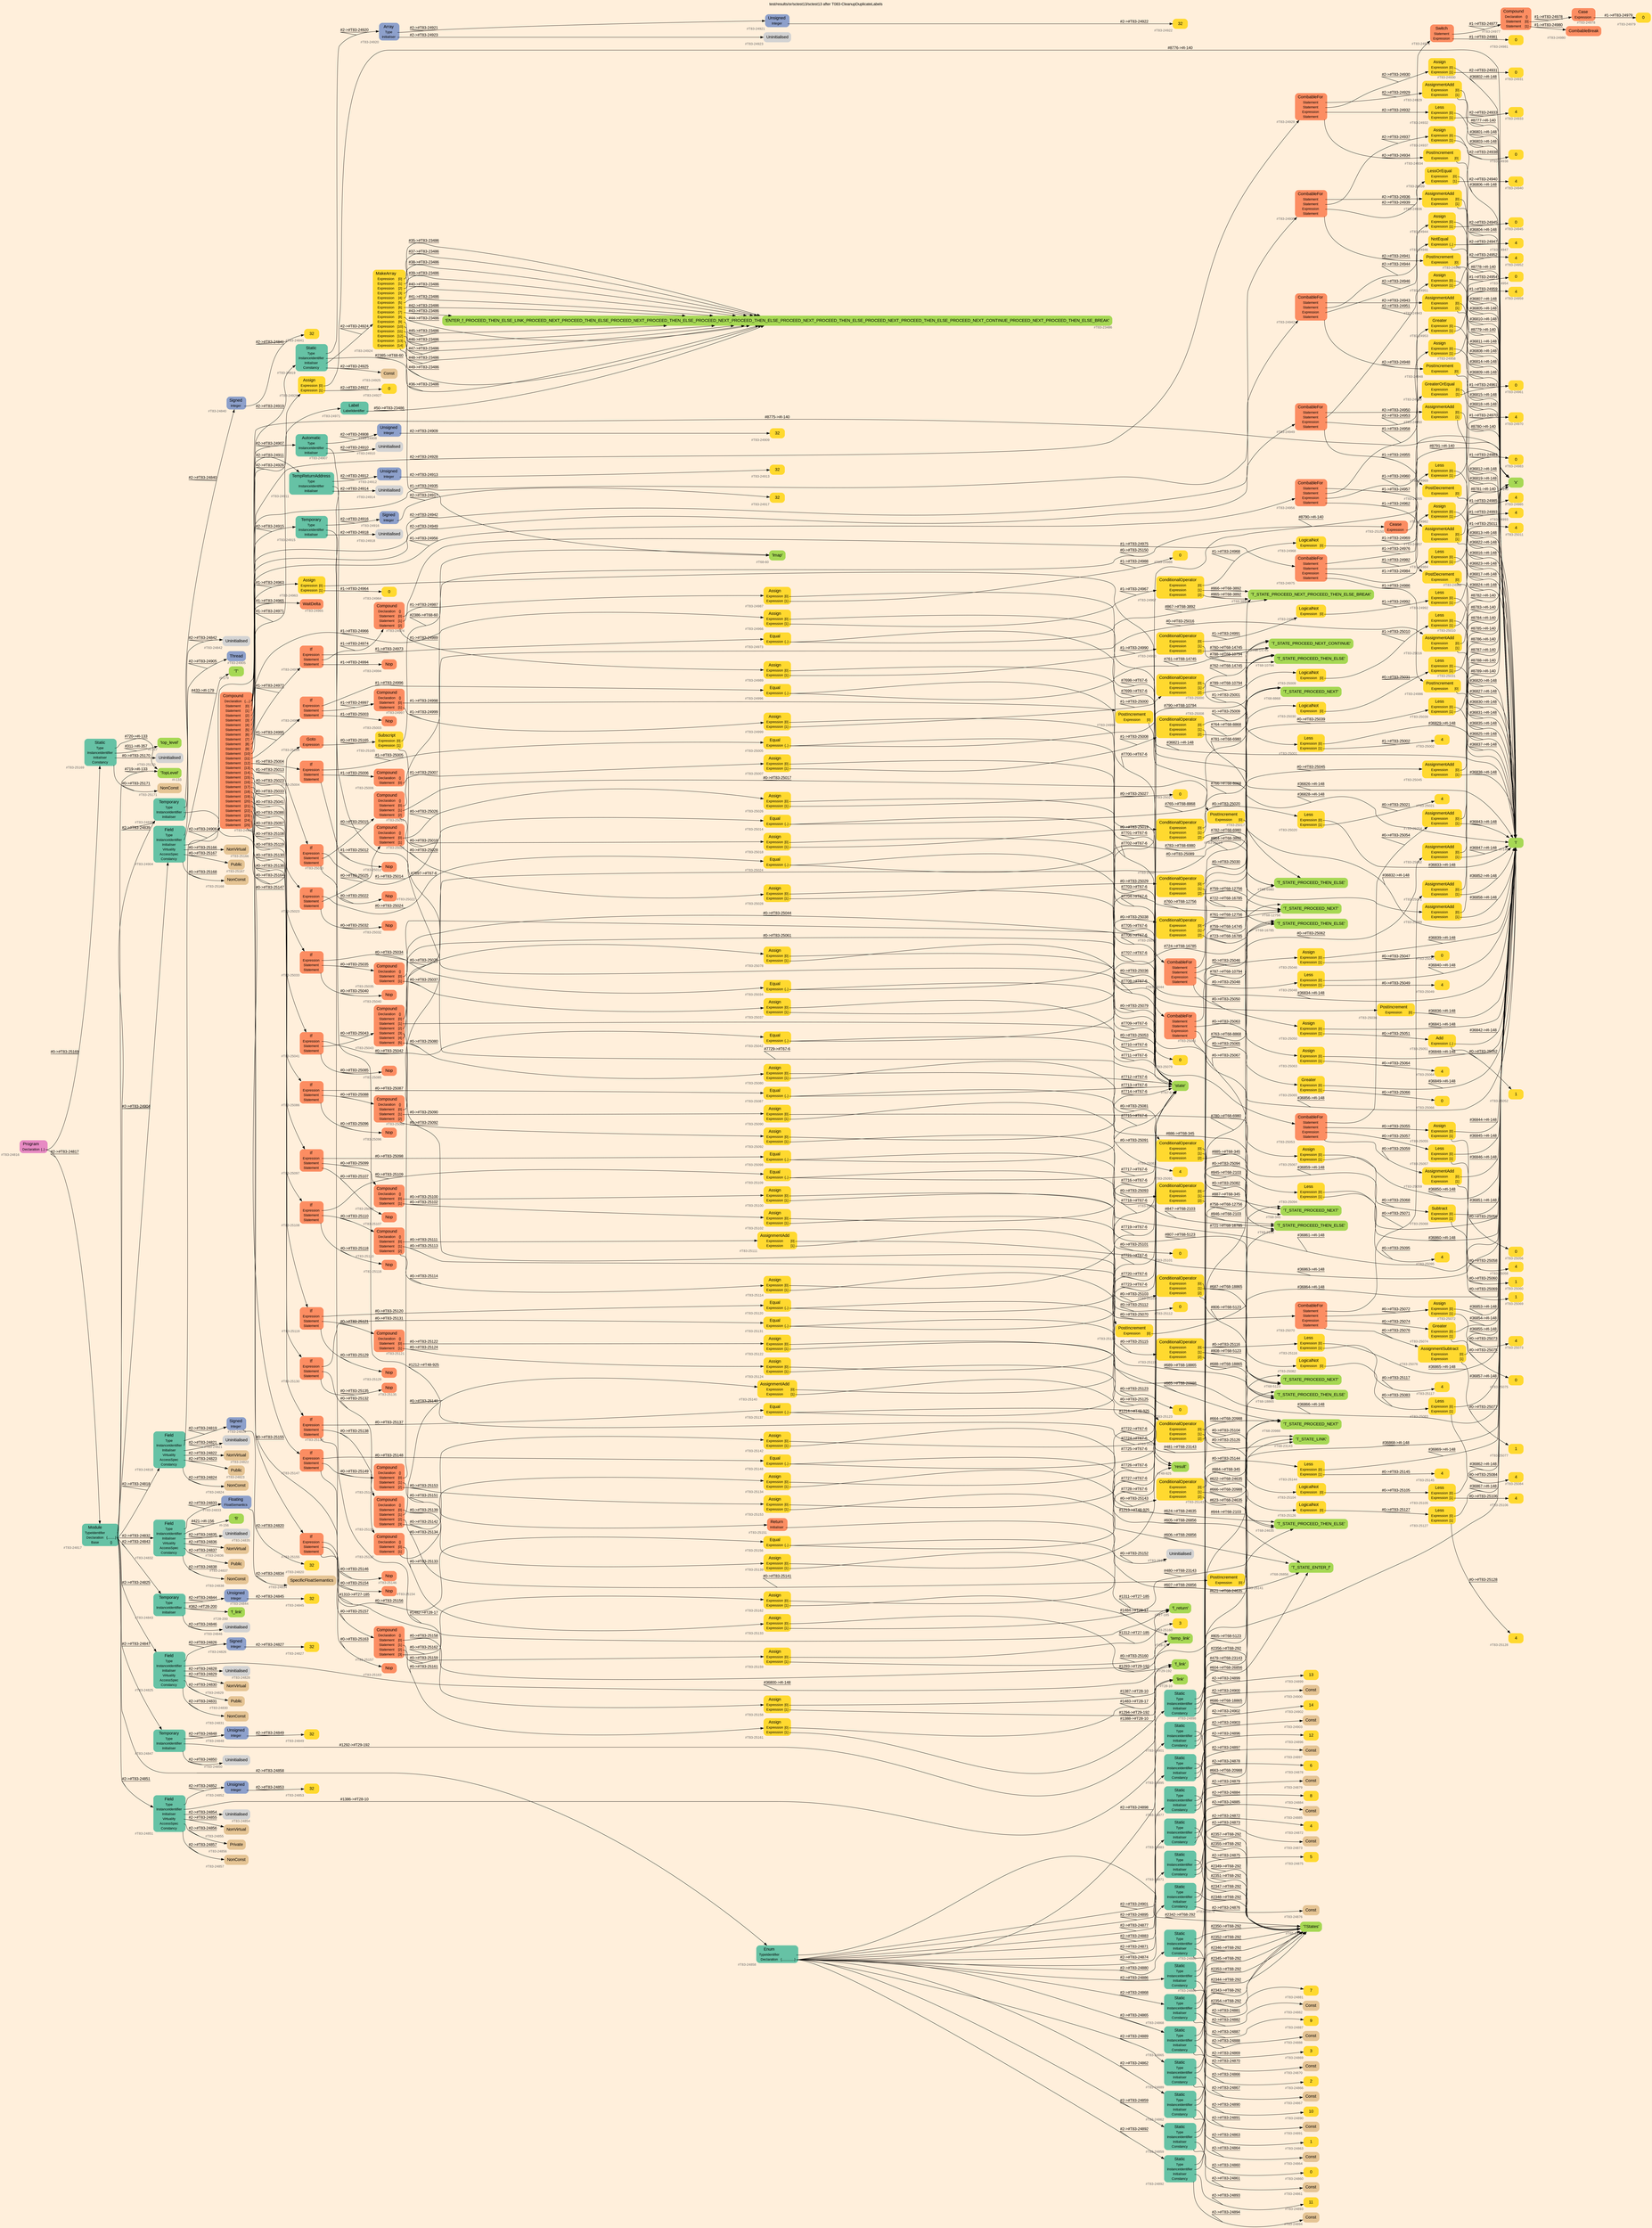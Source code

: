 digraph "test/results/sr/sctest13/sctest13 after T083-CleanupDuplicateLabels" {
label = "test/results/sr/sctest13/sctest13 after T083-CleanupDuplicateLabels"
labelloc = t
graph [
    rankdir = "LR"
    ranksep = 0.3
    bgcolor = antiquewhite1
    color = black
    fontcolor = black
    fontname = "Arial"
];
node [
    fontname = "Arial"
];
edge [
    fontname = "Arial"
];

// -------------------- node figure --------------------
// -------- block #T83-24816 ----------
"#T83-24816" [
    fillcolor = "/set28/4"
    xlabel = "#T83-24816"
    fontsize = "12"
    fontcolor = grey40
    shape = "plaintext"
    label = <<TABLE BORDER="0" CELLBORDER="0" CELLSPACING="0">
     <TR><TD><FONT COLOR="black" POINT-SIZE="15">Program</FONT></TD></TR>
     <TR><TD><FONT COLOR="black" POINT-SIZE="12">Declaration</FONT></TD><TD PORT="port0"><FONT COLOR="black" POINT-SIZE="12">{..}</FONT></TD></TR>
    </TABLE>>
    style = "rounded,filled"
];

// -------- block #T83-24817 ----------
"#T83-24817" [
    fillcolor = "/set28/1"
    xlabel = "#T83-24817"
    fontsize = "12"
    fontcolor = grey40
    shape = "plaintext"
    label = <<TABLE BORDER="0" CELLBORDER="0" CELLSPACING="0">
     <TR><TD><FONT COLOR="black" POINT-SIZE="15">Module</FONT></TD></TR>
     <TR><TD><FONT COLOR="black" POINT-SIZE="12">TypeIdentifier</FONT></TD><TD PORT="port0"></TD></TR>
     <TR><TD><FONT COLOR="black" POINT-SIZE="12">Declaration</FONT></TD><TD PORT="port1"><FONT COLOR="black" POINT-SIZE="12">{.........}</FONT></TD></TR>
     <TR><TD><FONT COLOR="black" POINT-SIZE="12">Base</FONT></TD><TD PORT="port2"><FONT COLOR="black" POINT-SIZE="12">{}</FONT></TD></TR>
    </TABLE>>
    style = "rounded,filled"
];

// -------- block #I-133 ----------
"#I-133" [
    fillcolor = "/set28/5"
    xlabel = "#I-133"
    fontsize = "12"
    fontcolor = grey40
    shape = "plaintext"
    label = <<TABLE BORDER="0" CELLBORDER="0" CELLSPACING="0">
     <TR><TD><FONT COLOR="black" POINT-SIZE="15">'TopLevel'</FONT></TD></TR>
    </TABLE>>
    style = "rounded,filled"
];

// -------- block #T83-24818 ----------
"#T83-24818" [
    fillcolor = "/set28/1"
    xlabel = "#T83-24818"
    fontsize = "12"
    fontcolor = grey40
    shape = "plaintext"
    label = <<TABLE BORDER="0" CELLBORDER="0" CELLSPACING="0">
     <TR><TD><FONT COLOR="black" POINT-SIZE="15">Field</FONT></TD></TR>
     <TR><TD><FONT COLOR="black" POINT-SIZE="12">Type</FONT></TD><TD PORT="port0"></TD></TR>
     <TR><TD><FONT COLOR="black" POINT-SIZE="12">InstanceIdentifier</FONT></TD><TD PORT="port1"></TD></TR>
     <TR><TD><FONT COLOR="black" POINT-SIZE="12">Initialiser</FONT></TD><TD PORT="port2"></TD></TR>
     <TR><TD><FONT COLOR="black" POINT-SIZE="12">Virtuality</FONT></TD><TD PORT="port3"></TD></TR>
     <TR><TD><FONT COLOR="black" POINT-SIZE="12">AccessSpec</FONT></TD><TD PORT="port4"></TD></TR>
     <TR><TD><FONT COLOR="black" POINT-SIZE="12">Constancy</FONT></TD><TD PORT="port5"></TD></TR>
    </TABLE>>
    style = "rounded,filled"
];

// -------- block #T83-24819 ----------
"#T83-24819" [
    fillcolor = "/set28/3"
    xlabel = "#T83-24819"
    fontsize = "12"
    fontcolor = grey40
    shape = "plaintext"
    label = <<TABLE BORDER="0" CELLBORDER="0" CELLSPACING="0">
     <TR><TD><FONT COLOR="black" POINT-SIZE="15">Signed</FONT></TD></TR>
     <TR><TD><FONT COLOR="black" POINT-SIZE="12">Integer</FONT></TD><TD PORT="port0"></TD></TR>
    </TABLE>>
    style = "rounded,filled"
];

// -------- block #T83-24820 ----------
"#T83-24820" [
    fillcolor = "/set28/6"
    xlabel = "#T83-24820"
    fontsize = "12"
    fontcolor = grey40
    shape = "plaintext"
    label = <<TABLE BORDER="0" CELLBORDER="0" CELLSPACING="0">
     <TR><TD><FONT COLOR="black" POINT-SIZE="15">32</FONT></TD></TR>
    </TABLE>>
    style = "rounded,filled"
];

// -------- block #I-140 ----------
"#I-140" [
    fillcolor = "/set28/5"
    xlabel = "#I-140"
    fontsize = "12"
    fontcolor = grey40
    shape = "plaintext"
    label = <<TABLE BORDER="0" CELLBORDER="0" CELLSPACING="0">
     <TR><TD><FONT COLOR="black" POINT-SIZE="15">'x'</FONT></TD></TR>
    </TABLE>>
    style = "rounded,filled"
];

// -------- block #T83-24821 ----------
"#T83-24821" [
    xlabel = "#T83-24821"
    fontsize = "12"
    fontcolor = grey40
    shape = "plaintext"
    label = <<TABLE BORDER="0" CELLBORDER="0" CELLSPACING="0">
     <TR><TD><FONT COLOR="black" POINT-SIZE="15">Uninitialised</FONT></TD></TR>
    </TABLE>>
    style = "rounded,filled"
];

// -------- block #T83-24822 ----------
"#T83-24822" [
    fillcolor = "/set28/7"
    xlabel = "#T83-24822"
    fontsize = "12"
    fontcolor = grey40
    shape = "plaintext"
    label = <<TABLE BORDER="0" CELLBORDER="0" CELLSPACING="0">
     <TR><TD><FONT COLOR="black" POINT-SIZE="15">NonVirtual</FONT></TD></TR>
    </TABLE>>
    style = "rounded,filled"
];

// -------- block #T83-24823 ----------
"#T83-24823" [
    fillcolor = "/set28/7"
    xlabel = "#T83-24823"
    fontsize = "12"
    fontcolor = grey40
    shape = "plaintext"
    label = <<TABLE BORDER="0" CELLBORDER="0" CELLSPACING="0">
     <TR><TD><FONT COLOR="black" POINT-SIZE="15">Public</FONT></TD></TR>
    </TABLE>>
    style = "rounded,filled"
];

// -------- block #T83-24824 ----------
"#T83-24824" [
    fillcolor = "/set28/7"
    xlabel = "#T83-24824"
    fontsize = "12"
    fontcolor = grey40
    shape = "plaintext"
    label = <<TABLE BORDER="0" CELLBORDER="0" CELLSPACING="0">
     <TR><TD><FONT COLOR="black" POINT-SIZE="15">NonConst</FONT></TD></TR>
    </TABLE>>
    style = "rounded,filled"
];

// -------- block #T83-24825 ----------
"#T83-24825" [
    fillcolor = "/set28/1"
    xlabel = "#T83-24825"
    fontsize = "12"
    fontcolor = grey40
    shape = "plaintext"
    label = <<TABLE BORDER="0" CELLBORDER="0" CELLSPACING="0">
     <TR><TD><FONT COLOR="black" POINT-SIZE="15">Field</FONT></TD></TR>
     <TR><TD><FONT COLOR="black" POINT-SIZE="12">Type</FONT></TD><TD PORT="port0"></TD></TR>
     <TR><TD><FONT COLOR="black" POINT-SIZE="12">InstanceIdentifier</FONT></TD><TD PORT="port1"></TD></TR>
     <TR><TD><FONT COLOR="black" POINT-SIZE="12">Initialiser</FONT></TD><TD PORT="port2"></TD></TR>
     <TR><TD><FONT COLOR="black" POINT-SIZE="12">Virtuality</FONT></TD><TD PORT="port3"></TD></TR>
     <TR><TD><FONT COLOR="black" POINT-SIZE="12">AccessSpec</FONT></TD><TD PORT="port4"></TD></TR>
     <TR><TD><FONT COLOR="black" POINT-SIZE="12">Constancy</FONT></TD><TD PORT="port5"></TD></TR>
    </TABLE>>
    style = "rounded,filled"
];

// -------- block #T83-24826 ----------
"#T83-24826" [
    fillcolor = "/set28/3"
    xlabel = "#T83-24826"
    fontsize = "12"
    fontcolor = grey40
    shape = "plaintext"
    label = <<TABLE BORDER="0" CELLBORDER="0" CELLSPACING="0">
     <TR><TD><FONT COLOR="black" POINT-SIZE="15">Signed</FONT></TD></TR>
     <TR><TD><FONT COLOR="black" POINT-SIZE="12">Integer</FONT></TD><TD PORT="port0"></TD></TR>
    </TABLE>>
    style = "rounded,filled"
];

// -------- block #T83-24827 ----------
"#T83-24827" [
    fillcolor = "/set28/6"
    xlabel = "#T83-24827"
    fontsize = "12"
    fontcolor = grey40
    shape = "plaintext"
    label = <<TABLE BORDER="0" CELLBORDER="0" CELLSPACING="0">
     <TR><TD><FONT COLOR="black" POINT-SIZE="15">32</FONT></TD></TR>
    </TABLE>>
    style = "rounded,filled"
];

// -------- block #I-148 ----------
"#I-148" [
    fillcolor = "/set28/5"
    xlabel = "#I-148"
    fontsize = "12"
    fontcolor = grey40
    shape = "plaintext"
    label = <<TABLE BORDER="0" CELLBORDER="0" CELLSPACING="0">
     <TR><TD><FONT COLOR="black" POINT-SIZE="15">'i'</FONT></TD></TR>
    </TABLE>>
    style = "rounded,filled"
];

// -------- block #T83-24828 ----------
"#T83-24828" [
    xlabel = "#T83-24828"
    fontsize = "12"
    fontcolor = grey40
    shape = "plaintext"
    label = <<TABLE BORDER="0" CELLBORDER="0" CELLSPACING="0">
     <TR><TD><FONT COLOR="black" POINT-SIZE="15">Uninitialised</FONT></TD></TR>
    </TABLE>>
    style = "rounded,filled"
];

// -------- block #T83-24829 ----------
"#T83-24829" [
    fillcolor = "/set28/7"
    xlabel = "#T83-24829"
    fontsize = "12"
    fontcolor = grey40
    shape = "plaintext"
    label = <<TABLE BORDER="0" CELLBORDER="0" CELLSPACING="0">
     <TR><TD><FONT COLOR="black" POINT-SIZE="15">NonVirtual</FONT></TD></TR>
    </TABLE>>
    style = "rounded,filled"
];

// -------- block #T83-24830 ----------
"#T83-24830" [
    fillcolor = "/set28/7"
    xlabel = "#T83-24830"
    fontsize = "12"
    fontcolor = grey40
    shape = "plaintext"
    label = <<TABLE BORDER="0" CELLBORDER="0" CELLSPACING="0">
     <TR><TD><FONT COLOR="black" POINT-SIZE="15">Public</FONT></TD></TR>
    </TABLE>>
    style = "rounded,filled"
];

// -------- block #T83-24831 ----------
"#T83-24831" [
    fillcolor = "/set28/7"
    xlabel = "#T83-24831"
    fontsize = "12"
    fontcolor = grey40
    shape = "plaintext"
    label = <<TABLE BORDER="0" CELLBORDER="0" CELLSPACING="0">
     <TR><TD><FONT COLOR="black" POINT-SIZE="15">NonConst</FONT></TD></TR>
    </TABLE>>
    style = "rounded,filled"
];

// -------- block #T83-24832 ----------
"#T83-24832" [
    fillcolor = "/set28/1"
    xlabel = "#T83-24832"
    fontsize = "12"
    fontcolor = grey40
    shape = "plaintext"
    label = <<TABLE BORDER="0" CELLBORDER="0" CELLSPACING="0">
     <TR><TD><FONT COLOR="black" POINT-SIZE="15">Field</FONT></TD></TR>
     <TR><TD><FONT COLOR="black" POINT-SIZE="12">Type</FONT></TD><TD PORT="port0"></TD></TR>
     <TR><TD><FONT COLOR="black" POINT-SIZE="12">InstanceIdentifier</FONT></TD><TD PORT="port1"></TD></TR>
     <TR><TD><FONT COLOR="black" POINT-SIZE="12">Initialiser</FONT></TD><TD PORT="port2"></TD></TR>
     <TR><TD><FONT COLOR="black" POINT-SIZE="12">Virtuality</FONT></TD><TD PORT="port3"></TD></TR>
     <TR><TD><FONT COLOR="black" POINT-SIZE="12">AccessSpec</FONT></TD><TD PORT="port4"></TD></TR>
     <TR><TD><FONT COLOR="black" POINT-SIZE="12">Constancy</FONT></TD><TD PORT="port5"></TD></TR>
    </TABLE>>
    style = "rounded,filled"
];

// -------- block #T83-24833 ----------
"#T83-24833" [
    fillcolor = "/set28/3"
    xlabel = "#T83-24833"
    fontsize = "12"
    fontcolor = grey40
    shape = "plaintext"
    label = <<TABLE BORDER="0" CELLBORDER="0" CELLSPACING="0">
     <TR><TD><FONT COLOR="black" POINT-SIZE="15">Floating</FONT></TD></TR>
     <TR><TD><FONT COLOR="black" POINT-SIZE="12">FloatSemantics</FONT></TD><TD PORT="port0"></TD></TR>
    </TABLE>>
    style = "rounded,filled"
];

// -------- block #T83-24834 ----------
"#T83-24834" [
    fillcolor = "/set28/7"
    xlabel = "#T83-24834"
    fontsize = "12"
    fontcolor = grey40
    shape = "plaintext"
    label = <<TABLE BORDER="0" CELLBORDER="0" CELLSPACING="0">
     <TR><TD><FONT COLOR="black" POINT-SIZE="15">SpecificFloatSemantics</FONT></TD></TR>
    </TABLE>>
    style = "rounded,filled"
];

// -------- block #I-156 ----------
"#I-156" [
    fillcolor = "/set28/5"
    xlabel = "#I-156"
    fontsize = "12"
    fontcolor = grey40
    shape = "plaintext"
    label = <<TABLE BORDER="0" CELLBORDER="0" CELLSPACING="0">
     <TR><TD><FONT COLOR="black" POINT-SIZE="15">'fi'</FONT></TD></TR>
    </TABLE>>
    style = "rounded,filled"
];

// -------- block #T83-24835 ----------
"#T83-24835" [
    xlabel = "#T83-24835"
    fontsize = "12"
    fontcolor = grey40
    shape = "plaintext"
    label = <<TABLE BORDER="0" CELLBORDER="0" CELLSPACING="0">
     <TR><TD><FONT COLOR="black" POINT-SIZE="15">Uninitialised</FONT></TD></TR>
    </TABLE>>
    style = "rounded,filled"
];

// -------- block #T83-24836 ----------
"#T83-24836" [
    fillcolor = "/set28/7"
    xlabel = "#T83-24836"
    fontsize = "12"
    fontcolor = grey40
    shape = "plaintext"
    label = <<TABLE BORDER="0" CELLBORDER="0" CELLSPACING="0">
     <TR><TD><FONT COLOR="black" POINT-SIZE="15">NonVirtual</FONT></TD></TR>
    </TABLE>>
    style = "rounded,filled"
];

// -------- block #T83-24837 ----------
"#T83-24837" [
    fillcolor = "/set28/7"
    xlabel = "#T83-24837"
    fontsize = "12"
    fontcolor = grey40
    shape = "plaintext"
    label = <<TABLE BORDER="0" CELLBORDER="0" CELLSPACING="0">
     <TR><TD><FONT COLOR="black" POINT-SIZE="15">Public</FONT></TD></TR>
    </TABLE>>
    style = "rounded,filled"
];

// -------- block #T83-24838 ----------
"#T83-24838" [
    fillcolor = "/set28/7"
    xlabel = "#T83-24838"
    fontsize = "12"
    fontcolor = grey40
    shape = "plaintext"
    label = <<TABLE BORDER="0" CELLBORDER="0" CELLSPACING="0">
     <TR><TD><FONT COLOR="black" POINT-SIZE="15">NonConst</FONT></TD></TR>
    </TABLE>>
    style = "rounded,filled"
];

// -------- block #T83-24839 ----------
"#T83-24839" [
    fillcolor = "/set28/1"
    xlabel = "#T83-24839"
    fontsize = "12"
    fontcolor = grey40
    shape = "plaintext"
    label = <<TABLE BORDER="0" CELLBORDER="0" CELLSPACING="0">
     <TR><TD><FONT COLOR="black" POINT-SIZE="15">Temporary</FONT></TD></TR>
     <TR><TD><FONT COLOR="black" POINT-SIZE="12">Type</FONT></TD><TD PORT="port0"></TD></TR>
     <TR><TD><FONT COLOR="black" POINT-SIZE="12">InstanceIdentifier</FONT></TD><TD PORT="port1"></TD></TR>
     <TR><TD><FONT COLOR="black" POINT-SIZE="12">Initialiser</FONT></TD><TD PORT="port2"></TD></TR>
    </TABLE>>
    style = "rounded,filled"
];

// -------- block #T83-24840 ----------
"#T83-24840" [
    fillcolor = "/set28/3"
    xlabel = "#T83-24840"
    fontsize = "12"
    fontcolor = grey40
    shape = "plaintext"
    label = <<TABLE BORDER="0" CELLBORDER="0" CELLSPACING="0">
     <TR><TD><FONT COLOR="black" POINT-SIZE="15">Signed</FONT></TD></TR>
     <TR><TD><FONT COLOR="black" POINT-SIZE="12">Integer</FONT></TD><TD PORT="port0"></TD></TR>
    </TABLE>>
    style = "rounded,filled"
];

// -------- block #T83-24841 ----------
"#T83-24841" [
    fillcolor = "/set28/6"
    xlabel = "#T83-24841"
    fontsize = "12"
    fontcolor = grey40
    shape = "plaintext"
    label = <<TABLE BORDER="0" CELLBORDER="0" CELLSPACING="0">
     <TR><TD><FONT COLOR="black" POINT-SIZE="15">32</FONT></TD></TR>
    </TABLE>>
    style = "rounded,filled"
];

// -------- block #T27-185 ----------
"#T27-185" [
    fillcolor = "/set28/5"
    xlabel = "#T27-185"
    fontsize = "12"
    fontcolor = grey40
    shape = "plaintext"
    label = <<TABLE BORDER="0" CELLBORDER="0" CELLSPACING="0">
     <TR><TD><FONT COLOR="black" POINT-SIZE="15">'f_return'</FONT></TD></TR>
    </TABLE>>
    style = "rounded,filled"
];

// -------- block #T83-24842 ----------
"#T83-24842" [
    xlabel = "#T83-24842"
    fontsize = "12"
    fontcolor = grey40
    shape = "plaintext"
    label = <<TABLE BORDER="0" CELLBORDER="0" CELLSPACING="0">
     <TR><TD><FONT COLOR="black" POINT-SIZE="15">Uninitialised</FONT></TD></TR>
    </TABLE>>
    style = "rounded,filled"
];

// -------- block #T83-24843 ----------
"#T83-24843" [
    fillcolor = "/set28/1"
    xlabel = "#T83-24843"
    fontsize = "12"
    fontcolor = grey40
    shape = "plaintext"
    label = <<TABLE BORDER="0" CELLBORDER="0" CELLSPACING="0">
     <TR><TD><FONT COLOR="black" POINT-SIZE="15">Temporary</FONT></TD></TR>
     <TR><TD><FONT COLOR="black" POINT-SIZE="12">Type</FONT></TD><TD PORT="port0"></TD></TR>
     <TR><TD><FONT COLOR="black" POINT-SIZE="12">InstanceIdentifier</FONT></TD><TD PORT="port1"></TD></TR>
     <TR><TD><FONT COLOR="black" POINT-SIZE="12">Initialiser</FONT></TD><TD PORT="port2"></TD></TR>
    </TABLE>>
    style = "rounded,filled"
];

// -------- block #T83-24844 ----------
"#T83-24844" [
    fillcolor = "/set28/3"
    xlabel = "#T83-24844"
    fontsize = "12"
    fontcolor = grey40
    shape = "plaintext"
    label = <<TABLE BORDER="0" CELLBORDER="0" CELLSPACING="0">
     <TR><TD><FONT COLOR="black" POINT-SIZE="15">Unsigned</FONT></TD></TR>
     <TR><TD><FONT COLOR="black" POINT-SIZE="12">Integer</FONT></TD><TD PORT="port0"></TD></TR>
    </TABLE>>
    style = "rounded,filled"
];

// -------- block #T83-24845 ----------
"#T83-24845" [
    fillcolor = "/set28/6"
    xlabel = "#T83-24845"
    fontsize = "12"
    fontcolor = grey40
    shape = "plaintext"
    label = <<TABLE BORDER="0" CELLBORDER="0" CELLSPACING="0">
     <TR><TD><FONT COLOR="black" POINT-SIZE="15">32</FONT></TD></TR>
    </TABLE>>
    style = "rounded,filled"
];

// -------- block #T28-200 ----------
"#T28-200" [
    fillcolor = "/set28/5"
    xlabel = "#T28-200"
    fontsize = "12"
    fontcolor = grey40
    shape = "plaintext"
    label = <<TABLE BORDER="0" CELLBORDER="0" CELLSPACING="0">
     <TR><TD><FONT COLOR="black" POINT-SIZE="15">'f_link'</FONT></TD></TR>
    </TABLE>>
    style = "rounded,filled"
];

// -------- block #T83-24846 ----------
"#T83-24846" [
    xlabel = "#T83-24846"
    fontsize = "12"
    fontcolor = grey40
    shape = "plaintext"
    label = <<TABLE BORDER="0" CELLBORDER="0" CELLSPACING="0">
     <TR><TD><FONT COLOR="black" POINT-SIZE="15">Uninitialised</FONT></TD></TR>
    </TABLE>>
    style = "rounded,filled"
];

// -------- block #T83-24847 ----------
"#T83-24847" [
    fillcolor = "/set28/1"
    xlabel = "#T83-24847"
    fontsize = "12"
    fontcolor = grey40
    shape = "plaintext"
    label = <<TABLE BORDER="0" CELLBORDER="0" CELLSPACING="0">
     <TR><TD><FONT COLOR="black" POINT-SIZE="15">Temporary</FONT></TD></TR>
     <TR><TD><FONT COLOR="black" POINT-SIZE="12">Type</FONT></TD><TD PORT="port0"></TD></TR>
     <TR><TD><FONT COLOR="black" POINT-SIZE="12">InstanceIdentifier</FONT></TD><TD PORT="port1"></TD></TR>
     <TR><TD><FONT COLOR="black" POINT-SIZE="12">Initialiser</FONT></TD><TD PORT="port2"></TD></TR>
    </TABLE>>
    style = "rounded,filled"
];

// -------- block #T83-24848 ----------
"#T83-24848" [
    fillcolor = "/set28/3"
    xlabel = "#T83-24848"
    fontsize = "12"
    fontcolor = grey40
    shape = "plaintext"
    label = <<TABLE BORDER="0" CELLBORDER="0" CELLSPACING="0">
     <TR><TD><FONT COLOR="black" POINT-SIZE="15">Unsigned</FONT></TD></TR>
     <TR><TD><FONT COLOR="black" POINT-SIZE="12">Integer</FONT></TD><TD PORT="port0"></TD></TR>
    </TABLE>>
    style = "rounded,filled"
];

// -------- block #T83-24849 ----------
"#T83-24849" [
    fillcolor = "/set28/6"
    xlabel = "#T83-24849"
    fontsize = "12"
    fontcolor = grey40
    shape = "plaintext"
    label = <<TABLE BORDER="0" CELLBORDER="0" CELLSPACING="0">
     <TR><TD><FONT COLOR="black" POINT-SIZE="15">32</FONT></TD></TR>
    </TABLE>>
    style = "rounded,filled"
];

// -------- block #T29-192 ----------
"#T29-192" [
    fillcolor = "/set28/5"
    xlabel = "#T29-192"
    fontsize = "12"
    fontcolor = grey40
    shape = "plaintext"
    label = <<TABLE BORDER="0" CELLBORDER="0" CELLSPACING="0">
     <TR><TD><FONT COLOR="black" POINT-SIZE="15">'f_link'</FONT></TD></TR>
    </TABLE>>
    style = "rounded,filled"
];

// -------- block #T83-24850 ----------
"#T83-24850" [
    xlabel = "#T83-24850"
    fontsize = "12"
    fontcolor = grey40
    shape = "plaintext"
    label = <<TABLE BORDER="0" CELLBORDER="0" CELLSPACING="0">
     <TR><TD><FONT COLOR="black" POINT-SIZE="15">Uninitialised</FONT></TD></TR>
    </TABLE>>
    style = "rounded,filled"
];

// -------- block #T83-24851 ----------
"#T83-24851" [
    fillcolor = "/set28/1"
    xlabel = "#T83-24851"
    fontsize = "12"
    fontcolor = grey40
    shape = "plaintext"
    label = <<TABLE BORDER="0" CELLBORDER="0" CELLSPACING="0">
     <TR><TD><FONT COLOR="black" POINT-SIZE="15">Field</FONT></TD></TR>
     <TR><TD><FONT COLOR="black" POINT-SIZE="12">Type</FONT></TD><TD PORT="port0"></TD></TR>
     <TR><TD><FONT COLOR="black" POINT-SIZE="12">InstanceIdentifier</FONT></TD><TD PORT="port1"></TD></TR>
     <TR><TD><FONT COLOR="black" POINT-SIZE="12">Initialiser</FONT></TD><TD PORT="port2"></TD></TR>
     <TR><TD><FONT COLOR="black" POINT-SIZE="12">Virtuality</FONT></TD><TD PORT="port3"></TD></TR>
     <TR><TD><FONT COLOR="black" POINT-SIZE="12">AccessSpec</FONT></TD><TD PORT="port4"></TD></TR>
     <TR><TD><FONT COLOR="black" POINT-SIZE="12">Constancy</FONT></TD><TD PORT="port5"></TD></TR>
    </TABLE>>
    style = "rounded,filled"
];

// -------- block #T83-24852 ----------
"#T83-24852" [
    fillcolor = "/set28/3"
    xlabel = "#T83-24852"
    fontsize = "12"
    fontcolor = grey40
    shape = "plaintext"
    label = <<TABLE BORDER="0" CELLBORDER="0" CELLSPACING="0">
     <TR><TD><FONT COLOR="black" POINT-SIZE="15">Unsigned</FONT></TD></TR>
     <TR><TD><FONT COLOR="black" POINT-SIZE="12">Integer</FONT></TD><TD PORT="port0"></TD></TR>
    </TABLE>>
    style = "rounded,filled"
];

// -------- block #T83-24853 ----------
"#T83-24853" [
    fillcolor = "/set28/6"
    xlabel = "#T83-24853"
    fontsize = "12"
    fontcolor = grey40
    shape = "plaintext"
    label = <<TABLE BORDER="0" CELLBORDER="0" CELLSPACING="0">
     <TR><TD><FONT COLOR="black" POINT-SIZE="15">32</FONT></TD></TR>
    </TABLE>>
    style = "rounded,filled"
];

// -------- block #T28-10 ----------
"#T28-10" [
    fillcolor = "/set28/5"
    xlabel = "#T28-10"
    fontsize = "12"
    fontcolor = grey40
    shape = "plaintext"
    label = <<TABLE BORDER="0" CELLBORDER="0" CELLSPACING="0">
     <TR><TD><FONT COLOR="black" POINT-SIZE="15">'link'</FONT></TD></TR>
    </TABLE>>
    style = "rounded,filled"
];

// -------- block #T83-24854 ----------
"#T83-24854" [
    xlabel = "#T83-24854"
    fontsize = "12"
    fontcolor = grey40
    shape = "plaintext"
    label = <<TABLE BORDER="0" CELLBORDER="0" CELLSPACING="0">
     <TR><TD><FONT COLOR="black" POINT-SIZE="15">Uninitialised</FONT></TD></TR>
    </TABLE>>
    style = "rounded,filled"
];

// -------- block #T83-24855 ----------
"#T83-24855" [
    fillcolor = "/set28/7"
    xlabel = "#T83-24855"
    fontsize = "12"
    fontcolor = grey40
    shape = "plaintext"
    label = <<TABLE BORDER="0" CELLBORDER="0" CELLSPACING="0">
     <TR><TD><FONT COLOR="black" POINT-SIZE="15">NonVirtual</FONT></TD></TR>
    </TABLE>>
    style = "rounded,filled"
];

// -------- block #T83-24856 ----------
"#T83-24856" [
    fillcolor = "/set28/7"
    xlabel = "#T83-24856"
    fontsize = "12"
    fontcolor = grey40
    shape = "plaintext"
    label = <<TABLE BORDER="0" CELLBORDER="0" CELLSPACING="0">
     <TR><TD><FONT COLOR="black" POINT-SIZE="15">Private</FONT></TD></TR>
    </TABLE>>
    style = "rounded,filled"
];

// -------- block #T83-24857 ----------
"#T83-24857" [
    fillcolor = "/set28/7"
    xlabel = "#T83-24857"
    fontsize = "12"
    fontcolor = grey40
    shape = "plaintext"
    label = <<TABLE BORDER="0" CELLBORDER="0" CELLSPACING="0">
     <TR><TD><FONT COLOR="black" POINT-SIZE="15">NonConst</FONT></TD></TR>
    </TABLE>>
    style = "rounded,filled"
];

// -------- block #T83-24858 ----------
"#T83-24858" [
    fillcolor = "/set28/1"
    xlabel = "#T83-24858"
    fontsize = "12"
    fontcolor = grey40
    shape = "plaintext"
    label = <<TABLE BORDER="0" CELLBORDER="0" CELLSPACING="0">
     <TR><TD><FONT COLOR="black" POINT-SIZE="15">Enum</FONT></TD></TR>
     <TR><TD><FONT COLOR="black" POINT-SIZE="12">TypeIdentifier</FONT></TD><TD PORT="port0"></TD></TR>
     <TR><TD><FONT COLOR="black" POINT-SIZE="12">Declaration</FONT></TD><TD PORT="port1"><FONT COLOR="black" POINT-SIZE="12">{...............}</FONT></TD></TR>
    </TABLE>>
    style = "rounded,filled"
];

// -------- block #T68-292 ----------
"#T68-292" [
    fillcolor = "/set28/5"
    xlabel = "#T68-292"
    fontsize = "12"
    fontcolor = grey40
    shape = "plaintext"
    label = <<TABLE BORDER="0" CELLBORDER="0" CELLSPACING="0">
     <TR><TD><FONT COLOR="black" POINT-SIZE="15">'TStates'</FONT></TD></TR>
    </TABLE>>
    style = "rounded,filled"
];

// -------- block #T83-24859 ----------
"#T83-24859" [
    fillcolor = "/set28/1"
    xlabel = "#T83-24859"
    fontsize = "12"
    fontcolor = grey40
    shape = "plaintext"
    label = <<TABLE BORDER="0" CELLBORDER="0" CELLSPACING="0">
     <TR><TD><FONT COLOR="black" POINT-SIZE="15">Static</FONT></TD></TR>
     <TR><TD><FONT COLOR="black" POINT-SIZE="12">Type</FONT></TD><TD PORT="port0"></TD></TR>
     <TR><TD><FONT COLOR="black" POINT-SIZE="12">InstanceIdentifier</FONT></TD><TD PORT="port1"></TD></TR>
     <TR><TD><FONT COLOR="black" POINT-SIZE="12">Initialiser</FONT></TD><TD PORT="port2"></TD></TR>
     <TR><TD><FONT COLOR="black" POINT-SIZE="12">Constancy</FONT></TD><TD PORT="port3"></TD></TR>
    </TABLE>>
    style = "rounded,filled"
];

// -------- block #T68-345 ----------
"#T68-345" [
    fillcolor = "/set28/5"
    xlabel = "#T68-345"
    fontsize = "12"
    fontcolor = grey40
    shape = "plaintext"
    label = <<TABLE BORDER="0" CELLBORDER="0" CELLSPACING="0">
     <TR><TD><FONT COLOR="black" POINT-SIZE="15">'T_STATE_PROCEED_NEXT'</FONT></TD></TR>
    </TABLE>>
    style = "rounded,filled"
];

// -------- block #T83-24860 ----------
"#T83-24860" [
    fillcolor = "/set28/6"
    xlabel = "#T83-24860"
    fontsize = "12"
    fontcolor = grey40
    shape = "plaintext"
    label = <<TABLE BORDER="0" CELLBORDER="0" CELLSPACING="0">
     <TR><TD><FONT COLOR="black" POINT-SIZE="15">0</FONT></TD></TR>
    </TABLE>>
    style = "rounded,filled"
];

// -------- block #T83-24861 ----------
"#T83-24861" [
    fillcolor = "/set28/7"
    xlabel = "#T83-24861"
    fontsize = "12"
    fontcolor = grey40
    shape = "plaintext"
    label = <<TABLE BORDER="0" CELLBORDER="0" CELLSPACING="0">
     <TR><TD><FONT COLOR="black" POINT-SIZE="15">Const</FONT></TD></TR>
    </TABLE>>
    style = "rounded,filled"
];

// -------- block #T83-24862 ----------
"#T83-24862" [
    fillcolor = "/set28/1"
    xlabel = "#T83-24862"
    fontsize = "12"
    fontcolor = grey40
    shape = "plaintext"
    label = <<TABLE BORDER="0" CELLBORDER="0" CELLSPACING="0">
     <TR><TD><FONT COLOR="black" POINT-SIZE="15">Static</FONT></TD></TR>
     <TR><TD><FONT COLOR="black" POINT-SIZE="12">Type</FONT></TD><TD PORT="port0"></TD></TR>
     <TR><TD><FONT COLOR="black" POINT-SIZE="12">InstanceIdentifier</FONT></TD><TD PORT="port1"></TD></TR>
     <TR><TD><FONT COLOR="black" POINT-SIZE="12">Initialiser</FONT></TD><TD PORT="port2"></TD></TR>
     <TR><TD><FONT COLOR="black" POINT-SIZE="12">Constancy</FONT></TD><TD PORT="port3"></TD></TR>
    </TABLE>>
    style = "rounded,filled"
];

// -------- block #T68-2103 ----------
"#T68-2103" [
    fillcolor = "/set28/5"
    xlabel = "#T68-2103"
    fontsize = "12"
    fontcolor = grey40
    shape = "plaintext"
    label = <<TABLE BORDER="0" CELLBORDER="0" CELLSPACING="0">
     <TR><TD><FONT COLOR="black" POINT-SIZE="15">'T_STATE_PROCEED_THEN_ELSE'</FONT></TD></TR>
    </TABLE>>
    style = "rounded,filled"
];

// -------- block #T83-24863 ----------
"#T83-24863" [
    fillcolor = "/set28/6"
    xlabel = "#T83-24863"
    fontsize = "12"
    fontcolor = grey40
    shape = "plaintext"
    label = <<TABLE BORDER="0" CELLBORDER="0" CELLSPACING="0">
     <TR><TD><FONT COLOR="black" POINT-SIZE="15">1</FONT></TD></TR>
    </TABLE>>
    style = "rounded,filled"
];

// -------- block #T83-24864 ----------
"#T83-24864" [
    fillcolor = "/set28/7"
    xlabel = "#T83-24864"
    fontsize = "12"
    fontcolor = grey40
    shape = "plaintext"
    label = <<TABLE BORDER="0" CELLBORDER="0" CELLSPACING="0">
     <TR><TD><FONT COLOR="black" POINT-SIZE="15">Const</FONT></TD></TR>
    </TABLE>>
    style = "rounded,filled"
];

// -------- block #T83-24865 ----------
"#T83-24865" [
    fillcolor = "/set28/1"
    xlabel = "#T83-24865"
    fontsize = "12"
    fontcolor = grey40
    shape = "plaintext"
    label = <<TABLE BORDER="0" CELLBORDER="0" CELLSPACING="0">
     <TR><TD><FONT COLOR="black" POINT-SIZE="15">Static</FONT></TD></TR>
     <TR><TD><FONT COLOR="black" POINT-SIZE="12">Type</FONT></TD><TD PORT="port0"></TD></TR>
     <TR><TD><FONT COLOR="black" POINT-SIZE="12">InstanceIdentifier</FONT></TD><TD PORT="port1"></TD></TR>
     <TR><TD><FONT COLOR="black" POINT-SIZE="12">Initialiser</FONT></TD><TD PORT="port2"></TD></TR>
     <TR><TD><FONT COLOR="black" POINT-SIZE="12">Constancy</FONT></TD><TD PORT="port3"></TD></TR>
    </TABLE>>
    style = "rounded,filled"
];

// -------- block #T68-3892 ----------
"#T68-3892" [
    fillcolor = "/set28/5"
    xlabel = "#T68-3892"
    fontsize = "12"
    fontcolor = grey40
    shape = "plaintext"
    label = <<TABLE BORDER="0" CELLBORDER="0" CELLSPACING="0">
     <TR><TD><FONT COLOR="black" POINT-SIZE="15">'T_STATE_PROCEED_NEXT_PROCEED_THEN_ELSE_BREAK'</FONT></TD></TR>
    </TABLE>>
    style = "rounded,filled"
];

// -------- block #T83-24866 ----------
"#T83-24866" [
    fillcolor = "/set28/6"
    xlabel = "#T83-24866"
    fontsize = "12"
    fontcolor = grey40
    shape = "plaintext"
    label = <<TABLE BORDER="0" CELLBORDER="0" CELLSPACING="0">
     <TR><TD><FONT COLOR="black" POINT-SIZE="15">2</FONT></TD></TR>
    </TABLE>>
    style = "rounded,filled"
];

// -------- block #T83-24867 ----------
"#T83-24867" [
    fillcolor = "/set28/7"
    xlabel = "#T83-24867"
    fontsize = "12"
    fontcolor = grey40
    shape = "plaintext"
    label = <<TABLE BORDER="0" CELLBORDER="0" CELLSPACING="0">
     <TR><TD><FONT COLOR="black" POINT-SIZE="15">Const</FONT></TD></TR>
    </TABLE>>
    style = "rounded,filled"
];

// -------- block #T83-24868 ----------
"#T83-24868" [
    fillcolor = "/set28/1"
    xlabel = "#T83-24868"
    fontsize = "12"
    fontcolor = grey40
    shape = "plaintext"
    label = <<TABLE BORDER="0" CELLBORDER="0" CELLSPACING="0">
     <TR><TD><FONT COLOR="black" POINT-SIZE="15">Static</FONT></TD></TR>
     <TR><TD><FONT COLOR="black" POINT-SIZE="12">Type</FONT></TD><TD PORT="port0"></TD></TR>
     <TR><TD><FONT COLOR="black" POINT-SIZE="12">InstanceIdentifier</FONT></TD><TD PORT="port1"></TD></TR>
     <TR><TD><FONT COLOR="black" POINT-SIZE="12">Initialiser</FONT></TD><TD PORT="port2"></TD></TR>
     <TR><TD><FONT COLOR="black" POINT-SIZE="12">Constancy</FONT></TD><TD PORT="port3"></TD></TR>
    </TABLE>>
    style = "rounded,filled"
];

// -------- block #T68-5123 ----------
"#T68-5123" [
    fillcolor = "/set28/5"
    xlabel = "#T68-5123"
    fontsize = "12"
    fontcolor = grey40
    shape = "plaintext"
    label = <<TABLE BORDER="0" CELLBORDER="0" CELLSPACING="0">
     <TR><TD><FONT COLOR="black" POINT-SIZE="15">'T_STATE_PROCEED_NEXT'</FONT></TD></TR>
    </TABLE>>
    style = "rounded,filled"
];

// -------- block #T83-24869 ----------
"#T83-24869" [
    fillcolor = "/set28/6"
    xlabel = "#T83-24869"
    fontsize = "12"
    fontcolor = grey40
    shape = "plaintext"
    label = <<TABLE BORDER="0" CELLBORDER="0" CELLSPACING="0">
     <TR><TD><FONT COLOR="black" POINT-SIZE="15">3</FONT></TD></TR>
    </TABLE>>
    style = "rounded,filled"
];

// -------- block #T83-24870 ----------
"#T83-24870" [
    fillcolor = "/set28/7"
    xlabel = "#T83-24870"
    fontsize = "12"
    fontcolor = grey40
    shape = "plaintext"
    label = <<TABLE BORDER="0" CELLBORDER="0" CELLSPACING="0">
     <TR><TD><FONT COLOR="black" POINT-SIZE="15">Const</FONT></TD></TR>
    </TABLE>>
    style = "rounded,filled"
];

// -------- block #T83-24871 ----------
"#T83-24871" [
    fillcolor = "/set28/1"
    xlabel = "#T83-24871"
    fontsize = "12"
    fontcolor = grey40
    shape = "plaintext"
    label = <<TABLE BORDER="0" CELLBORDER="0" CELLSPACING="0">
     <TR><TD><FONT COLOR="black" POINT-SIZE="15">Static</FONT></TD></TR>
     <TR><TD><FONT COLOR="black" POINT-SIZE="12">Type</FONT></TD><TD PORT="port0"></TD></TR>
     <TR><TD><FONT COLOR="black" POINT-SIZE="12">InstanceIdentifier</FONT></TD><TD PORT="port1"></TD></TR>
     <TR><TD><FONT COLOR="black" POINT-SIZE="12">Initialiser</FONT></TD><TD PORT="port2"></TD></TR>
     <TR><TD><FONT COLOR="black" POINT-SIZE="12">Constancy</FONT></TD><TD PORT="port3"></TD></TR>
    </TABLE>>
    style = "rounded,filled"
];

// -------- block #T68-6980 ----------
"#T68-6980" [
    fillcolor = "/set28/5"
    xlabel = "#T68-6980"
    fontsize = "12"
    fontcolor = grey40
    shape = "plaintext"
    label = <<TABLE BORDER="0" CELLBORDER="0" CELLSPACING="0">
     <TR><TD><FONT COLOR="black" POINT-SIZE="15">'T_STATE_PROCEED_THEN_ELSE'</FONT></TD></TR>
    </TABLE>>
    style = "rounded,filled"
];

// -------- block #T83-24872 ----------
"#T83-24872" [
    fillcolor = "/set28/6"
    xlabel = "#T83-24872"
    fontsize = "12"
    fontcolor = grey40
    shape = "plaintext"
    label = <<TABLE BORDER="0" CELLBORDER="0" CELLSPACING="0">
     <TR><TD><FONT COLOR="black" POINT-SIZE="15">4</FONT></TD></TR>
    </TABLE>>
    style = "rounded,filled"
];

// -------- block #T83-24873 ----------
"#T83-24873" [
    fillcolor = "/set28/7"
    xlabel = "#T83-24873"
    fontsize = "12"
    fontcolor = grey40
    shape = "plaintext"
    label = <<TABLE BORDER="0" CELLBORDER="0" CELLSPACING="0">
     <TR><TD><FONT COLOR="black" POINT-SIZE="15">Const</FONT></TD></TR>
    </TABLE>>
    style = "rounded,filled"
];

// -------- block #T83-24874 ----------
"#T83-24874" [
    fillcolor = "/set28/1"
    xlabel = "#T83-24874"
    fontsize = "12"
    fontcolor = grey40
    shape = "plaintext"
    label = <<TABLE BORDER="0" CELLBORDER="0" CELLSPACING="0">
     <TR><TD><FONT COLOR="black" POINT-SIZE="15">Static</FONT></TD></TR>
     <TR><TD><FONT COLOR="black" POINT-SIZE="12">Type</FONT></TD><TD PORT="port0"></TD></TR>
     <TR><TD><FONT COLOR="black" POINT-SIZE="12">InstanceIdentifier</FONT></TD><TD PORT="port1"></TD></TR>
     <TR><TD><FONT COLOR="black" POINT-SIZE="12">Initialiser</FONT></TD><TD PORT="port2"></TD></TR>
     <TR><TD><FONT COLOR="black" POINT-SIZE="12">Constancy</FONT></TD><TD PORT="port3"></TD></TR>
    </TABLE>>
    style = "rounded,filled"
];

// -------- block #T68-8868 ----------
"#T68-8868" [
    fillcolor = "/set28/5"
    xlabel = "#T68-8868"
    fontsize = "12"
    fontcolor = grey40
    shape = "plaintext"
    label = <<TABLE BORDER="0" CELLBORDER="0" CELLSPACING="0">
     <TR><TD><FONT COLOR="black" POINT-SIZE="15">'T_STATE_PROCEED_NEXT'</FONT></TD></TR>
    </TABLE>>
    style = "rounded,filled"
];

// -------- block #T83-24875 ----------
"#T83-24875" [
    fillcolor = "/set28/6"
    xlabel = "#T83-24875"
    fontsize = "12"
    fontcolor = grey40
    shape = "plaintext"
    label = <<TABLE BORDER="0" CELLBORDER="0" CELLSPACING="0">
     <TR><TD><FONT COLOR="black" POINT-SIZE="15">5</FONT></TD></TR>
    </TABLE>>
    style = "rounded,filled"
];

// -------- block #T83-24876 ----------
"#T83-24876" [
    fillcolor = "/set28/7"
    xlabel = "#T83-24876"
    fontsize = "12"
    fontcolor = grey40
    shape = "plaintext"
    label = <<TABLE BORDER="0" CELLBORDER="0" CELLSPACING="0">
     <TR><TD><FONT COLOR="black" POINT-SIZE="15">Const</FONT></TD></TR>
    </TABLE>>
    style = "rounded,filled"
];

// -------- block #T83-24877 ----------
"#T83-24877" [
    fillcolor = "/set28/1"
    xlabel = "#T83-24877"
    fontsize = "12"
    fontcolor = grey40
    shape = "plaintext"
    label = <<TABLE BORDER="0" CELLBORDER="0" CELLSPACING="0">
     <TR><TD><FONT COLOR="black" POINT-SIZE="15">Static</FONT></TD></TR>
     <TR><TD><FONT COLOR="black" POINT-SIZE="12">Type</FONT></TD><TD PORT="port0"></TD></TR>
     <TR><TD><FONT COLOR="black" POINT-SIZE="12">InstanceIdentifier</FONT></TD><TD PORT="port1"></TD></TR>
     <TR><TD><FONT COLOR="black" POINT-SIZE="12">Initialiser</FONT></TD><TD PORT="port2"></TD></TR>
     <TR><TD><FONT COLOR="black" POINT-SIZE="12">Constancy</FONT></TD><TD PORT="port3"></TD></TR>
    </TABLE>>
    style = "rounded,filled"
];

// -------- block #T68-10794 ----------
"#T68-10794" [
    fillcolor = "/set28/5"
    xlabel = "#T68-10794"
    fontsize = "12"
    fontcolor = grey40
    shape = "plaintext"
    label = <<TABLE BORDER="0" CELLBORDER="0" CELLSPACING="0">
     <TR><TD><FONT COLOR="black" POINT-SIZE="15">'T_STATE_PROCEED_THEN_ELSE'</FONT></TD></TR>
    </TABLE>>
    style = "rounded,filled"
];

// -------- block #T83-24878 ----------
"#T83-24878" [
    fillcolor = "/set28/6"
    xlabel = "#T83-24878"
    fontsize = "12"
    fontcolor = grey40
    shape = "plaintext"
    label = <<TABLE BORDER="0" CELLBORDER="0" CELLSPACING="0">
     <TR><TD><FONT COLOR="black" POINT-SIZE="15">6</FONT></TD></TR>
    </TABLE>>
    style = "rounded,filled"
];

// -------- block #T83-24879 ----------
"#T83-24879" [
    fillcolor = "/set28/7"
    xlabel = "#T83-24879"
    fontsize = "12"
    fontcolor = grey40
    shape = "plaintext"
    label = <<TABLE BORDER="0" CELLBORDER="0" CELLSPACING="0">
     <TR><TD><FONT COLOR="black" POINT-SIZE="15">Const</FONT></TD></TR>
    </TABLE>>
    style = "rounded,filled"
];

// -------- block #T83-24880 ----------
"#T83-24880" [
    fillcolor = "/set28/1"
    xlabel = "#T83-24880"
    fontsize = "12"
    fontcolor = grey40
    shape = "plaintext"
    label = <<TABLE BORDER="0" CELLBORDER="0" CELLSPACING="0">
     <TR><TD><FONT COLOR="black" POINT-SIZE="15">Static</FONT></TD></TR>
     <TR><TD><FONT COLOR="black" POINT-SIZE="12">Type</FONT></TD><TD PORT="port0"></TD></TR>
     <TR><TD><FONT COLOR="black" POINT-SIZE="12">InstanceIdentifier</FONT></TD><TD PORT="port1"></TD></TR>
     <TR><TD><FONT COLOR="black" POINT-SIZE="12">Initialiser</FONT></TD><TD PORT="port2"></TD></TR>
     <TR><TD><FONT COLOR="black" POINT-SIZE="12">Constancy</FONT></TD><TD PORT="port3"></TD></TR>
    </TABLE>>
    style = "rounded,filled"
];

// -------- block #T68-12756 ----------
"#T68-12756" [
    fillcolor = "/set28/5"
    xlabel = "#T68-12756"
    fontsize = "12"
    fontcolor = grey40
    shape = "plaintext"
    label = <<TABLE BORDER="0" CELLBORDER="0" CELLSPACING="0">
     <TR><TD><FONT COLOR="black" POINT-SIZE="15">'T_STATE_PROCEED_NEXT'</FONT></TD></TR>
    </TABLE>>
    style = "rounded,filled"
];

// -------- block #T83-24881 ----------
"#T83-24881" [
    fillcolor = "/set28/6"
    xlabel = "#T83-24881"
    fontsize = "12"
    fontcolor = grey40
    shape = "plaintext"
    label = <<TABLE BORDER="0" CELLBORDER="0" CELLSPACING="0">
     <TR><TD><FONT COLOR="black" POINT-SIZE="15">7</FONT></TD></TR>
    </TABLE>>
    style = "rounded,filled"
];

// -------- block #T83-24882 ----------
"#T83-24882" [
    fillcolor = "/set28/7"
    xlabel = "#T83-24882"
    fontsize = "12"
    fontcolor = grey40
    shape = "plaintext"
    label = <<TABLE BORDER="0" CELLBORDER="0" CELLSPACING="0">
     <TR><TD><FONT COLOR="black" POINT-SIZE="15">Const</FONT></TD></TR>
    </TABLE>>
    style = "rounded,filled"
];

// -------- block #T83-24883 ----------
"#T83-24883" [
    fillcolor = "/set28/1"
    xlabel = "#T83-24883"
    fontsize = "12"
    fontcolor = grey40
    shape = "plaintext"
    label = <<TABLE BORDER="0" CELLBORDER="0" CELLSPACING="0">
     <TR><TD><FONT COLOR="black" POINT-SIZE="15">Static</FONT></TD></TR>
     <TR><TD><FONT COLOR="black" POINT-SIZE="12">Type</FONT></TD><TD PORT="port0"></TD></TR>
     <TR><TD><FONT COLOR="black" POINT-SIZE="12">InstanceIdentifier</FONT></TD><TD PORT="port1"></TD></TR>
     <TR><TD><FONT COLOR="black" POINT-SIZE="12">Initialiser</FONT></TD><TD PORT="port2"></TD></TR>
     <TR><TD><FONT COLOR="black" POINT-SIZE="12">Constancy</FONT></TD><TD PORT="port3"></TD></TR>
    </TABLE>>
    style = "rounded,filled"
];

// -------- block #T68-14745 ----------
"#T68-14745" [
    fillcolor = "/set28/5"
    xlabel = "#T68-14745"
    fontsize = "12"
    fontcolor = grey40
    shape = "plaintext"
    label = <<TABLE BORDER="0" CELLBORDER="0" CELLSPACING="0">
     <TR><TD><FONT COLOR="black" POINT-SIZE="15">'T_STATE_PROCEED_NEXT_CONTINUE'</FONT></TD></TR>
    </TABLE>>
    style = "rounded,filled"
];

// -------- block #T83-24884 ----------
"#T83-24884" [
    fillcolor = "/set28/6"
    xlabel = "#T83-24884"
    fontsize = "12"
    fontcolor = grey40
    shape = "plaintext"
    label = <<TABLE BORDER="0" CELLBORDER="0" CELLSPACING="0">
     <TR><TD><FONT COLOR="black" POINT-SIZE="15">8</FONT></TD></TR>
    </TABLE>>
    style = "rounded,filled"
];

// -------- block #T83-24885 ----------
"#T83-24885" [
    fillcolor = "/set28/7"
    xlabel = "#T83-24885"
    fontsize = "12"
    fontcolor = grey40
    shape = "plaintext"
    label = <<TABLE BORDER="0" CELLBORDER="0" CELLSPACING="0">
     <TR><TD><FONT COLOR="black" POINT-SIZE="15">Const</FONT></TD></TR>
    </TABLE>>
    style = "rounded,filled"
];

// -------- block #T83-24886 ----------
"#T83-24886" [
    fillcolor = "/set28/1"
    xlabel = "#T83-24886"
    fontsize = "12"
    fontcolor = grey40
    shape = "plaintext"
    label = <<TABLE BORDER="0" CELLBORDER="0" CELLSPACING="0">
     <TR><TD><FONT COLOR="black" POINT-SIZE="15">Static</FONT></TD></TR>
     <TR><TD><FONT COLOR="black" POINT-SIZE="12">Type</FONT></TD><TD PORT="port0"></TD></TR>
     <TR><TD><FONT COLOR="black" POINT-SIZE="12">InstanceIdentifier</FONT></TD><TD PORT="port1"></TD></TR>
     <TR><TD><FONT COLOR="black" POINT-SIZE="12">Initialiser</FONT></TD><TD PORT="port2"></TD></TR>
     <TR><TD><FONT COLOR="black" POINT-SIZE="12">Constancy</FONT></TD><TD PORT="port3"></TD></TR>
    </TABLE>>
    style = "rounded,filled"
];

// -------- block #T68-16785 ----------
"#T68-16785" [
    fillcolor = "/set28/5"
    xlabel = "#T68-16785"
    fontsize = "12"
    fontcolor = grey40
    shape = "plaintext"
    label = <<TABLE BORDER="0" CELLBORDER="0" CELLSPACING="0">
     <TR><TD><FONT COLOR="black" POINT-SIZE="15">'T_STATE_PROCEED_THEN_ELSE'</FONT></TD></TR>
    </TABLE>>
    style = "rounded,filled"
];

// -------- block #T83-24887 ----------
"#T83-24887" [
    fillcolor = "/set28/6"
    xlabel = "#T83-24887"
    fontsize = "12"
    fontcolor = grey40
    shape = "plaintext"
    label = <<TABLE BORDER="0" CELLBORDER="0" CELLSPACING="0">
     <TR><TD><FONT COLOR="black" POINT-SIZE="15">9</FONT></TD></TR>
    </TABLE>>
    style = "rounded,filled"
];

// -------- block #T83-24888 ----------
"#T83-24888" [
    fillcolor = "/set28/7"
    xlabel = "#T83-24888"
    fontsize = "12"
    fontcolor = grey40
    shape = "plaintext"
    label = <<TABLE BORDER="0" CELLBORDER="0" CELLSPACING="0">
     <TR><TD><FONT COLOR="black" POINT-SIZE="15">Const</FONT></TD></TR>
    </TABLE>>
    style = "rounded,filled"
];

// -------- block #T83-24889 ----------
"#T83-24889" [
    fillcolor = "/set28/1"
    xlabel = "#T83-24889"
    fontsize = "12"
    fontcolor = grey40
    shape = "plaintext"
    label = <<TABLE BORDER="0" CELLBORDER="0" CELLSPACING="0">
     <TR><TD><FONT COLOR="black" POINT-SIZE="15">Static</FONT></TD></TR>
     <TR><TD><FONT COLOR="black" POINT-SIZE="12">Type</FONT></TD><TD PORT="port0"></TD></TR>
     <TR><TD><FONT COLOR="black" POINT-SIZE="12">InstanceIdentifier</FONT></TD><TD PORT="port1"></TD></TR>
     <TR><TD><FONT COLOR="black" POINT-SIZE="12">Initialiser</FONT></TD><TD PORT="port2"></TD></TR>
     <TR><TD><FONT COLOR="black" POINT-SIZE="12">Constancy</FONT></TD><TD PORT="port3"></TD></TR>
    </TABLE>>
    style = "rounded,filled"
];

// -------- block #T68-18865 ----------
"#T68-18865" [
    fillcolor = "/set28/5"
    xlabel = "#T68-18865"
    fontsize = "12"
    fontcolor = grey40
    shape = "plaintext"
    label = <<TABLE BORDER="0" CELLBORDER="0" CELLSPACING="0">
     <TR><TD><FONT COLOR="black" POINT-SIZE="15">'T_STATE_PROCEED_THEN_ELSE'</FONT></TD></TR>
    </TABLE>>
    style = "rounded,filled"
];

// -------- block #T83-24890 ----------
"#T83-24890" [
    fillcolor = "/set28/6"
    xlabel = "#T83-24890"
    fontsize = "12"
    fontcolor = grey40
    shape = "plaintext"
    label = <<TABLE BORDER="0" CELLBORDER="0" CELLSPACING="0">
     <TR><TD><FONT COLOR="black" POINT-SIZE="15">10</FONT></TD></TR>
    </TABLE>>
    style = "rounded,filled"
];

// -------- block #T83-24891 ----------
"#T83-24891" [
    fillcolor = "/set28/7"
    xlabel = "#T83-24891"
    fontsize = "12"
    fontcolor = grey40
    shape = "plaintext"
    label = <<TABLE BORDER="0" CELLBORDER="0" CELLSPACING="0">
     <TR><TD><FONT COLOR="black" POINT-SIZE="15">Const</FONT></TD></TR>
    </TABLE>>
    style = "rounded,filled"
];

// -------- block #T83-24892 ----------
"#T83-24892" [
    fillcolor = "/set28/1"
    xlabel = "#T83-24892"
    fontsize = "12"
    fontcolor = grey40
    shape = "plaintext"
    label = <<TABLE BORDER="0" CELLBORDER="0" CELLSPACING="0">
     <TR><TD><FONT COLOR="black" POINT-SIZE="15">Static</FONT></TD></TR>
     <TR><TD><FONT COLOR="black" POINT-SIZE="12">Type</FONT></TD><TD PORT="port0"></TD></TR>
     <TR><TD><FONT COLOR="black" POINT-SIZE="12">InstanceIdentifier</FONT></TD><TD PORT="port1"></TD></TR>
     <TR><TD><FONT COLOR="black" POINT-SIZE="12">Initialiser</FONT></TD><TD PORT="port2"></TD></TR>
     <TR><TD><FONT COLOR="black" POINT-SIZE="12">Constancy</FONT></TD><TD PORT="port3"></TD></TR>
    </TABLE>>
    style = "rounded,filled"
];

// -------- block #T68-20988 ----------
"#T68-20988" [
    fillcolor = "/set28/5"
    xlabel = "#T68-20988"
    fontsize = "12"
    fontcolor = grey40
    shape = "plaintext"
    label = <<TABLE BORDER="0" CELLBORDER="0" CELLSPACING="0">
     <TR><TD><FONT COLOR="black" POINT-SIZE="15">'T_STATE_PROCEED_NEXT'</FONT></TD></TR>
    </TABLE>>
    style = "rounded,filled"
];

// -------- block #T83-24893 ----------
"#T83-24893" [
    fillcolor = "/set28/6"
    xlabel = "#T83-24893"
    fontsize = "12"
    fontcolor = grey40
    shape = "plaintext"
    label = <<TABLE BORDER="0" CELLBORDER="0" CELLSPACING="0">
     <TR><TD><FONT COLOR="black" POINT-SIZE="15">11</FONT></TD></TR>
    </TABLE>>
    style = "rounded,filled"
];

// -------- block #T83-24894 ----------
"#T83-24894" [
    fillcolor = "/set28/7"
    xlabel = "#T83-24894"
    fontsize = "12"
    fontcolor = grey40
    shape = "plaintext"
    label = <<TABLE BORDER="0" CELLBORDER="0" CELLSPACING="0">
     <TR><TD><FONT COLOR="black" POINT-SIZE="15">Const</FONT></TD></TR>
    </TABLE>>
    style = "rounded,filled"
];

// -------- block #T83-24895 ----------
"#T83-24895" [
    fillcolor = "/set28/1"
    xlabel = "#T83-24895"
    fontsize = "12"
    fontcolor = grey40
    shape = "plaintext"
    label = <<TABLE BORDER="0" CELLBORDER="0" CELLSPACING="0">
     <TR><TD><FONT COLOR="black" POINT-SIZE="15">Static</FONT></TD></TR>
     <TR><TD><FONT COLOR="black" POINT-SIZE="12">Type</FONT></TD><TD PORT="port0"></TD></TR>
     <TR><TD><FONT COLOR="black" POINT-SIZE="12">InstanceIdentifier</FONT></TD><TD PORT="port1"></TD></TR>
     <TR><TD><FONT COLOR="black" POINT-SIZE="12">Initialiser</FONT></TD><TD PORT="port2"></TD></TR>
     <TR><TD><FONT COLOR="black" POINT-SIZE="12">Constancy</FONT></TD><TD PORT="port3"></TD></TR>
    </TABLE>>
    style = "rounded,filled"
];

// -------- block #T68-23143 ----------
"#T68-23143" [
    fillcolor = "/set28/5"
    xlabel = "#T68-23143"
    fontsize = "12"
    fontcolor = grey40
    shape = "plaintext"
    label = <<TABLE BORDER="0" CELLBORDER="0" CELLSPACING="0">
     <TR><TD><FONT COLOR="black" POINT-SIZE="15">'T_STATE_LINK'</FONT></TD></TR>
    </TABLE>>
    style = "rounded,filled"
];

// -------- block #T83-24896 ----------
"#T83-24896" [
    fillcolor = "/set28/6"
    xlabel = "#T83-24896"
    fontsize = "12"
    fontcolor = grey40
    shape = "plaintext"
    label = <<TABLE BORDER="0" CELLBORDER="0" CELLSPACING="0">
     <TR><TD><FONT COLOR="black" POINT-SIZE="15">12</FONT></TD></TR>
    </TABLE>>
    style = "rounded,filled"
];

// -------- block #T83-24897 ----------
"#T83-24897" [
    fillcolor = "/set28/7"
    xlabel = "#T83-24897"
    fontsize = "12"
    fontcolor = grey40
    shape = "plaintext"
    label = <<TABLE BORDER="0" CELLBORDER="0" CELLSPACING="0">
     <TR><TD><FONT COLOR="black" POINT-SIZE="15">Const</FONT></TD></TR>
    </TABLE>>
    style = "rounded,filled"
];

// -------- block #T83-24898 ----------
"#T83-24898" [
    fillcolor = "/set28/1"
    xlabel = "#T83-24898"
    fontsize = "12"
    fontcolor = grey40
    shape = "plaintext"
    label = <<TABLE BORDER="0" CELLBORDER="0" CELLSPACING="0">
     <TR><TD><FONT COLOR="black" POINT-SIZE="15">Static</FONT></TD></TR>
     <TR><TD><FONT COLOR="black" POINT-SIZE="12">Type</FONT></TD><TD PORT="port0"></TD></TR>
     <TR><TD><FONT COLOR="black" POINT-SIZE="12">InstanceIdentifier</FONT></TD><TD PORT="port1"></TD></TR>
     <TR><TD><FONT COLOR="black" POINT-SIZE="12">Initialiser</FONT></TD><TD PORT="port2"></TD></TR>
     <TR><TD><FONT COLOR="black" POINT-SIZE="12">Constancy</FONT></TD><TD PORT="port3"></TD></TR>
    </TABLE>>
    style = "rounded,filled"
];

// -------- block #T68-24635 ----------
"#T68-24635" [
    fillcolor = "/set28/5"
    xlabel = "#T68-24635"
    fontsize = "12"
    fontcolor = grey40
    shape = "plaintext"
    label = <<TABLE BORDER="0" CELLBORDER="0" CELLSPACING="0">
     <TR><TD><FONT COLOR="black" POINT-SIZE="15">'T_STATE_PROCEED_THEN_ELSE'</FONT></TD></TR>
    </TABLE>>
    style = "rounded,filled"
];

// -------- block #T83-24899 ----------
"#T83-24899" [
    fillcolor = "/set28/6"
    xlabel = "#T83-24899"
    fontsize = "12"
    fontcolor = grey40
    shape = "plaintext"
    label = <<TABLE BORDER="0" CELLBORDER="0" CELLSPACING="0">
     <TR><TD><FONT COLOR="black" POINT-SIZE="15">13</FONT></TD></TR>
    </TABLE>>
    style = "rounded,filled"
];

// -------- block #T83-24900 ----------
"#T83-24900" [
    fillcolor = "/set28/7"
    xlabel = "#T83-24900"
    fontsize = "12"
    fontcolor = grey40
    shape = "plaintext"
    label = <<TABLE BORDER="0" CELLBORDER="0" CELLSPACING="0">
     <TR><TD><FONT COLOR="black" POINT-SIZE="15">Const</FONT></TD></TR>
    </TABLE>>
    style = "rounded,filled"
];

// -------- block #T83-24901 ----------
"#T83-24901" [
    fillcolor = "/set28/1"
    xlabel = "#T83-24901"
    fontsize = "12"
    fontcolor = grey40
    shape = "plaintext"
    label = <<TABLE BORDER="0" CELLBORDER="0" CELLSPACING="0">
     <TR><TD><FONT COLOR="black" POINT-SIZE="15">Static</FONT></TD></TR>
     <TR><TD><FONT COLOR="black" POINT-SIZE="12">Type</FONT></TD><TD PORT="port0"></TD></TR>
     <TR><TD><FONT COLOR="black" POINT-SIZE="12">InstanceIdentifier</FONT></TD><TD PORT="port1"></TD></TR>
     <TR><TD><FONT COLOR="black" POINT-SIZE="12">Initialiser</FONT></TD><TD PORT="port2"></TD></TR>
     <TR><TD><FONT COLOR="black" POINT-SIZE="12">Constancy</FONT></TD><TD PORT="port3"></TD></TR>
    </TABLE>>
    style = "rounded,filled"
];

// -------- block #T68-26856 ----------
"#T68-26856" [
    fillcolor = "/set28/5"
    xlabel = "#T68-26856"
    fontsize = "12"
    fontcolor = grey40
    shape = "plaintext"
    label = <<TABLE BORDER="0" CELLBORDER="0" CELLSPACING="0">
     <TR><TD><FONT COLOR="black" POINT-SIZE="15">'T_STATE_ENTER_f'</FONT></TD></TR>
    </TABLE>>
    style = "rounded,filled"
];

// -------- block #T83-24902 ----------
"#T83-24902" [
    fillcolor = "/set28/6"
    xlabel = "#T83-24902"
    fontsize = "12"
    fontcolor = grey40
    shape = "plaintext"
    label = <<TABLE BORDER="0" CELLBORDER="0" CELLSPACING="0">
     <TR><TD><FONT COLOR="black" POINT-SIZE="15">14</FONT></TD></TR>
    </TABLE>>
    style = "rounded,filled"
];

// -------- block #T83-24903 ----------
"#T83-24903" [
    fillcolor = "/set28/7"
    xlabel = "#T83-24903"
    fontsize = "12"
    fontcolor = grey40
    shape = "plaintext"
    label = <<TABLE BORDER="0" CELLBORDER="0" CELLSPACING="0">
     <TR><TD><FONT COLOR="black" POINT-SIZE="15">Const</FONT></TD></TR>
    </TABLE>>
    style = "rounded,filled"
];

// -------- block #T83-24904 ----------
"#T83-24904" [
    fillcolor = "/set28/1"
    xlabel = "#T83-24904"
    fontsize = "12"
    fontcolor = grey40
    shape = "plaintext"
    label = <<TABLE BORDER="0" CELLBORDER="0" CELLSPACING="0">
     <TR><TD><FONT COLOR="black" POINT-SIZE="15">Field</FONT></TD></TR>
     <TR><TD><FONT COLOR="black" POINT-SIZE="12">Type</FONT></TD><TD PORT="port0"></TD></TR>
     <TR><TD><FONT COLOR="black" POINT-SIZE="12">InstanceIdentifier</FONT></TD><TD PORT="port1"></TD></TR>
     <TR><TD><FONT COLOR="black" POINT-SIZE="12">Initialiser</FONT></TD><TD PORT="port2"></TD></TR>
     <TR><TD><FONT COLOR="black" POINT-SIZE="12">Virtuality</FONT></TD><TD PORT="port3"></TD></TR>
     <TR><TD><FONT COLOR="black" POINT-SIZE="12">AccessSpec</FONT></TD><TD PORT="port4"></TD></TR>
     <TR><TD><FONT COLOR="black" POINT-SIZE="12">Constancy</FONT></TD><TD PORT="port5"></TD></TR>
    </TABLE>>
    style = "rounded,filled"
];

// -------- block #T83-24905 ----------
"#T83-24905" [
    fillcolor = "/set28/3"
    xlabel = "#T83-24905"
    fontsize = "12"
    fontcolor = grey40
    shape = "plaintext"
    label = <<TABLE BORDER="0" CELLBORDER="0" CELLSPACING="0">
     <TR><TD><FONT COLOR="black" POINT-SIZE="15">Thread</FONT></TD></TR>
    </TABLE>>
    style = "rounded,filled"
];

// -------- block #I-179 ----------
"#I-179" [
    fillcolor = "/set28/5"
    xlabel = "#I-179"
    fontsize = "12"
    fontcolor = grey40
    shape = "plaintext"
    label = <<TABLE BORDER="0" CELLBORDER="0" CELLSPACING="0">
     <TR><TD><FONT COLOR="black" POINT-SIZE="15">'T'</FONT></TD></TR>
    </TABLE>>
    style = "rounded,filled"
];

// -------- block #T83-24906 ----------
"#T83-24906" [
    fillcolor = "/set28/2"
    xlabel = "#T83-24906"
    fontsize = "12"
    fontcolor = grey40
    shape = "plaintext"
    label = <<TABLE BORDER="0" CELLBORDER="0" CELLSPACING="0">
     <TR><TD><FONT COLOR="black" POINT-SIZE="15">Compound</FONT></TD></TR>
     <TR><TD><FONT COLOR="black" POINT-SIZE="12">Declaration</FONT></TD><TD PORT="port0"><FONT COLOR="black" POINT-SIZE="12">{....}</FONT></TD></TR>
     <TR><TD><FONT COLOR="black" POINT-SIZE="12">Statement</FONT></TD><TD PORT="port1"><FONT COLOR="black" POINT-SIZE="12">[0]</FONT></TD></TR>
     <TR><TD><FONT COLOR="black" POINT-SIZE="12">Statement</FONT></TD><TD PORT="port2"><FONT COLOR="black" POINT-SIZE="12">[1]</FONT></TD></TR>
     <TR><TD><FONT COLOR="black" POINT-SIZE="12">Statement</FONT></TD><TD PORT="port3"><FONT COLOR="black" POINT-SIZE="12">[2]</FONT></TD></TR>
     <TR><TD><FONT COLOR="black" POINT-SIZE="12">Statement</FONT></TD><TD PORT="port4"><FONT COLOR="black" POINT-SIZE="12">[3]</FONT></TD></TR>
     <TR><TD><FONT COLOR="black" POINT-SIZE="12">Statement</FONT></TD><TD PORT="port5"><FONT COLOR="black" POINT-SIZE="12">[4]</FONT></TD></TR>
     <TR><TD><FONT COLOR="black" POINT-SIZE="12">Statement</FONT></TD><TD PORT="port6"><FONT COLOR="black" POINT-SIZE="12">[5]</FONT></TD></TR>
     <TR><TD><FONT COLOR="black" POINT-SIZE="12">Statement</FONT></TD><TD PORT="port7"><FONT COLOR="black" POINT-SIZE="12">[6]</FONT></TD></TR>
     <TR><TD><FONT COLOR="black" POINT-SIZE="12">Statement</FONT></TD><TD PORT="port8"><FONT COLOR="black" POINT-SIZE="12">[7]</FONT></TD></TR>
     <TR><TD><FONT COLOR="black" POINT-SIZE="12">Statement</FONT></TD><TD PORT="port9"><FONT COLOR="black" POINT-SIZE="12">[8]</FONT></TD></TR>
     <TR><TD><FONT COLOR="black" POINT-SIZE="12">Statement</FONT></TD><TD PORT="port10"><FONT COLOR="black" POINT-SIZE="12">[9]</FONT></TD></TR>
     <TR><TD><FONT COLOR="black" POINT-SIZE="12">Statement</FONT></TD><TD PORT="port11"><FONT COLOR="black" POINT-SIZE="12">[10]</FONT></TD></TR>
     <TR><TD><FONT COLOR="black" POINT-SIZE="12">Statement</FONT></TD><TD PORT="port12"><FONT COLOR="black" POINT-SIZE="12">[11]</FONT></TD></TR>
     <TR><TD><FONT COLOR="black" POINT-SIZE="12">Statement</FONT></TD><TD PORT="port13"><FONT COLOR="black" POINT-SIZE="12">[12]</FONT></TD></TR>
     <TR><TD><FONT COLOR="black" POINT-SIZE="12">Statement</FONT></TD><TD PORT="port14"><FONT COLOR="black" POINT-SIZE="12">[13]</FONT></TD></TR>
     <TR><TD><FONT COLOR="black" POINT-SIZE="12">Statement</FONT></TD><TD PORT="port15"><FONT COLOR="black" POINT-SIZE="12">[14]</FONT></TD></TR>
     <TR><TD><FONT COLOR="black" POINT-SIZE="12">Statement</FONT></TD><TD PORT="port16"><FONT COLOR="black" POINT-SIZE="12">[15]</FONT></TD></TR>
     <TR><TD><FONT COLOR="black" POINT-SIZE="12">Statement</FONT></TD><TD PORT="port17"><FONT COLOR="black" POINT-SIZE="12">[16]</FONT></TD></TR>
     <TR><TD><FONT COLOR="black" POINT-SIZE="12">Statement</FONT></TD><TD PORT="port18"><FONT COLOR="black" POINT-SIZE="12">[17]</FONT></TD></TR>
     <TR><TD><FONT COLOR="black" POINT-SIZE="12">Statement</FONT></TD><TD PORT="port19"><FONT COLOR="black" POINT-SIZE="12">[18]</FONT></TD></TR>
     <TR><TD><FONT COLOR="black" POINT-SIZE="12">Statement</FONT></TD><TD PORT="port20"><FONT COLOR="black" POINT-SIZE="12">[19]</FONT></TD></TR>
     <TR><TD><FONT COLOR="black" POINT-SIZE="12">Statement</FONT></TD><TD PORT="port21"><FONT COLOR="black" POINT-SIZE="12">[20]</FONT></TD></TR>
     <TR><TD><FONT COLOR="black" POINT-SIZE="12">Statement</FONT></TD><TD PORT="port22"><FONT COLOR="black" POINT-SIZE="12">[21]</FONT></TD></TR>
     <TR><TD><FONT COLOR="black" POINT-SIZE="12">Statement</FONT></TD><TD PORT="port23"><FONT COLOR="black" POINT-SIZE="12">[22]</FONT></TD></TR>
     <TR><TD><FONT COLOR="black" POINT-SIZE="12">Statement</FONT></TD><TD PORT="port24"><FONT COLOR="black" POINT-SIZE="12">[23]</FONT></TD></TR>
     <TR><TD><FONT COLOR="black" POINT-SIZE="12">Statement</FONT></TD><TD PORT="port25"><FONT COLOR="black" POINT-SIZE="12">[24]</FONT></TD></TR>
     <TR><TD><FONT COLOR="black" POINT-SIZE="12">Statement</FONT></TD><TD PORT="port26"><FONT COLOR="black" POINT-SIZE="12">[25]</FONT></TD></TR>
    </TABLE>>
    style = "rounded,filled"
];

// -------- block #T83-24907 ----------
"#T83-24907" [
    fillcolor = "/set28/1"
    xlabel = "#T83-24907"
    fontsize = "12"
    fontcolor = grey40
    shape = "plaintext"
    label = <<TABLE BORDER="0" CELLBORDER="0" CELLSPACING="0">
     <TR><TD><FONT COLOR="black" POINT-SIZE="15">Automatic</FONT></TD></TR>
     <TR><TD><FONT COLOR="black" POINT-SIZE="12">Type</FONT></TD><TD PORT="port0"></TD></TR>
     <TR><TD><FONT COLOR="black" POINT-SIZE="12">InstanceIdentifier</FONT></TD><TD PORT="port1"></TD></TR>
     <TR><TD><FONT COLOR="black" POINT-SIZE="12">Initialiser</FONT></TD><TD PORT="port2"></TD></TR>
    </TABLE>>
    style = "rounded,filled"
];

// -------- block #T83-24908 ----------
"#T83-24908" [
    fillcolor = "/set28/3"
    xlabel = "#T83-24908"
    fontsize = "12"
    fontcolor = grey40
    shape = "plaintext"
    label = <<TABLE BORDER="0" CELLBORDER="0" CELLSPACING="0">
     <TR><TD><FONT COLOR="black" POINT-SIZE="15">Unsigned</FONT></TD></TR>
     <TR><TD><FONT COLOR="black" POINT-SIZE="12">Integer</FONT></TD><TD PORT="port0"></TD></TR>
    </TABLE>>
    style = "rounded,filled"
];

// -------- block #T83-24909 ----------
"#T83-24909" [
    fillcolor = "/set28/6"
    xlabel = "#T83-24909"
    fontsize = "12"
    fontcolor = grey40
    shape = "plaintext"
    label = <<TABLE BORDER="0" CELLBORDER="0" CELLSPACING="0">
     <TR><TD><FONT COLOR="black" POINT-SIZE="15">32</FONT></TD></TR>
    </TABLE>>
    style = "rounded,filled"
];

// -------- block #T67-6 ----------
"#T67-6" [
    fillcolor = "/set28/5"
    xlabel = "#T67-6"
    fontsize = "12"
    fontcolor = grey40
    shape = "plaintext"
    label = <<TABLE BORDER="0" CELLBORDER="0" CELLSPACING="0">
     <TR><TD><FONT COLOR="black" POINT-SIZE="15">'state'</FONT></TD></TR>
    </TABLE>>
    style = "rounded,filled"
];

// -------- block #T83-24910 ----------
"#T83-24910" [
    xlabel = "#T83-24910"
    fontsize = "12"
    fontcolor = grey40
    shape = "plaintext"
    label = <<TABLE BORDER="0" CELLBORDER="0" CELLSPACING="0">
     <TR><TD><FONT COLOR="black" POINT-SIZE="15">Uninitialised</FONT></TD></TR>
    </TABLE>>
    style = "rounded,filled"
];

// -------- block #T83-24911 ----------
"#T83-24911" [
    fillcolor = "/set28/1"
    xlabel = "#T83-24911"
    fontsize = "12"
    fontcolor = grey40
    shape = "plaintext"
    label = <<TABLE BORDER="0" CELLBORDER="0" CELLSPACING="0">
     <TR><TD><FONT COLOR="black" POINT-SIZE="15">TempReturnAddress</FONT></TD></TR>
     <TR><TD><FONT COLOR="black" POINT-SIZE="12">Type</FONT></TD><TD PORT="port0"></TD></TR>
     <TR><TD><FONT COLOR="black" POINT-SIZE="12">InstanceIdentifier</FONT></TD><TD PORT="port1"></TD></TR>
     <TR><TD><FONT COLOR="black" POINT-SIZE="12">Initialiser</FONT></TD><TD PORT="port2"></TD></TR>
    </TABLE>>
    style = "rounded,filled"
];

// -------- block #T83-24912 ----------
"#T83-24912" [
    fillcolor = "/set28/3"
    xlabel = "#T83-24912"
    fontsize = "12"
    fontcolor = grey40
    shape = "plaintext"
    label = <<TABLE BORDER="0" CELLBORDER="0" CELLSPACING="0">
     <TR><TD><FONT COLOR="black" POINT-SIZE="15">Unsigned</FONT></TD></TR>
     <TR><TD><FONT COLOR="black" POINT-SIZE="12">Integer</FONT></TD><TD PORT="port0"></TD></TR>
    </TABLE>>
    style = "rounded,filled"
];

// -------- block #T83-24913 ----------
"#T83-24913" [
    fillcolor = "/set28/6"
    xlabel = "#T83-24913"
    fontsize = "12"
    fontcolor = grey40
    shape = "plaintext"
    label = <<TABLE BORDER="0" CELLBORDER="0" CELLSPACING="0">
     <TR><TD><FONT COLOR="black" POINT-SIZE="15">32</FONT></TD></TR>
    </TABLE>>
    style = "rounded,filled"
];

// -------- block #T28-17 ----------
"#T28-17" [
    fillcolor = "/set28/5"
    xlabel = "#T28-17"
    fontsize = "12"
    fontcolor = grey40
    shape = "plaintext"
    label = <<TABLE BORDER="0" CELLBORDER="0" CELLSPACING="0">
     <TR><TD><FONT COLOR="black" POINT-SIZE="15">'temp_link'</FONT></TD></TR>
    </TABLE>>
    style = "rounded,filled"
];

// -------- block #T83-24914 ----------
"#T83-24914" [
    xlabel = "#T83-24914"
    fontsize = "12"
    fontcolor = grey40
    shape = "plaintext"
    label = <<TABLE BORDER="0" CELLBORDER="0" CELLSPACING="0">
     <TR><TD><FONT COLOR="black" POINT-SIZE="15">Uninitialised</FONT></TD></TR>
    </TABLE>>
    style = "rounded,filled"
];

// -------- block #T83-24915 ----------
"#T83-24915" [
    fillcolor = "/set28/1"
    xlabel = "#T83-24915"
    fontsize = "12"
    fontcolor = grey40
    shape = "plaintext"
    label = <<TABLE BORDER="0" CELLBORDER="0" CELLSPACING="0">
     <TR><TD><FONT COLOR="black" POINT-SIZE="15">Temporary</FONT></TD></TR>
     <TR><TD><FONT COLOR="black" POINT-SIZE="12">Type</FONT></TD><TD PORT="port0"></TD></TR>
     <TR><TD><FONT COLOR="black" POINT-SIZE="12">InstanceIdentifier</FONT></TD><TD PORT="port1"></TD></TR>
     <TR><TD><FONT COLOR="black" POINT-SIZE="12">Initialiser</FONT></TD><TD PORT="port2"></TD></TR>
    </TABLE>>
    style = "rounded,filled"
];

// -------- block #T83-24916 ----------
"#T83-24916" [
    fillcolor = "/set28/3"
    xlabel = "#T83-24916"
    fontsize = "12"
    fontcolor = grey40
    shape = "plaintext"
    label = <<TABLE BORDER="0" CELLBORDER="0" CELLSPACING="0">
     <TR><TD><FONT COLOR="black" POINT-SIZE="15">Signed</FONT></TD></TR>
     <TR><TD><FONT COLOR="black" POINT-SIZE="12">Integer</FONT></TD><TD PORT="port0"></TD></TR>
    </TABLE>>
    style = "rounded,filled"
];

// -------- block #T83-24917 ----------
"#T83-24917" [
    fillcolor = "/set28/6"
    xlabel = "#T83-24917"
    fontsize = "12"
    fontcolor = grey40
    shape = "plaintext"
    label = <<TABLE BORDER="0" CELLBORDER="0" CELLSPACING="0">
     <TR><TD><FONT COLOR="black" POINT-SIZE="15">32</FONT></TD></TR>
    </TABLE>>
    style = "rounded,filled"
];

// -------- block #T48-925 ----------
"#T48-925" [
    fillcolor = "/set28/5"
    xlabel = "#T48-925"
    fontsize = "12"
    fontcolor = grey40
    shape = "plaintext"
    label = <<TABLE BORDER="0" CELLBORDER="0" CELLSPACING="0">
     <TR><TD><FONT COLOR="black" POINT-SIZE="15">'result'</FONT></TD></TR>
    </TABLE>>
    style = "rounded,filled"
];

// -------- block #T83-24918 ----------
"#T83-24918" [
    xlabel = "#T83-24918"
    fontsize = "12"
    fontcolor = grey40
    shape = "plaintext"
    label = <<TABLE BORDER="0" CELLBORDER="0" CELLSPACING="0">
     <TR><TD><FONT COLOR="black" POINT-SIZE="15">Uninitialised</FONT></TD></TR>
    </TABLE>>
    style = "rounded,filled"
];

// -------- block #T83-24919 ----------
"#T83-24919" [
    fillcolor = "/set28/1"
    xlabel = "#T83-24919"
    fontsize = "12"
    fontcolor = grey40
    shape = "plaintext"
    label = <<TABLE BORDER="0" CELLBORDER="0" CELLSPACING="0">
     <TR><TD><FONT COLOR="black" POINT-SIZE="15">Static</FONT></TD></TR>
     <TR><TD><FONT COLOR="black" POINT-SIZE="12">Type</FONT></TD><TD PORT="port0"></TD></TR>
     <TR><TD><FONT COLOR="black" POINT-SIZE="12">InstanceIdentifier</FONT></TD><TD PORT="port1"></TD></TR>
     <TR><TD><FONT COLOR="black" POINT-SIZE="12">Initialiser</FONT></TD><TD PORT="port2"></TD></TR>
     <TR><TD><FONT COLOR="black" POINT-SIZE="12">Constancy</FONT></TD><TD PORT="port3"></TD></TR>
    </TABLE>>
    style = "rounded,filled"
];

// -------- block #T83-24920 ----------
"#T83-24920" [
    fillcolor = "/set28/3"
    xlabel = "#T83-24920"
    fontsize = "12"
    fontcolor = grey40
    shape = "plaintext"
    label = <<TABLE BORDER="0" CELLBORDER="0" CELLSPACING="0">
     <TR><TD><FONT COLOR="black" POINT-SIZE="15">Array</FONT></TD></TR>
     <TR><TD><FONT COLOR="black" POINT-SIZE="12">Type</FONT></TD><TD PORT="port0"></TD></TR>
     <TR><TD><FONT COLOR="black" POINT-SIZE="12">Initialiser</FONT></TD><TD PORT="port1"></TD></TR>
    </TABLE>>
    style = "rounded,filled"
];

// -------- block #T83-24921 ----------
"#T83-24921" [
    fillcolor = "/set28/3"
    xlabel = "#T83-24921"
    fontsize = "12"
    fontcolor = grey40
    shape = "plaintext"
    label = <<TABLE BORDER="0" CELLBORDER="0" CELLSPACING="0">
     <TR><TD><FONT COLOR="black" POINT-SIZE="15">Unsigned</FONT></TD></TR>
     <TR><TD><FONT COLOR="black" POINT-SIZE="12">Integer</FONT></TD><TD PORT="port0"></TD></TR>
    </TABLE>>
    style = "rounded,filled"
];

// -------- block #T83-24922 ----------
"#T83-24922" [
    fillcolor = "/set28/6"
    xlabel = "#T83-24922"
    fontsize = "12"
    fontcolor = grey40
    shape = "plaintext"
    label = <<TABLE BORDER="0" CELLBORDER="0" CELLSPACING="0">
     <TR><TD><FONT COLOR="black" POINT-SIZE="15">32</FONT></TD></TR>
    </TABLE>>
    style = "rounded,filled"
];

// -------- block #T83-24923 ----------
"#T83-24923" [
    xlabel = "#T83-24923"
    fontsize = "12"
    fontcolor = grey40
    shape = "plaintext"
    label = <<TABLE BORDER="0" CELLBORDER="0" CELLSPACING="0">
     <TR><TD><FONT COLOR="black" POINT-SIZE="15">Uninitialised</FONT></TD></TR>
    </TABLE>>
    style = "rounded,filled"
];

// -------- block #T68-60 ----------
"#T68-60" [
    fillcolor = "/set28/5"
    xlabel = "#T68-60"
    fontsize = "12"
    fontcolor = grey40
    shape = "plaintext"
    label = <<TABLE BORDER="0" CELLBORDER="0" CELLSPACING="0">
     <TR><TD><FONT COLOR="black" POINT-SIZE="15">'lmap'</FONT></TD></TR>
    </TABLE>>
    style = "rounded,filled"
];

// -------- block #T83-24924 ----------
"#T83-24924" [
    fillcolor = "/set28/6"
    xlabel = "#T83-24924"
    fontsize = "12"
    fontcolor = grey40
    shape = "plaintext"
    label = <<TABLE BORDER="0" CELLBORDER="0" CELLSPACING="0">
     <TR><TD><FONT COLOR="black" POINT-SIZE="15">MakeArray</FONT></TD></TR>
     <TR><TD><FONT COLOR="black" POINT-SIZE="12">Expression</FONT></TD><TD PORT="port0"><FONT COLOR="black" POINT-SIZE="12">[0]</FONT></TD></TR>
     <TR><TD><FONT COLOR="black" POINT-SIZE="12">Expression</FONT></TD><TD PORT="port1"><FONT COLOR="black" POINT-SIZE="12">[1]</FONT></TD></TR>
     <TR><TD><FONT COLOR="black" POINT-SIZE="12">Expression</FONT></TD><TD PORT="port2"><FONT COLOR="black" POINT-SIZE="12">[2]</FONT></TD></TR>
     <TR><TD><FONT COLOR="black" POINT-SIZE="12">Expression</FONT></TD><TD PORT="port3"><FONT COLOR="black" POINT-SIZE="12">[3]</FONT></TD></TR>
     <TR><TD><FONT COLOR="black" POINT-SIZE="12">Expression</FONT></TD><TD PORT="port4"><FONT COLOR="black" POINT-SIZE="12">[4]</FONT></TD></TR>
     <TR><TD><FONT COLOR="black" POINT-SIZE="12">Expression</FONT></TD><TD PORT="port5"><FONT COLOR="black" POINT-SIZE="12">[5]</FONT></TD></TR>
     <TR><TD><FONT COLOR="black" POINT-SIZE="12">Expression</FONT></TD><TD PORT="port6"><FONT COLOR="black" POINT-SIZE="12">[6]</FONT></TD></TR>
     <TR><TD><FONT COLOR="black" POINT-SIZE="12">Expression</FONT></TD><TD PORT="port7"><FONT COLOR="black" POINT-SIZE="12">[7]</FONT></TD></TR>
     <TR><TD><FONT COLOR="black" POINT-SIZE="12">Expression</FONT></TD><TD PORT="port8"><FONT COLOR="black" POINT-SIZE="12">[8]</FONT></TD></TR>
     <TR><TD><FONT COLOR="black" POINT-SIZE="12">Expression</FONT></TD><TD PORT="port9"><FONT COLOR="black" POINT-SIZE="12">[9]</FONT></TD></TR>
     <TR><TD><FONT COLOR="black" POINT-SIZE="12">Expression</FONT></TD><TD PORT="port10"><FONT COLOR="black" POINT-SIZE="12">[10]</FONT></TD></TR>
     <TR><TD><FONT COLOR="black" POINT-SIZE="12">Expression</FONT></TD><TD PORT="port11"><FONT COLOR="black" POINT-SIZE="12">[11]</FONT></TD></TR>
     <TR><TD><FONT COLOR="black" POINT-SIZE="12">Expression</FONT></TD><TD PORT="port12"><FONT COLOR="black" POINT-SIZE="12">[12]</FONT></TD></TR>
     <TR><TD><FONT COLOR="black" POINT-SIZE="12">Expression</FONT></TD><TD PORT="port13"><FONT COLOR="black" POINT-SIZE="12">[13]</FONT></TD></TR>
     <TR><TD><FONT COLOR="black" POINT-SIZE="12">Expression</FONT></TD><TD PORT="port14"><FONT COLOR="black" POINT-SIZE="12">[14]</FONT></TD></TR>
    </TABLE>>
    style = "rounded,filled"
];

// -------- block #T83-23486 ----------
"#T83-23486" [
    fillcolor = "/set28/5"
    xlabel = "#T83-23486"
    fontsize = "12"
    fontcolor = grey40
    shape = "plaintext"
    label = <<TABLE BORDER="0" CELLBORDER="0" CELLSPACING="0">
     <TR><TD><FONT COLOR="black" POINT-SIZE="15">'ENTER_f_PROCEED_THEN_ELSE_LINK_PROCEED_NEXT_PROCEED_THEN_ELSE_PROCEED_NEXT_PROCEED_THEN_ELSE_PROCEED_NEXT_PROCEED_THEN_ELSE_PROCEED_NEXT_PROCEED_THEN_ELSE_PROCEED_NEXT_PROCEED_THEN_ELSE_PROCEED_NEXT_CONTINUE_PROCEED_NEXT_PROCEED_THEN_ELSE_BREAK'</FONT></TD></TR>
    </TABLE>>
    style = "rounded,filled"
];

// -------- block #T83-24925 ----------
"#T83-24925" [
    fillcolor = "/set28/7"
    xlabel = "#T83-24925"
    fontsize = "12"
    fontcolor = grey40
    shape = "plaintext"
    label = <<TABLE BORDER="0" CELLBORDER="0" CELLSPACING="0">
     <TR><TD><FONT COLOR="black" POINT-SIZE="15">Const</FONT></TD></TR>
    </TABLE>>
    style = "rounded,filled"
];

// -------- block #T83-24926 ----------
"#T83-24926" [
    fillcolor = "/set28/6"
    xlabel = "#T83-24926"
    fontsize = "12"
    fontcolor = grey40
    shape = "plaintext"
    label = <<TABLE BORDER="0" CELLBORDER="0" CELLSPACING="0">
     <TR><TD><FONT COLOR="black" POINT-SIZE="15">Assign</FONT></TD></TR>
     <TR><TD><FONT COLOR="black" POINT-SIZE="12">Expression</FONT></TD><TD PORT="port0"><FONT COLOR="black" POINT-SIZE="12">[0]</FONT></TD></TR>
     <TR><TD><FONT COLOR="black" POINT-SIZE="12">Expression</FONT></TD><TD PORT="port1"><FONT COLOR="black" POINT-SIZE="12">[1]</FONT></TD></TR>
    </TABLE>>
    style = "rounded,filled"
];

// -------- block #T83-24927 ----------
"#T83-24927" [
    fillcolor = "/set28/6"
    xlabel = "#T83-24927"
    fontsize = "12"
    fontcolor = grey40
    shape = "plaintext"
    label = <<TABLE BORDER="0" CELLBORDER="0" CELLSPACING="0">
     <TR><TD><FONT COLOR="black" POINT-SIZE="15">0</FONT></TD></TR>
    </TABLE>>
    style = "rounded,filled"
];

// -------- block #T83-24928 ----------
"#T83-24928" [
    fillcolor = "/set28/2"
    xlabel = "#T83-24928"
    fontsize = "12"
    fontcolor = grey40
    shape = "plaintext"
    label = <<TABLE BORDER="0" CELLBORDER="0" CELLSPACING="0">
     <TR><TD><FONT COLOR="black" POINT-SIZE="15">CombableFor</FONT></TD></TR>
     <TR><TD><FONT COLOR="black" POINT-SIZE="12">Statement</FONT></TD><TD PORT="port0"></TD></TR>
     <TR><TD><FONT COLOR="black" POINT-SIZE="12">Statement</FONT></TD><TD PORT="port1"></TD></TR>
     <TR><TD><FONT COLOR="black" POINT-SIZE="12">Expression</FONT></TD><TD PORT="port2"></TD></TR>
     <TR><TD><FONT COLOR="black" POINT-SIZE="12">Statement</FONT></TD><TD PORT="port3"></TD></TR>
    </TABLE>>
    style = "rounded,filled"
];

// -------- block #T83-24929 ----------
"#T83-24929" [
    fillcolor = "/set28/6"
    xlabel = "#T83-24929"
    fontsize = "12"
    fontcolor = grey40
    shape = "plaintext"
    label = <<TABLE BORDER="0" CELLBORDER="0" CELLSPACING="0">
     <TR><TD><FONT COLOR="black" POINT-SIZE="15">AssignmentAdd</FONT></TD></TR>
     <TR><TD><FONT COLOR="black" POINT-SIZE="12">Expression</FONT></TD><TD PORT="port0"><FONT COLOR="black" POINT-SIZE="12">[0]</FONT></TD></TR>
     <TR><TD><FONT COLOR="black" POINT-SIZE="12">Expression</FONT></TD><TD PORT="port1"><FONT COLOR="black" POINT-SIZE="12">[1]</FONT></TD></TR>
    </TABLE>>
    style = "rounded,filled"
];

// -------- block #T83-24930 ----------
"#T83-24930" [
    fillcolor = "/set28/6"
    xlabel = "#T83-24930"
    fontsize = "12"
    fontcolor = grey40
    shape = "plaintext"
    label = <<TABLE BORDER="0" CELLBORDER="0" CELLSPACING="0">
     <TR><TD><FONT COLOR="black" POINT-SIZE="15">Assign</FONT></TD></TR>
     <TR><TD><FONT COLOR="black" POINT-SIZE="12">Expression</FONT></TD><TD PORT="port0"><FONT COLOR="black" POINT-SIZE="12">[0]</FONT></TD></TR>
     <TR><TD><FONT COLOR="black" POINT-SIZE="12">Expression</FONT></TD><TD PORT="port1"><FONT COLOR="black" POINT-SIZE="12">[1]</FONT></TD></TR>
    </TABLE>>
    style = "rounded,filled"
];

// -------- block #T83-24931 ----------
"#T83-24931" [
    fillcolor = "/set28/6"
    xlabel = "#T83-24931"
    fontsize = "12"
    fontcolor = grey40
    shape = "plaintext"
    label = <<TABLE BORDER="0" CELLBORDER="0" CELLSPACING="0">
     <TR><TD><FONT COLOR="black" POINT-SIZE="15">0</FONT></TD></TR>
    </TABLE>>
    style = "rounded,filled"
];

// -------- block #T83-24932 ----------
"#T83-24932" [
    fillcolor = "/set28/6"
    xlabel = "#T83-24932"
    fontsize = "12"
    fontcolor = grey40
    shape = "plaintext"
    label = <<TABLE BORDER="0" CELLBORDER="0" CELLSPACING="0">
     <TR><TD><FONT COLOR="black" POINT-SIZE="15">Less</FONT></TD></TR>
     <TR><TD><FONT COLOR="black" POINT-SIZE="12">Expression</FONT></TD><TD PORT="port0"><FONT COLOR="black" POINT-SIZE="12">[0]</FONT></TD></TR>
     <TR><TD><FONT COLOR="black" POINT-SIZE="12">Expression</FONT></TD><TD PORT="port1"><FONT COLOR="black" POINT-SIZE="12">[1]</FONT></TD></TR>
    </TABLE>>
    style = "rounded,filled"
];

// -------- block #T83-24933 ----------
"#T83-24933" [
    fillcolor = "/set28/6"
    xlabel = "#T83-24933"
    fontsize = "12"
    fontcolor = grey40
    shape = "plaintext"
    label = <<TABLE BORDER="0" CELLBORDER="0" CELLSPACING="0">
     <TR><TD><FONT COLOR="black" POINT-SIZE="15">4</FONT></TD></TR>
    </TABLE>>
    style = "rounded,filled"
];

// -------- block #T83-24934 ----------
"#T83-24934" [
    fillcolor = "/set28/6"
    xlabel = "#T83-24934"
    fontsize = "12"
    fontcolor = grey40
    shape = "plaintext"
    label = <<TABLE BORDER="0" CELLBORDER="0" CELLSPACING="0">
     <TR><TD><FONT COLOR="black" POINT-SIZE="15">PostIncrement</FONT></TD></TR>
     <TR><TD><FONT COLOR="black" POINT-SIZE="12">Expression</FONT></TD><TD PORT="port0"><FONT COLOR="black" POINT-SIZE="12">[0]</FONT></TD></TR>
    </TABLE>>
    style = "rounded,filled"
];

// -------- block #T83-24935 ----------
"#T83-24935" [
    fillcolor = "/set28/2"
    xlabel = "#T83-24935"
    fontsize = "12"
    fontcolor = grey40
    shape = "plaintext"
    label = <<TABLE BORDER="0" CELLBORDER="0" CELLSPACING="0">
     <TR><TD><FONT COLOR="black" POINT-SIZE="15">CombableFor</FONT></TD></TR>
     <TR><TD><FONT COLOR="black" POINT-SIZE="12">Statement</FONT></TD><TD PORT="port0"></TD></TR>
     <TR><TD><FONT COLOR="black" POINT-SIZE="12">Statement</FONT></TD><TD PORT="port1"></TD></TR>
     <TR><TD><FONT COLOR="black" POINT-SIZE="12">Expression</FONT></TD><TD PORT="port2"></TD></TR>
     <TR><TD><FONT COLOR="black" POINT-SIZE="12">Statement</FONT></TD><TD PORT="port3"></TD></TR>
    </TABLE>>
    style = "rounded,filled"
];

// -------- block #T83-24936 ----------
"#T83-24936" [
    fillcolor = "/set28/6"
    xlabel = "#T83-24936"
    fontsize = "12"
    fontcolor = grey40
    shape = "plaintext"
    label = <<TABLE BORDER="0" CELLBORDER="0" CELLSPACING="0">
     <TR><TD><FONT COLOR="black" POINT-SIZE="15">AssignmentAdd</FONT></TD></TR>
     <TR><TD><FONT COLOR="black" POINT-SIZE="12">Expression</FONT></TD><TD PORT="port0"><FONT COLOR="black" POINT-SIZE="12">[0]</FONT></TD></TR>
     <TR><TD><FONT COLOR="black" POINT-SIZE="12">Expression</FONT></TD><TD PORT="port1"><FONT COLOR="black" POINT-SIZE="12">[1]</FONT></TD></TR>
    </TABLE>>
    style = "rounded,filled"
];

// -------- block #T83-24937 ----------
"#T83-24937" [
    fillcolor = "/set28/6"
    xlabel = "#T83-24937"
    fontsize = "12"
    fontcolor = grey40
    shape = "plaintext"
    label = <<TABLE BORDER="0" CELLBORDER="0" CELLSPACING="0">
     <TR><TD><FONT COLOR="black" POINT-SIZE="15">Assign</FONT></TD></TR>
     <TR><TD><FONT COLOR="black" POINT-SIZE="12">Expression</FONT></TD><TD PORT="port0"><FONT COLOR="black" POINT-SIZE="12">[0]</FONT></TD></TR>
     <TR><TD><FONT COLOR="black" POINT-SIZE="12">Expression</FONT></TD><TD PORT="port1"><FONT COLOR="black" POINT-SIZE="12">[1]</FONT></TD></TR>
    </TABLE>>
    style = "rounded,filled"
];

// -------- block #T83-24938 ----------
"#T83-24938" [
    fillcolor = "/set28/6"
    xlabel = "#T83-24938"
    fontsize = "12"
    fontcolor = grey40
    shape = "plaintext"
    label = <<TABLE BORDER="0" CELLBORDER="0" CELLSPACING="0">
     <TR><TD><FONT COLOR="black" POINT-SIZE="15">0</FONT></TD></TR>
    </TABLE>>
    style = "rounded,filled"
];

// -------- block #T83-24939 ----------
"#T83-24939" [
    fillcolor = "/set28/6"
    xlabel = "#T83-24939"
    fontsize = "12"
    fontcolor = grey40
    shape = "plaintext"
    label = <<TABLE BORDER="0" CELLBORDER="0" CELLSPACING="0">
     <TR><TD><FONT COLOR="black" POINT-SIZE="15">LessOrEqual</FONT></TD></TR>
     <TR><TD><FONT COLOR="black" POINT-SIZE="12">Expression</FONT></TD><TD PORT="port0"><FONT COLOR="black" POINT-SIZE="12">[0]</FONT></TD></TR>
     <TR><TD><FONT COLOR="black" POINT-SIZE="12">Expression</FONT></TD><TD PORT="port1"><FONT COLOR="black" POINT-SIZE="12">[1]</FONT></TD></TR>
    </TABLE>>
    style = "rounded,filled"
];

// -------- block #T83-24940 ----------
"#T83-24940" [
    fillcolor = "/set28/6"
    xlabel = "#T83-24940"
    fontsize = "12"
    fontcolor = grey40
    shape = "plaintext"
    label = <<TABLE BORDER="0" CELLBORDER="0" CELLSPACING="0">
     <TR><TD><FONT COLOR="black" POINT-SIZE="15">4</FONT></TD></TR>
    </TABLE>>
    style = "rounded,filled"
];

// -------- block #T83-24941 ----------
"#T83-24941" [
    fillcolor = "/set28/6"
    xlabel = "#T83-24941"
    fontsize = "12"
    fontcolor = grey40
    shape = "plaintext"
    label = <<TABLE BORDER="0" CELLBORDER="0" CELLSPACING="0">
     <TR><TD><FONT COLOR="black" POINT-SIZE="15">PostIncrement</FONT></TD></TR>
     <TR><TD><FONT COLOR="black" POINT-SIZE="12">Expression</FONT></TD><TD PORT="port0"><FONT COLOR="black" POINT-SIZE="12">[0]</FONT></TD></TR>
    </TABLE>>
    style = "rounded,filled"
];

// -------- block #T83-24942 ----------
"#T83-24942" [
    fillcolor = "/set28/2"
    xlabel = "#T83-24942"
    fontsize = "12"
    fontcolor = grey40
    shape = "plaintext"
    label = <<TABLE BORDER="0" CELLBORDER="0" CELLSPACING="0">
     <TR><TD><FONT COLOR="black" POINT-SIZE="15">CombableFor</FONT></TD></TR>
     <TR><TD><FONT COLOR="black" POINT-SIZE="12">Statement</FONT></TD><TD PORT="port0"></TD></TR>
     <TR><TD><FONT COLOR="black" POINT-SIZE="12">Statement</FONT></TD><TD PORT="port1"></TD></TR>
     <TR><TD><FONT COLOR="black" POINT-SIZE="12">Expression</FONT></TD><TD PORT="port2"></TD></TR>
     <TR><TD><FONT COLOR="black" POINT-SIZE="12">Statement</FONT></TD><TD PORT="port3"></TD></TR>
    </TABLE>>
    style = "rounded,filled"
];

// -------- block #T83-24943 ----------
"#T83-24943" [
    fillcolor = "/set28/6"
    xlabel = "#T83-24943"
    fontsize = "12"
    fontcolor = grey40
    shape = "plaintext"
    label = <<TABLE BORDER="0" CELLBORDER="0" CELLSPACING="0">
     <TR><TD><FONT COLOR="black" POINT-SIZE="15">AssignmentAdd</FONT></TD></TR>
     <TR><TD><FONT COLOR="black" POINT-SIZE="12">Expression</FONT></TD><TD PORT="port0"><FONT COLOR="black" POINT-SIZE="12">[0]</FONT></TD></TR>
     <TR><TD><FONT COLOR="black" POINT-SIZE="12">Expression</FONT></TD><TD PORT="port1"><FONT COLOR="black" POINT-SIZE="12">[1]</FONT></TD></TR>
    </TABLE>>
    style = "rounded,filled"
];

// -------- block #T83-24944 ----------
"#T83-24944" [
    fillcolor = "/set28/6"
    xlabel = "#T83-24944"
    fontsize = "12"
    fontcolor = grey40
    shape = "plaintext"
    label = <<TABLE BORDER="0" CELLBORDER="0" CELLSPACING="0">
     <TR><TD><FONT COLOR="black" POINT-SIZE="15">Assign</FONT></TD></TR>
     <TR><TD><FONT COLOR="black" POINT-SIZE="12">Expression</FONT></TD><TD PORT="port0"><FONT COLOR="black" POINT-SIZE="12">[0]</FONT></TD></TR>
     <TR><TD><FONT COLOR="black" POINT-SIZE="12">Expression</FONT></TD><TD PORT="port1"><FONT COLOR="black" POINT-SIZE="12">[1]</FONT></TD></TR>
    </TABLE>>
    style = "rounded,filled"
];

// -------- block #T83-24945 ----------
"#T83-24945" [
    fillcolor = "/set28/6"
    xlabel = "#T83-24945"
    fontsize = "12"
    fontcolor = grey40
    shape = "plaintext"
    label = <<TABLE BORDER="0" CELLBORDER="0" CELLSPACING="0">
     <TR><TD><FONT COLOR="black" POINT-SIZE="15">0</FONT></TD></TR>
    </TABLE>>
    style = "rounded,filled"
];

// -------- block #T83-24946 ----------
"#T83-24946" [
    fillcolor = "/set28/6"
    xlabel = "#T83-24946"
    fontsize = "12"
    fontcolor = grey40
    shape = "plaintext"
    label = <<TABLE BORDER="0" CELLBORDER="0" CELLSPACING="0">
     <TR><TD><FONT COLOR="black" POINT-SIZE="15">NotEqual</FONT></TD></TR>
     <TR><TD><FONT COLOR="black" POINT-SIZE="12">Expression</FONT></TD><TD PORT="port0"><FONT COLOR="black" POINT-SIZE="12">{..}</FONT></TD></TR>
    </TABLE>>
    style = "rounded,filled"
];

// -------- block #T83-24947 ----------
"#T83-24947" [
    fillcolor = "/set28/6"
    xlabel = "#T83-24947"
    fontsize = "12"
    fontcolor = grey40
    shape = "plaintext"
    label = <<TABLE BORDER="0" CELLBORDER="0" CELLSPACING="0">
     <TR><TD><FONT COLOR="black" POINT-SIZE="15">4</FONT></TD></TR>
    </TABLE>>
    style = "rounded,filled"
];

// -------- block #T83-24948 ----------
"#T83-24948" [
    fillcolor = "/set28/6"
    xlabel = "#T83-24948"
    fontsize = "12"
    fontcolor = grey40
    shape = "plaintext"
    label = <<TABLE BORDER="0" CELLBORDER="0" CELLSPACING="0">
     <TR><TD><FONT COLOR="black" POINT-SIZE="15">PostIncrement</FONT></TD></TR>
     <TR><TD><FONT COLOR="black" POINT-SIZE="12">Expression</FONT></TD><TD PORT="port0"><FONT COLOR="black" POINT-SIZE="12">[0]</FONT></TD></TR>
    </TABLE>>
    style = "rounded,filled"
];

// -------- block #T83-24949 ----------
"#T83-24949" [
    fillcolor = "/set28/2"
    xlabel = "#T83-24949"
    fontsize = "12"
    fontcolor = grey40
    shape = "plaintext"
    label = <<TABLE BORDER="0" CELLBORDER="0" CELLSPACING="0">
     <TR><TD><FONT COLOR="black" POINT-SIZE="15">CombableFor</FONT></TD></TR>
     <TR><TD><FONT COLOR="black" POINT-SIZE="12">Statement</FONT></TD><TD PORT="port0"></TD></TR>
     <TR><TD><FONT COLOR="black" POINT-SIZE="12">Statement</FONT></TD><TD PORT="port1"></TD></TR>
     <TR><TD><FONT COLOR="black" POINT-SIZE="12">Expression</FONT></TD><TD PORT="port2"></TD></TR>
     <TR><TD><FONT COLOR="black" POINT-SIZE="12">Statement</FONT></TD><TD PORT="port3"></TD></TR>
    </TABLE>>
    style = "rounded,filled"
];

// -------- block #T83-24950 ----------
"#T83-24950" [
    fillcolor = "/set28/6"
    xlabel = "#T83-24950"
    fontsize = "12"
    fontcolor = grey40
    shape = "plaintext"
    label = <<TABLE BORDER="0" CELLBORDER="0" CELLSPACING="0">
     <TR><TD><FONT COLOR="black" POINT-SIZE="15">AssignmentAdd</FONT></TD></TR>
     <TR><TD><FONT COLOR="black" POINT-SIZE="12">Expression</FONT></TD><TD PORT="port0"><FONT COLOR="black" POINT-SIZE="12">[0]</FONT></TD></TR>
     <TR><TD><FONT COLOR="black" POINT-SIZE="12">Expression</FONT></TD><TD PORT="port1"><FONT COLOR="black" POINT-SIZE="12">[1]</FONT></TD></TR>
    </TABLE>>
    style = "rounded,filled"
];

// -------- block #T83-24951 ----------
"#T83-24951" [
    fillcolor = "/set28/6"
    xlabel = "#T83-24951"
    fontsize = "12"
    fontcolor = grey40
    shape = "plaintext"
    label = <<TABLE BORDER="0" CELLBORDER="0" CELLSPACING="0">
     <TR><TD><FONT COLOR="black" POINT-SIZE="15">Assign</FONT></TD></TR>
     <TR><TD><FONT COLOR="black" POINT-SIZE="12">Expression</FONT></TD><TD PORT="port0"><FONT COLOR="black" POINT-SIZE="12">[0]</FONT></TD></TR>
     <TR><TD><FONT COLOR="black" POINT-SIZE="12">Expression</FONT></TD><TD PORT="port1"><FONT COLOR="black" POINT-SIZE="12">[1]</FONT></TD></TR>
    </TABLE>>
    style = "rounded,filled"
];

// -------- block #T83-24952 ----------
"#T83-24952" [
    fillcolor = "/set28/6"
    xlabel = "#T83-24952"
    fontsize = "12"
    fontcolor = grey40
    shape = "plaintext"
    label = <<TABLE BORDER="0" CELLBORDER="0" CELLSPACING="0">
     <TR><TD><FONT COLOR="black" POINT-SIZE="15">4</FONT></TD></TR>
    </TABLE>>
    style = "rounded,filled"
];

// -------- block #T83-24953 ----------
"#T83-24953" [
    fillcolor = "/set28/6"
    xlabel = "#T83-24953"
    fontsize = "12"
    fontcolor = grey40
    shape = "plaintext"
    label = <<TABLE BORDER="0" CELLBORDER="0" CELLSPACING="0">
     <TR><TD><FONT COLOR="black" POINT-SIZE="15">Greater</FONT></TD></TR>
     <TR><TD><FONT COLOR="black" POINT-SIZE="12">Expression</FONT></TD><TD PORT="port0"><FONT COLOR="black" POINT-SIZE="12">[0]</FONT></TD></TR>
     <TR><TD><FONT COLOR="black" POINT-SIZE="12">Expression</FONT></TD><TD PORT="port1"><FONT COLOR="black" POINT-SIZE="12">[1]</FONT></TD></TR>
    </TABLE>>
    style = "rounded,filled"
];

// -------- block #T83-24954 ----------
"#T83-24954" [
    fillcolor = "/set28/6"
    xlabel = "#T83-24954"
    fontsize = "12"
    fontcolor = grey40
    shape = "plaintext"
    label = <<TABLE BORDER="0" CELLBORDER="0" CELLSPACING="0">
     <TR><TD><FONT COLOR="black" POINT-SIZE="15">0</FONT></TD></TR>
    </TABLE>>
    style = "rounded,filled"
];

// -------- block #T83-24955 ----------
"#T83-24955" [
    fillcolor = "/set28/6"
    xlabel = "#T83-24955"
    fontsize = "12"
    fontcolor = grey40
    shape = "plaintext"
    label = <<TABLE BORDER="0" CELLBORDER="0" CELLSPACING="0">
     <TR><TD><FONT COLOR="black" POINT-SIZE="15">PostDecrement</FONT></TD></TR>
     <TR><TD><FONT COLOR="black" POINT-SIZE="12">Expression</FONT></TD><TD PORT="port0"><FONT COLOR="black" POINT-SIZE="12">[0]</FONT></TD></TR>
    </TABLE>>
    style = "rounded,filled"
];

// -------- block #T83-24956 ----------
"#T83-24956" [
    fillcolor = "/set28/2"
    xlabel = "#T83-24956"
    fontsize = "12"
    fontcolor = grey40
    shape = "plaintext"
    label = <<TABLE BORDER="0" CELLBORDER="0" CELLSPACING="0">
     <TR><TD><FONT COLOR="black" POINT-SIZE="15">CombableFor</FONT></TD></TR>
     <TR><TD><FONT COLOR="black" POINT-SIZE="12">Statement</FONT></TD><TD PORT="port0"></TD></TR>
     <TR><TD><FONT COLOR="black" POINT-SIZE="12">Statement</FONT></TD><TD PORT="port1"></TD></TR>
     <TR><TD><FONT COLOR="black" POINT-SIZE="12">Expression</FONT></TD><TD PORT="port2"></TD></TR>
     <TR><TD><FONT COLOR="black" POINT-SIZE="12">Statement</FONT></TD><TD PORT="port3"></TD></TR>
    </TABLE>>
    style = "rounded,filled"
];

// -------- block #T83-24957 ----------
"#T83-24957" [
    fillcolor = "/set28/6"
    xlabel = "#T83-24957"
    fontsize = "12"
    fontcolor = grey40
    shape = "plaintext"
    label = <<TABLE BORDER="0" CELLBORDER="0" CELLSPACING="0">
     <TR><TD><FONT COLOR="black" POINT-SIZE="15">AssignmentAdd</FONT></TD></TR>
     <TR><TD><FONT COLOR="black" POINT-SIZE="12">Expression</FONT></TD><TD PORT="port0"><FONT COLOR="black" POINT-SIZE="12">[0]</FONT></TD></TR>
     <TR><TD><FONT COLOR="black" POINT-SIZE="12">Expression</FONT></TD><TD PORT="port1"><FONT COLOR="black" POINT-SIZE="12">[1]</FONT></TD></TR>
    </TABLE>>
    style = "rounded,filled"
];

// -------- block #T83-24958 ----------
"#T83-24958" [
    fillcolor = "/set28/6"
    xlabel = "#T83-24958"
    fontsize = "12"
    fontcolor = grey40
    shape = "plaintext"
    label = <<TABLE BORDER="0" CELLBORDER="0" CELLSPACING="0">
     <TR><TD><FONT COLOR="black" POINT-SIZE="15">Assign</FONT></TD></TR>
     <TR><TD><FONT COLOR="black" POINT-SIZE="12">Expression</FONT></TD><TD PORT="port0"><FONT COLOR="black" POINT-SIZE="12">[0]</FONT></TD></TR>
     <TR><TD><FONT COLOR="black" POINT-SIZE="12">Expression</FONT></TD><TD PORT="port1"><FONT COLOR="black" POINT-SIZE="12">[1]</FONT></TD></TR>
    </TABLE>>
    style = "rounded,filled"
];

// -------- block #T83-24959 ----------
"#T83-24959" [
    fillcolor = "/set28/6"
    xlabel = "#T83-24959"
    fontsize = "12"
    fontcolor = grey40
    shape = "plaintext"
    label = <<TABLE BORDER="0" CELLBORDER="0" CELLSPACING="0">
     <TR><TD><FONT COLOR="black" POINT-SIZE="15">4</FONT></TD></TR>
    </TABLE>>
    style = "rounded,filled"
];

// -------- block #T83-24960 ----------
"#T83-24960" [
    fillcolor = "/set28/6"
    xlabel = "#T83-24960"
    fontsize = "12"
    fontcolor = grey40
    shape = "plaintext"
    label = <<TABLE BORDER="0" CELLBORDER="0" CELLSPACING="0">
     <TR><TD><FONT COLOR="black" POINT-SIZE="15">GreaterOrEqual</FONT></TD></TR>
     <TR><TD><FONT COLOR="black" POINT-SIZE="12">Expression</FONT></TD><TD PORT="port0"><FONT COLOR="black" POINT-SIZE="12">[0]</FONT></TD></TR>
     <TR><TD><FONT COLOR="black" POINT-SIZE="12">Expression</FONT></TD><TD PORT="port1"><FONT COLOR="black" POINT-SIZE="12">[1]</FONT></TD></TR>
    </TABLE>>
    style = "rounded,filled"
];

// -------- block #T83-24961 ----------
"#T83-24961" [
    fillcolor = "/set28/6"
    xlabel = "#T83-24961"
    fontsize = "12"
    fontcolor = grey40
    shape = "plaintext"
    label = <<TABLE BORDER="0" CELLBORDER="0" CELLSPACING="0">
     <TR><TD><FONT COLOR="black" POINT-SIZE="15">0</FONT></TD></TR>
    </TABLE>>
    style = "rounded,filled"
];

// -------- block #T83-24962 ----------
"#T83-24962" [
    fillcolor = "/set28/6"
    xlabel = "#T83-24962"
    fontsize = "12"
    fontcolor = grey40
    shape = "plaintext"
    label = <<TABLE BORDER="0" CELLBORDER="0" CELLSPACING="0">
     <TR><TD><FONT COLOR="black" POINT-SIZE="15">PostDecrement</FONT></TD></TR>
     <TR><TD><FONT COLOR="black" POINT-SIZE="12">Expression</FONT></TD><TD PORT="port0"><FONT COLOR="black" POINT-SIZE="12">[0]</FONT></TD></TR>
    </TABLE>>
    style = "rounded,filled"
];

// -------- block #T83-24963 ----------
"#T83-24963" [
    fillcolor = "/set28/6"
    xlabel = "#T83-24963"
    fontsize = "12"
    fontcolor = grey40
    shape = "plaintext"
    label = <<TABLE BORDER="0" CELLBORDER="0" CELLSPACING="0">
     <TR><TD><FONT COLOR="black" POINT-SIZE="15">Assign</FONT></TD></TR>
     <TR><TD><FONT COLOR="black" POINT-SIZE="12">Expression</FONT></TD><TD PORT="port0"><FONT COLOR="black" POINT-SIZE="12">[0]</FONT></TD></TR>
     <TR><TD><FONT COLOR="black" POINT-SIZE="12">Expression</FONT></TD><TD PORT="port1"><FONT COLOR="black" POINT-SIZE="12">[1]</FONT></TD></TR>
    </TABLE>>
    style = "rounded,filled"
];

// -------- block #T83-24964 ----------
"#T83-24964" [
    fillcolor = "/set28/6"
    xlabel = "#T83-24964"
    fontsize = "12"
    fontcolor = grey40
    shape = "plaintext"
    label = <<TABLE BORDER="0" CELLBORDER="0" CELLSPACING="0">
     <TR><TD><FONT COLOR="black" POINT-SIZE="15">0</FONT></TD></TR>
    </TABLE>>
    style = "rounded,filled"
];

// -------- block #T83-24965 ----------
"#T83-24965" [
    fillcolor = "/set28/2"
    xlabel = "#T83-24965"
    fontsize = "12"
    fontcolor = grey40
    shape = "plaintext"
    label = <<TABLE BORDER="0" CELLBORDER="0" CELLSPACING="0">
     <TR><TD><FONT COLOR="black" POINT-SIZE="15">WaitDelta</FONT></TD></TR>
    </TABLE>>
    style = "rounded,filled"
];

// -------- block #T83-24966 ----------
"#T83-24966" [
    fillcolor = "/set28/6"
    xlabel = "#T83-24966"
    fontsize = "12"
    fontcolor = grey40
    shape = "plaintext"
    label = <<TABLE BORDER="0" CELLBORDER="0" CELLSPACING="0">
     <TR><TD><FONT COLOR="black" POINT-SIZE="15">Assign</FONT></TD></TR>
     <TR><TD><FONT COLOR="black" POINT-SIZE="12">Expression</FONT></TD><TD PORT="port0"><FONT COLOR="black" POINT-SIZE="12">[0]</FONT></TD></TR>
     <TR><TD><FONT COLOR="black" POINT-SIZE="12">Expression</FONT></TD><TD PORT="port1"><FONT COLOR="black" POINT-SIZE="12">[1]</FONT></TD></TR>
    </TABLE>>
    style = "rounded,filled"
];

// -------- block #T83-24967 ----------
"#T83-24967" [
    fillcolor = "/set28/6"
    xlabel = "#T83-24967"
    fontsize = "12"
    fontcolor = grey40
    shape = "plaintext"
    label = <<TABLE BORDER="0" CELLBORDER="0" CELLSPACING="0">
     <TR><TD><FONT COLOR="black" POINT-SIZE="15">ConditionalOperator</FONT></TD></TR>
     <TR><TD><FONT COLOR="black" POINT-SIZE="12">Expression</FONT></TD><TD PORT="port0"><FONT COLOR="black" POINT-SIZE="12">[0]</FONT></TD></TR>
     <TR><TD><FONT COLOR="black" POINT-SIZE="12">Expression</FONT></TD><TD PORT="port1"><FONT COLOR="black" POINT-SIZE="12">[1]</FONT></TD></TR>
     <TR><TD><FONT COLOR="black" POINT-SIZE="12">Expression</FONT></TD><TD PORT="port2"><FONT COLOR="black" POINT-SIZE="12">[2]</FONT></TD></TR>
    </TABLE>>
    style = "rounded,filled"
];

// -------- block #T83-24968 ----------
"#T83-24968" [
    fillcolor = "/set28/6"
    xlabel = "#T83-24968"
    fontsize = "12"
    fontcolor = grey40
    shape = "plaintext"
    label = <<TABLE BORDER="0" CELLBORDER="0" CELLSPACING="0">
     <TR><TD><FONT COLOR="black" POINT-SIZE="15">LogicalNot</FONT></TD></TR>
     <TR><TD><FONT COLOR="black" POINT-SIZE="12">Expression</FONT></TD><TD PORT="port0"><FONT COLOR="black" POINT-SIZE="12">[0]</FONT></TD></TR>
    </TABLE>>
    style = "rounded,filled"
];

// -------- block #T83-24969 ----------
"#T83-24969" [
    fillcolor = "/set28/6"
    xlabel = "#T83-24969"
    fontsize = "12"
    fontcolor = grey40
    shape = "plaintext"
    label = <<TABLE BORDER="0" CELLBORDER="0" CELLSPACING="0">
     <TR><TD><FONT COLOR="black" POINT-SIZE="15">Less</FONT></TD></TR>
     <TR><TD><FONT COLOR="black" POINT-SIZE="12">Expression</FONT></TD><TD PORT="port0"><FONT COLOR="black" POINT-SIZE="12">[0]</FONT></TD></TR>
     <TR><TD><FONT COLOR="black" POINT-SIZE="12">Expression</FONT></TD><TD PORT="port1"><FONT COLOR="black" POINT-SIZE="12">[1]</FONT></TD></TR>
    </TABLE>>
    style = "rounded,filled"
];

// -------- block #T83-24970 ----------
"#T83-24970" [
    fillcolor = "/set28/6"
    xlabel = "#T83-24970"
    fontsize = "12"
    fontcolor = grey40
    shape = "plaintext"
    label = <<TABLE BORDER="0" CELLBORDER="0" CELLSPACING="0">
     <TR><TD><FONT COLOR="black" POINT-SIZE="15">4</FONT></TD></TR>
    </TABLE>>
    style = "rounded,filled"
];

// -------- block #T83-24971 ----------
"#T83-24971" [
    fillcolor = "/set28/1"
    xlabel = "#T83-24971"
    fontsize = "12"
    fontcolor = grey40
    shape = "plaintext"
    label = <<TABLE BORDER="0" CELLBORDER="0" CELLSPACING="0">
     <TR><TD><FONT COLOR="black" POINT-SIZE="15">Label</FONT></TD></TR>
     <TR><TD><FONT COLOR="black" POINT-SIZE="12">LabelIdentifier</FONT></TD><TD PORT="port0"></TD></TR>
    </TABLE>>
    style = "rounded,filled"
];

// -------- block #T83-24972 ----------
"#T83-24972" [
    fillcolor = "/set28/2"
    xlabel = "#T83-24972"
    fontsize = "12"
    fontcolor = grey40
    shape = "plaintext"
    label = <<TABLE BORDER="0" CELLBORDER="0" CELLSPACING="0">
     <TR><TD><FONT COLOR="black" POINT-SIZE="15">If</FONT></TD></TR>
     <TR><TD><FONT COLOR="black" POINT-SIZE="12">Expression</FONT></TD><TD PORT="port0"></TD></TR>
     <TR><TD><FONT COLOR="black" POINT-SIZE="12">Statement</FONT></TD><TD PORT="port1"></TD></TR>
     <TR><TD><FONT COLOR="black" POINT-SIZE="12">Statement</FONT></TD><TD PORT="port2"></TD></TR>
    </TABLE>>
    style = "rounded,filled"
];

// -------- block #T83-24973 ----------
"#T83-24973" [
    fillcolor = "/set28/6"
    xlabel = "#T83-24973"
    fontsize = "12"
    fontcolor = grey40
    shape = "plaintext"
    label = <<TABLE BORDER="0" CELLBORDER="0" CELLSPACING="0">
     <TR><TD><FONT COLOR="black" POINT-SIZE="15">Equal</FONT></TD></TR>
     <TR><TD><FONT COLOR="black" POINT-SIZE="12">Expression</FONT></TD><TD PORT="port0"><FONT COLOR="black" POINT-SIZE="12">{..}</FONT></TD></TR>
    </TABLE>>
    style = "rounded,filled"
];

// -------- block #T83-24974 ----------
"#T83-24974" [
    fillcolor = "/set28/2"
    xlabel = "#T83-24974"
    fontsize = "12"
    fontcolor = grey40
    shape = "plaintext"
    label = <<TABLE BORDER="0" CELLBORDER="0" CELLSPACING="0">
     <TR><TD><FONT COLOR="black" POINT-SIZE="15">Compound</FONT></TD></TR>
     <TR><TD><FONT COLOR="black" POINT-SIZE="12">Declaration</FONT></TD><TD PORT="port0"><FONT COLOR="black" POINT-SIZE="12">{}</FONT></TD></TR>
     <TR><TD><FONT COLOR="black" POINT-SIZE="12">Statement</FONT></TD><TD PORT="port1"><FONT COLOR="black" POINT-SIZE="12">[0]</FONT></TD></TR>
     <TR><TD><FONT COLOR="black" POINT-SIZE="12">Statement</FONT></TD><TD PORT="port2"><FONT COLOR="black" POINT-SIZE="12">[1]</FONT></TD></TR>
     <TR><TD><FONT COLOR="black" POINT-SIZE="12">Statement</FONT></TD><TD PORT="port3"><FONT COLOR="black" POINT-SIZE="12">[2]</FONT></TD></TR>
    </TABLE>>
    style = "rounded,filled"
];

// -------- block #T83-24975 ----------
"#T83-24975" [
    fillcolor = "/set28/2"
    xlabel = "#T83-24975"
    fontsize = "12"
    fontcolor = grey40
    shape = "plaintext"
    label = <<TABLE BORDER="0" CELLBORDER="0" CELLSPACING="0">
     <TR><TD><FONT COLOR="black" POINT-SIZE="15">CombableFor</FONT></TD></TR>
     <TR><TD><FONT COLOR="black" POINT-SIZE="12">Statement</FONT></TD><TD PORT="port0"></TD></TR>
     <TR><TD><FONT COLOR="black" POINT-SIZE="12">Statement</FONT></TD><TD PORT="port1"></TD></TR>
     <TR><TD><FONT COLOR="black" POINT-SIZE="12">Expression</FONT></TD><TD PORT="port2"></TD></TR>
     <TR><TD><FONT COLOR="black" POINT-SIZE="12">Statement</FONT></TD><TD PORT="port3"></TD></TR>
    </TABLE>>
    style = "rounded,filled"
];

// -------- block #T83-24976 ----------
"#T83-24976" [
    fillcolor = "/set28/2"
    xlabel = "#T83-24976"
    fontsize = "12"
    fontcolor = grey40
    shape = "plaintext"
    label = <<TABLE BORDER="0" CELLBORDER="0" CELLSPACING="0">
     <TR><TD><FONT COLOR="black" POINT-SIZE="15">Switch</FONT></TD></TR>
     <TR><TD><FONT COLOR="black" POINT-SIZE="12">Statement</FONT></TD><TD PORT="port0"></TD></TR>
     <TR><TD><FONT COLOR="black" POINT-SIZE="12">Expression</FONT></TD><TD PORT="port1"></TD></TR>
    </TABLE>>
    style = "rounded,filled"
];

// -------- block #T83-24977 ----------
"#T83-24977" [
    fillcolor = "/set28/2"
    xlabel = "#T83-24977"
    fontsize = "12"
    fontcolor = grey40
    shape = "plaintext"
    label = <<TABLE BORDER="0" CELLBORDER="0" CELLSPACING="0">
     <TR><TD><FONT COLOR="black" POINT-SIZE="15">Compound</FONT></TD></TR>
     <TR><TD><FONT COLOR="black" POINT-SIZE="12">Declaration</FONT></TD><TD PORT="port0"><FONT COLOR="black" POINT-SIZE="12">{}</FONT></TD></TR>
     <TR><TD><FONT COLOR="black" POINT-SIZE="12">Statement</FONT></TD><TD PORT="port1"><FONT COLOR="black" POINT-SIZE="12">[0]</FONT></TD></TR>
     <TR><TD><FONT COLOR="black" POINT-SIZE="12">Statement</FONT></TD><TD PORT="port2"><FONT COLOR="black" POINT-SIZE="12">[1]</FONT></TD></TR>
    </TABLE>>
    style = "rounded,filled"
];

// -------- block #T83-24978 ----------
"#T83-24978" [
    fillcolor = "/set28/2"
    xlabel = "#T83-24978"
    fontsize = "12"
    fontcolor = grey40
    shape = "plaintext"
    label = <<TABLE BORDER="0" CELLBORDER="0" CELLSPACING="0">
     <TR><TD><FONT COLOR="black" POINT-SIZE="15">Case</FONT></TD></TR>
     <TR><TD><FONT COLOR="black" POINT-SIZE="12">Expression</FONT></TD><TD PORT="port0"></TD></TR>
    </TABLE>>
    style = "rounded,filled"
];

// -------- block #T83-24979 ----------
"#T83-24979" [
    fillcolor = "/set28/6"
    xlabel = "#T83-24979"
    fontsize = "12"
    fontcolor = grey40
    shape = "plaintext"
    label = <<TABLE BORDER="0" CELLBORDER="0" CELLSPACING="0">
     <TR><TD><FONT COLOR="black" POINT-SIZE="15">0</FONT></TD></TR>
    </TABLE>>
    style = "rounded,filled"
];

// -------- block #T83-24980 ----------
"#T83-24980" [
    fillcolor = "/set28/2"
    xlabel = "#T83-24980"
    fontsize = "12"
    fontcolor = grey40
    shape = "plaintext"
    label = <<TABLE BORDER="0" CELLBORDER="0" CELLSPACING="0">
     <TR><TD><FONT COLOR="black" POINT-SIZE="15">CombableBreak</FONT></TD></TR>
    </TABLE>>
    style = "rounded,filled"
];

// -------- block #T83-24981 ----------
"#T83-24981" [
    fillcolor = "/set28/6"
    xlabel = "#T83-24981"
    fontsize = "12"
    fontcolor = grey40
    shape = "plaintext"
    label = <<TABLE BORDER="0" CELLBORDER="0" CELLSPACING="0">
     <TR><TD><FONT COLOR="black" POINT-SIZE="15">0</FONT></TD></TR>
    </TABLE>>
    style = "rounded,filled"
];

// -------- block #T83-24982 ----------
"#T83-24982" [
    fillcolor = "/set28/6"
    xlabel = "#T83-24982"
    fontsize = "12"
    fontcolor = grey40
    shape = "plaintext"
    label = <<TABLE BORDER="0" CELLBORDER="0" CELLSPACING="0">
     <TR><TD><FONT COLOR="black" POINT-SIZE="15">Assign</FONT></TD></TR>
     <TR><TD><FONT COLOR="black" POINT-SIZE="12">Expression</FONT></TD><TD PORT="port0"><FONT COLOR="black" POINT-SIZE="12">[0]</FONT></TD></TR>
     <TR><TD><FONT COLOR="black" POINT-SIZE="12">Expression</FONT></TD><TD PORT="port1"><FONT COLOR="black" POINT-SIZE="12">[1]</FONT></TD></TR>
    </TABLE>>
    style = "rounded,filled"
];

// -------- block #T83-24983 ----------
"#T83-24983" [
    fillcolor = "/set28/6"
    xlabel = "#T83-24983"
    fontsize = "12"
    fontcolor = grey40
    shape = "plaintext"
    label = <<TABLE BORDER="0" CELLBORDER="0" CELLSPACING="0">
     <TR><TD><FONT COLOR="black" POINT-SIZE="15">0</FONT></TD></TR>
    </TABLE>>
    style = "rounded,filled"
];

// -------- block #T83-24984 ----------
"#T83-24984" [
    fillcolor = "/set28/6"
    xlabel = "#T83-24984"
    fontsize = "12"
    fontcolor = grey40
    shape = "plaintext"
    label = <<TABLE BORDER="0" CELLBORDER="0" CELLSPACING="0">
     <TR><TD><FONT COLOR="black" POINT-SIZE="15">Less</FONT></TD></TR>
     <TR><TD><FONT COLOR="black" POINT-SIZE="12">Expression</FONT></TD><TD PORT="port0"><FONT COLOR="black" POINT-SIZE="12">[0]</FONT></TD></TR>
     <TR><TD><FONT COLOR="black" POINT-SIZE="12">Expression</FONT></TD><TD PORT="port1"><FONT COLOR="black" POINT-SIZE="12">[1]</FONT></TD></TR>
    </TABLE>>
    style = "rounded,filled"
];

// -------- block #T83-24985 ----------
"#T83-24985" [
    fillcolor = "/set28/6"
    xlabel = "#T83-24985"
    fontsize = "12"
    fontcolor = grey40
    shape = "plaintext"
    label = <<TABLE BORDER="0" CELLBORDER="0" CELLSPACING="0">
     <TR><TD><FONT COLOR="black" POINT-SIZE="15">4</FONT></TD></TR>
    </TABLE>>
    style = "rounded,filled"
];

// -------- block #T83-24986 ----------
"#T83-24986" [
    fillcolor = "/set28/6"
    xlabel = "#T83-24986"
    fontsize = "12"
    fontcolor = grey40
    shape = "plaintext"
    label = <<TABLE BORDER="0" CELLBORDER="0" CELLSPACING="0">
     <TR><TD><FONT COLOR="black" POINT-SIZE="15">PostIncrement</FONT></TD></TR>
     <TR><TD><FONT COLOR="black" POINT-SIZE="12">Expression</FONT></TD><TD PORT="port0"><FONT COLOR="black" POINT-SIZE="12">[0]</FONT></TD></TR>
    </TABLE>>
    style = "rounded,filled"
];

// -------- block #T83-24987 ----------
"#T83-24987" [
    fillcolor = "/set28/6"
    xlabel = "#T83-24987"
    fontsize = "12"
    fontcolor = grey40
    shape = "plaintext"
    label = <<TABLE BORDER="0" CELLBORDER="0" CELLSPACING="0">
     <TR><TD><FONT COLOR="black" POINT-SIZE="15">Assign</FONT></TD></TR>
     <TR><TD><FONT COLOR="black" POINT-SIZE="12">Expression</FONT></TD><TD PORT="port0"><FONT COLOR="black" POINT-SIZE="12">[0]</FONT></TD></TR>
     <TR><TD><FONT COLOR="black" POINT-SIZE="12">Expression</FONT></TD><TD PORT="port1"><FONT COLOR="black" POINT-SIZE="12">[1]</FONT></TD></TR>
    </TABLE>>
    style = "rounded,filled"
];

// -------- block #T83-24988 ----------
"#T83-24988" [
    fillcolor = "/set28/6"
    xlabel = "#T83-24988"
    fontsize = "12"
    fontcolor = grey40
    shape = "plaintext"
    label = <<TABLE BORDER="0" CELLBORDER="0" CELLSPACING="0">
     <TR><TD><FONT COLOR="black" POINT-SIZE="15">0</FONT></TD></TR>
    </TABLE>>
    style = "rounded,filled"
];

// -------- block #T83-24989 ----------
"#T83-24989" [
    fillcolor = "/set28/6"
    xlabel = "#T83-24989"
    fontsize = "12"
    fontcolor = grey40
    shape = "plaintext"
    label = <<TABLE BORDER="0" CELLBORDER="0" CELLSPACING="0">
     <TR><TD><FONT COLOR="black" POINT-SIZE="15">Assign</FONT></TD></TR>
     <TR><TD><FONT COLOR="black" POINT-SIZE="12">Expression</FONT></TD><TD PORT="port0"><FONT COLOR="black" POINT-SIZE="12">[0]</FONT></TD></TR>
     <TR><TD><FONT COLOR="black" POINT-SIZE="12">Expression</FONT></TD><TD PORT="port1"><FONT COLOR="black" POINT-SIZE="12">[1]</FONT></TD></TR>
    </TABLE>>
    style = "rounded,filled"
];

// -------- block #T83-24990 ----------
"#T83-24990" [
    fillcolor = "/set28/6"
    xlabel = "#T83-24990"
    fontsize = "12"
    fontcolor = grey40
    shape = "plaintext"
    label = <<TABLE BORDER="0" CELLBORDER="0" CELLSPACING="0">
     <TR><TD><FONT COLOR="black" POINT-SIZE="15">ConditionalOperator</FONT></TD></TR>
     <TR><TD><FONT COLOR="black" POINT-SIZE="12">Expression</FONT></TD><TD PORT="port0"><FONT COLOR="black" POINT-SIZE="12">[0]</FONT></TD></TR>
     <TR><TD><FONT COLOR="black" POINT-SIZE="12">Expression</FONT></TD><TD PORT="port1"><FONT COLOR="black" POINT-SIZE="12">[1]</FONT></TD></TR>
     <TR><TD><FONT COLOR="black" POINT-SIZE="12">Expression</FONT></TD><TD PORT="port2"><FONT COLOR="black" POINT-SIZE="12">[2]</FONT></TD></TR>
    </TABLE>>
    style = "rounded,filled"
];

// -------- block #T83-24991 ----------
"#T83-24991" [
    fillcolor = "/set28/6"
    xlabel = "#T83-24991"
    fontsize = "12"
    fontcolor = grey40
    shape = "plaintext"
    label = <<TABLE BORDER="0" CELLBORDER="0" CELLSPACING="0">
     <TR><TD><FONT COLOR="black" POINT-SIZE="15">LogicalNot</FONT></TD></TR>
     <TR><TD><FONT COLOR="black" POINT-SIZE="12">Expression</FONT></TD><TD PORT="port0"><FONT COLOR="black" POINT-SIZE="12">[0]</FONT></TD></TR>
    </TABLE>>
    style = "rounded,filled"
];

// -------- block #T83-24992 ----------
"#T83-24992" [
    fillcolor = "/set28/6"
    xlabel = "#T83-24992"
    fontsize = "12"
    fontcolor = grey40
    shape = "plaintext"
    label = <<TABLE BORDER="0" CELLBORDER="0" CELLSPACING="0">
     <TR><TD><FONT COLOR="black" POINT-SIZE="15">Less</FONT></TD></TR>
     <TR><TD><FONT COLOR="black" POINT-SIZE="12">Expression</FONT></TD><TD PORT="port0"><FONT COLOR="black" POINT-SIZE="12">[0]</FONT></TD></TR>
     <TR><TD><FONT COLOR="black" POINT-SIZE="12">Expression</FONT></TD><TD PORT="port1"><FONT COLOR="black" POINT-SIZE="12">[1]</FONT></TD></TR>
    </TABLE>>
    style = "rounded,filled"
];

// -------- block #T83-24993 ----------
"#T83-24993" [
    fillcolor = "/set28/6"
    xlabel = "#T83-24993"
    fontsize = "12"
    fontcolor = grey40
    shape = "plaintext"
    label = <<TABLE BORDER="0" CELLBORDER="0" CELLSPACING="0">
     <TR><TD><FONT COLOR="black" POINT-SIZE="15">4</FONT></TD></TR>
    </TABLE>>
    style = "rounded,filled"
];

// -------- block #T83-24994 ----------
"#T83-24994" [
    fillcolor = "/set28/2"
    xlabel = "#T83-24994"
    fontsize = "12"
    fontcolor = grey40
    shape = "plaintext"
    label = <<TABLE BORDER="0" CELLBORDER="0" CELLSPACING="0">
     <TR><TD><FONT COLOR="black" POINT-SIZE="15">Nop</FONT></TD></TR>
    </TABLE>>
    style = "rounded,filled"
];

// -------- block #T83-24995 ----------
"#T83-24995" [
    fillcolor = "/set28/2"
    xlabel = "#T83-24995"
    fontsize = "12"
    fontcolor = grey40
    shape = "plaintext"
    label = <<TABLE BORDER="0" CELLBORDER="0" CELLSPACING="0">
     <TR><TD><FONT COLOR="black" POINT-SIZE="15">If</FONT></TD></TR>
     <TR><TD><FONT COLOR="black" POINT-SIZE="12">Expression</FONT></TD><TD PORT="port0"></TD></TR>
     <TR><TD><FONT COLOR="black" POINT-SIZE="12">Statement</FONT></TD><TD PORT="port1"></TD></TR>
     <TR><TD><FONT COLOR="black" POINT-SIZE="12">Statement</FONT></TD><TD PORT="port2"></TD></TR>
    </TABLE>>
    style = "rounded,filled"
];

// -------- block #T83-24996 ----------
"#T83-24996" [
    fillcolor = "/set28/6"
    xlabel = "#T83-24996"
    fontsize = "12"
    fontcolor = grey40
    shape = "plaintext"
    label = <<TABLE BORDER="0" CELLBORDER="0" CELLSPACING="0">
     <TR><TD><FONT COLOR="black" POINT-SIZE="15">Equal</FONT></TD></TR>
     <TR><TD><FONT COLOR="black" POINT-SIZE="12">Expression</FONT></TD><TD PORT="port0"><FONT COLOR="black" POINT-SIZE="12">{..}</FONT></TD></TR>
    </TABLE>>
    style = "rounded,filled"
];

// -------- block #T83-24997 ----------
"#T83-24997" [
    fillcolor = "/set28/2"
    xlabel = "#T83-24997"
    fontsize = "12"
    fontcolor = grey40
    shape = "plaintext"
    label = <<TABLE BORDER="0" CELLBORDER="0" CELLSPACING="0">
     <TR><TD><FONT COLOR="black" POINT-SIZE="15">Compound</FONT></TD></TR>
     <TR><TD><FONT COLOR="black" POINT-SIZE="12">Declaration</FONT></TD><TD PORT="port0"><FONT COLOR="black" POINT-SIZE="12">{}</FONT></TD></TR>
     <TR><TD><FONT COLOR="black" POINT-SIZE="12">Statement</FONT></TD><TD PORT="port1"><FONT COLOR="black" POINT-SIZE="12">[0]</FONT></TD></TR>
     <TR><TD><FONT COLOR="black" POINT-SIZE="12">Statement</FONT></TD><TD PORT="port2"><FONT COLOR="black" POINT-SIZE="12">[1]</FONT></TD></TR>
    </TABLE>>
    style = "rounded,filled"
];

// -------- block #T83-24998 ----------
"#T83-24998" [
    fillcolor = "/set28/6"
    xlabel = "#T83-24998"
    fontsize = "12"
    fontcolor = grey40
    shape = "plaintext"
    label = <<TABLE BORDER="0" CELLBORDER="0" CELLSPACING="0">
     <TR><TD><FONT COLOR="black" POINT-SIZE="15">PostIncrement</FONT></TD></TR>
     <TR><TD><FONT COLOR="black" POINT-SIZE="12">Expression</FONT></TD><TD PORT="port0"><FONT COLOR="black" POINT-SIZE="12">[0]</FONT></TD></TR>
    </TABLE>>
    style = "rounded,filled"
];

// -------- block #T83-24999 ----------
"#T83-24999" [
    fillcolor = "/set28/6"
    xlabel = "#T83-24999"
    fontsize = "12"
    fontcolor = grey40
    shape = "plaintext"
    label = <<TABLE BORDER="0" CELLBORDER="0" CELLSPACING="0">
     <TR><TD><FONT COLOR="black" POINT-SIZE="15">Assign</FONT></TD></TR>
     <TR><TD><FONT COLOR="black" POINT-SIZE="12">Expression</FONT></TD><TD PORT="port0"><FONT COLOR="black" POINT-SIZE="12">[0]</FONT></TD></TR>
     <TR><TD><FONT COLOR="black" POINT-SIZE="12">Expression</FONT></TD><TD PORT="port1"><FONT COLOR="black" POINT-SIZE="12">[1]</FONT></TD></TR>
    </TABLE>>
    style = "rounded,filled"
];

// -------- block #T83-25000 ----------
"#T83-25000" [
    fillcolor = "/set28/6"
    xlabel = "#T83-25000"
    fontsize = "12"
    fontcolor = grey40
    shape = "plaintext"
    label = <<TABLE BORDER="0" CELLBORDER="0" CELLSPACING="0">
     <TR><TD><FONT COLOR="black" POINT-SIZE="15">ConditionalOperator</FONT></TD></TR>
     <TR><TD><FONT COLOR="black" POINT-SIZE="12">Expression</FONT></TD><TD PORT="port0"><FONT COLOR="black" POINT-SIZE="12">[0]</FONT></TD></TR>
     <TR><TD><FONT COLOR="black" POINT-SIZE="12">Expression</FONT></TD><TD PORT="port1"><FONT COLOR="black" POINT-SIZE="12">[1]</FONT></TD></TR>
     <TR><TD><FONT COLOR="black" POINT-SIZE="12">Expression</FONT></TD><TD PORT="port2"><FONT COLOR="black" POINT-SIZE="12">[2]</FONT></TD></TR>
    </TABLE>>
    style = "rounded,filled"
];

// -------- block #T83-25001 ----------
"#T83-25001" [
    fillcolor = "/set28/6"
    xlabel = "#T83-25001"
    fontsize = "12"
    fontcolor = grey40
    shape = "plaintext"
    label = <<TABLE BORDER="0" CELLBORDER="0" CELLSPACING="0">
     <TR><TD><FONT COLOR="black" POINT-SIZE="15">Less</FONT></TD></TR>
     <TR><TD><FONT COLOR="black" POINT-SIZE="12">Expression</FONT></TD><TD PORT="port0"><FONT COLOR="black" POINT-SIZE="12">[0]</FONT></TD></TR>
     <TR><TD><FONT COLOR="black" POINT-SIZE="12">Expression</FONT></TD><TD PORT="port1"><FONT COLOR="black" POINT-SIZE="12">[1]</FONT></TD></TR>
    </TABLE>>
    style = "rounded,filled"
];

// -------- block #T83-25002 ----------
"#T83-25002" [
    fillcolor = "/set28/6"
    xlabel = "#T83-25002"
    fontsize = "12"
    fontcolor = grey40
    shape = "plaintext"
    label = <<TABLE BORDER="0" CELLBORDER="0" CELLSPACING="0">
     <TR><TD><FONT COLOR="black" POINT-SIZE="15">4</FONT></TD></TR>
    </TABLE>>
    style = "rounded,filled"
];

// -------- block #T83-25003 ----------
"#T83-25003" [
    fillcolor = "/set28/2"
    xlabel = "#T83-25003"
    fontsize = "12"
    fontcolor = grey40
    shape = "plaintext"
    label = <<TABLE BORDER="0" CELLBORDER="0" CELLSPACING="0">
     <TR><TD><FONT COLOR="black" POINT-SIZE="15">Nop</FONT></TD></TR>
    </TABLE>>
    style = "rounded,filled"
];

// -------- block #T83-25004 ----------
"#T83-25004" [
    fillcolor = "/set28/2"
    xlabel = "#T83-25004"
    fontsize = "12"
    fontcolor = grey40
    shape = "plaintext"
    label = <<TABLE BORDER="0" CELLBORDER="0" CELLSPACING="0">
     <TR><TD><FONT COLOR="black" POINT-SIZE="15">If</FONT></TD></TR>
     <TR><TD><FONT COLOR="black" POINT-SIZE="12">Expression</FONT></TD><TD PORT="port0"></TD></TR>
     <TR><TD><FONT COLOR="black" POINT-SIZE="12">Statement</FONT></TD><TD PORT="port1"></TD></TR>
     <TR><TD><FONT COLOR="black" POINT-SIZE="12">Statement</FONT></TD><TD PORT="port2"></TD></TR>
    </TABLE>>
    style = "rounded,filled"
];

// -------- block #T83-25005 ----------
"#T83-25005" [
    fillcolor = "/set28/6"
    xlabel = "#T83-25005"
    fontsize = "12"
    fontcolor = grey40
    shape = "plaintext"
    label = <<TABLE BORDER="0" CELLBORDER="0" CELLSPACING="0">
     <TR><TD><FONT COLOR="black" POINT-SIZE="15">Equal</FONT></TD></TR>
     <TR><TD><FONT COLOR="black" POINT-SIZE="12">Expression</FONT></TD><TD PORT="port0"><FONT COLOR="black" POINT-SIZE="12">{..}</FONT></TD></TR>
    </TABLE>>
    style = "rounded,filled"
];

// -------- block #T83-25006 ----------
"#T83-25006" [
    fillcolor = "/set28/2"
    xlabel = "#T83-25006"
    fontsize = "12"
    fontcolor = grey40
    shape = "plaintext"
    label = <<TABLE BORDER="0" CELLBORDER="0" CELLSPACING="0">
     <TR><TD><FONT COLOR="black" POINT-SIZE="15">Compound</FONT></TD></TR>
     <TR><TD><FONT COLOR="black" POINT-SIZE="12">Declaration</FONT></TD><TD PORT="port0"><FONT COLOR="black" POINT-SIZE="12">{}</FONT></TD></TR>
     <TR><TD><FONT COLOR="black" POINT-SIZE="12">Statement</FONT></TD><TD PORT="port1"><FONT COLOR="black" POINT-SIZE="12">[0]</FONT></TD></TR>
    </TABLE>>
    style = "rounded,filled"
];

// -------- block #T83-25007 ----------
"#T83-25007" [
    fillcolor = "/set28/6"
    xlabel = "#T83-25007"
    fontsize = "12"
    fontcolor = grey40
    shape = "plaintext"
    label = <<TABLE BORDER="0" CELLBORDER="0" CELLSPACING="0">
     <TR><TD><FONT COLOR="black" POINT-SIZE="15">Assign</FONT></TD></TR>
     <TR><TD><FONT COLOR="black" POINT-SIZE="12">Expression</FONT></TD><TD PORT="port0"><FONT COLOR="black" POINT-SIZE="12">[0]</FONT></TD></TR>
     <TR><TD><FONT COLOR="black" POINT-SIZE="12">Expression</FONT></TD><TD PORT="port1"><FONT COLOR="black" POINT-SIZE="12">[1]</FONT></TD></TR>
    </TABLE>>
    style = "rounded,filled"
];

// -------- block #T83-25008 ----------
"#T83-25008" [
    fillcolor = "/set28/6"
    xlabel = "#T83-25008"
    fontsize = "12"
    fontcolor = grey40
    shape = "plaintext"
    label = <<TABLE BORDER="0" CELLBORDER="0" CELLSPACING="0">
     <TR><TD><FONT COLOR="black" POINT-SIZE="15">ConditionalOperator</FONT></TD></TR>
     <TR><TD><FONT COLOR="black" POINT-SIZE="12">Expression</FONT></TD><TD PORT="port0"><FONT COLOR="black" POINT-SIZE="12">[0]</FONT></TD></TR>
     <TR><TD><FONT COLOR="black" POINT-SIZE="12">Expression</FONT></TD><TD PORT="port1"><FONT COLOR="black" POINT-SIZE="12">[1]</FONT></TD></TR>
     <TR><TD><FONT COLOR="black" POINT-SIZE="12">Expression</FONT></TD><TD PORT="port2"><FONT COLOR="black" POINT-SIZE="12">[2]</FONT></TD></TR>
    </TABLE>>
    style = "rounded,filled"
];

// -------- block #T83-25009 ----------
"#T83-25009" [
    fillcolor = "/set28/6"
    xlabel = "#T83-25009"
    fontsize = "12"
    fontcolor = grey40
    shape = "plaintext"
    label = <<TABLE BORDER="0" CELLBORDER="0" CELLSPACING="0">
     <TR><TD><FONT COLOR="black" POINT-SIZE="15">LogicalNot</FONT></TD></TR>
     <TR><TD><FONT COLOR="black" POINT-SIZE="12">Expression</FONT></TD><TD PORT="port0"><FONT COLOR="black" POINT-SIZE="12">[0]</FONT></TD></TR>
    </TABLE>>
    style = "rounded,filled"
];

// -------- block #T83-25010 ----------
"#T83-25010" [
    fillcolor = "/set28/6"
    xlabel = "#T83-25010"
    fontsize = "12"
    fontcolor = grey40
    shape = "plaintext"
    label = <<TABLE BORDER="0" CELLBORDER="0" CELLSPACING="0">
     <TR><TD><FONT COLOR="black" POINT-SIZE="15">Less</FONT></TD></TR>
     <TR><TD><FONT COLOR="black" POINT-SIZE="12">Expression</FONT></TD><TD PORT="port0"><FONT COLOR="black" POINT-SIZE="12">[0]</FONT></TD></TR>
     <TR><TD><FONT COLOR="black" POINT-SIZE="12">Expression</FONT></TD><TD PORT="port1"><FONT COLOR="black" POINT-SIZE="12">[1]</FONT></TD></TR>
    </TABLE>>
    style = "rounded,filled"
];

// -------- block #T83-25011 ----------
"#T83-25011" [
    fillcolor = "/set28/6"
    xlabel = "#T83-25011"
    fontsize = "12"
    fontcolor = grey40
    shape = "plaintext"
    label = <<TABLE BORDER="0" CELLBORDER="0" CELLSPACING="0">
     <TR><TD><FONT COLOR="black" POINT-SIZE="15">4</FONT></TD></TR>
    </TABLE>>
    style = "rounded,filled"
];

// -------- block #T83-25012 ----------
"#T83-25012" [
    fillcolor = "/set28/2"
    xlabel = "#T83-25012"
    fontsize = "12"
    fontcolor = grey40
    shape = "plaintext"
    label = <<TABLE BORDER="0" CELLBORDER="0" CELLSPACING="0">
     <TR><TD><FONT COLOR="black" POINT-SIZE="15">Nop</FONT></TD></TR>
    </TABLE>>
    style = "rounded,filled"
];

// -------- block #T83-25013 ----------
"#T83-25013" [
    fillcolor = "/set28/2"
    xlabel = "#T83-25013"
    fontsize = "12"
    fontcolor = grey40
    shape = "plaintext"
    label = <<TABLE BORDER="0" CELLBORDER="0" CELLSPACING="0">
     <TR><TD><FONT COLOR="black" POINT-SIZE="15">If</FONT></TD></TR>
     <TR><TD><FONT COLOR="black" POINT-SIZE="12">Expression</FONT></TD><TD PORT="port0"></TD></TR>
     <TR><TD><FONT COLOR="black" POINT-SIZE="12">Statement</FONT></TD><TD PORT="port1"></TD></TR>
     <TR><TD><FONT COLOR="black" POINT-SIZE="12">Statement</FONT></TD><TD PORT="port2"></TD></TR>
    </TABLE>>
    style = "rounded,filled"
];

// -------- block #T83-25014 ----------
"#T83-25014" [
    fillcolor = "/set28/6"
    xlabel = "#T83-25014"
    fontsize = "12"
    fontcolor = grey40
    shape = "plaintext"
    label = <<TABLE BORDER="0" CELLBORDER="0" CELLSPACING="0">
     <TR><TD><FONT COLOR="black" POINT-SIZE="15">Equal</FONT></TD></TR>
     <TR><TD><FONT COLOR="black" POINT-SIZE="12">Expression</FONT></TD><TD PORT="port0"><FONT COLOR="black" POINT-SIZE="12">{..}</FONT></TD></TR>
    </TABLE>>
    style = "rounded,filled"
];

// -------- block #T83-25015 ----------
"#T83-25015" [
    fillcolor = "/set28/2"
    xlabel = "#T83-25015"
    fontsize = "12"
    fontcolor = grey40
    shape = "plaintext"
    label = <<TABLE BORDER="0" CELLBORDER="0" CELLSPACING="0">
     <TR><TD><FONT COLOR="black" POINT-SIZE="15">Compound</FONT></TD></TR>
     <TR><TD><FONT COLOR="black" POINT-SIZE="12">Declaration</FONT></TD><TD PORT="port0"><FONT COLOR="black" POINT-SIZE="12">{}</FONT></TD></TR>
     <TR><TD><FONT COLOR="black" POINT-SIZE="12">Statement</FONT></TD><TD PORT="port1"><FONT COLOR="black" POINT-SIZE="12">[0]</FONT></TD></TR>
     <TR><TD><FONT COLOR="black" POINT-SIZE="12">Statement</FONT></TD><TD PORT="port2"><FONT COLOR="black" POINT-SIZE="12">[1]</FONT></TD></TR>
     <TR><TD><FONT COLOR="black" POINT-SIZE="12">Statement</FONT></TD><TD PORT="port3"><FONT COLOR="black" POINT-SIZE="12">[2]</FONT></TD></TR>
    </TABLE>>
    style = "rounded,filled"
];

// -------- block #T83-25016 ----------
"#T83-25016" [
    fillcolor = "/set28/6"
    xlabel = "#T83-25016"
    fontsize = "12"
    fontcolor = grey40
    shape = "plaintext"
    label = <<TABLE BORDER="0" CELLBORDER="0" CELLSPACING="0">
     <TR><TD><FONT COLOR="black" POINT-SIZE="15">AssignmentAdd</FONT></TD></TR>
     <TR><TD><FONT COLOR="black" POINT-SIZE="12">Expression</FONT></TD><TD PORT="port0"><FONT COLOR="black" POINT-SIZE="12">[0]</FONT></TD></TR>
     <TR><TD><FONT COLOR="black" POINT-SIZE="12">Expression</FONT></TD><TD PORT="port1"><FONT COLOR="black" POINT-SIZE="12">[1]</FONT></TD></TR>
    </TABLE>>
    style = "rounded,filled"
];

// -------- block #T83-25017 ----------
"#T83-25017" [
    fillcolor = "/set28/6"
    xlabel = "#T83-25017"
    fontsize = "12"
    fontcolor = grey40
    shape = "plaintext"
    label = <<TABLE BORDER="0" CELLBORDER="0" CELLSPACING="0">
     <TR><TD><FONT COLOR="black" POINT-SIZE="15">PostIncrement</FONT></TD></TR>
     <TR><TD><FONT COLOR="black" POINT-SIZE="12">Expression</FONT></TD><TD PORT="port0"><FONT COLOR="black" POINT-SIZE="12">[0]</FONT></TD></TR>
    </TABLE>>
    style = "rounded,filled"
];

// -------- block #T83-25018 ----------
"#T83-25018" [
    fillcolor = "/set28/6"
    xlabel = "#T83-25018"
    fontsize = "12"
    fontcolor = grey40
    shape = "plaintext"
    label = <<TABLE BORDER="0" CELLBORDER="0" CELLSPACING="0">
     <TR><TD><FONT COLOR="black" POINT-SIZE="15">Assign</FONT></TD></TR>
     <TR><TD><FONT COLOR="black" POINT-SIZE="12">Expression</FONT></TD><TD PORT="port0"><FONT COLOR="black" POINT-SIZE="12">[0]</FONT></TD></TR>
     <TR><TD><FONT COLOR="black" POINT-SIZE="12">Expression</FONT></TD><TD PORT="port1"><FONT COLOR="black" POINT-SIZE="12">[1]</FONT></TD></TR>
    </TABLE>>
    style = "rounded,filled"
];

// -------- block #T83-25019 ----------
"#T83-25019" [
    fillcolor = "/set28/6"
    xlabel = "#T83-25019"
    fontsize = "12"
    fontcolor = grey40
    shape = "plaintext"
    label = <<TABLE BORDER="0" CELLBORDER="0" CELLSPACING="0">
     <TR><TD><FONT COLOR="black" POINT-SIZE="15">ConditionalOperator</FONT></TD></TR>
     <TR><TD><FONT COLOR="black" POINT-SIZE="12">Expression</FONT></TD><TD PORT="port0"><FONT COLOR="black" POINT-SIZE="12">[0]</FONT></TD></TR>
     <TR><TD><FONT COLOR="black" POINT-SIZE="12">Expression</FONT></TD><TD PORT="port1"><FONT COLOR="black" POINT-SIZE="12">[1]</FONT></TD></TR>
     <TR><TD><FONT COLOR="black" POINT-SIZE="12">Expression</FONT></TD><TD PORT="port2"><FONT COLOR="black" POINT-SIZE="12">[2]</FONT></TD></TR>
    </TABLE>>
    style = "rounded,filled"
];

// -------- block #T83-25020 ----------
"#T83-25020" [
    fillcolor = "/set28/6"
    xlabel = "#T83-25020"
    fontsize = "12"
    fontcolor = grey40
    shape = "plaintext"
    label = <<TABLE BORDER="0" CELLBORDER="0" CELLSPACING="0">
     <TR><TD><FONT COLOR="black" POINT-SIZE="15">Less</FONT></TD></TR>
     <TR><TD><FONT COLOR="black" POINT-SIZE="12">Expression</FONT></TD><TD PORT="port0"><FONT COLOR="black" POINT-SIZE="12">[0]</FONT></TD></TR>
     <TR><TD><FONT COLOR="black" POINT-SIZE="12">Expression</FONT></TD><TD PORT="port1"><FONT COLOR="black" POINT-SIZE="12">[1]</FONT></TD></TR>
    </TABLE>>
    style = "rounded,filled"
];

// -------- block #T83-25021 ----------
"#T83-25021" [
    fillcolor = "/set28/6"
    xlabel = "#T83-25021"
    fontsize = "12"
    fontcolor = grey40
    shape = "plaintext"
    label = <<TABLE BORDER="0" CELLBORDER="0" CELLSPACING="0">
     <TR><TD><FONT COLOR="black" POINT-SIZE="15">4</FONT></TD></TR>
    </TABLE>>
    style = "rounded,filled"
];

// -------- block #T83-25022 ----------
"#T83-25022" [
    fillcolor = "/set28/2"
    xlabel = "#T83-25022"
    fontsize = "12"
    fontcolor = grey40
    shape = "plaintext"
    label = <<TABLE BORDER="0" CELLBORDER="0" CELLSPACING="0">
     <TR><TD><FONT COLOR="black" POINT-SIZE="15">Nop</FONT></TD></TR>
    </TABLE>>
    style = "rounded,filled"
];

// -------- block #T83-25023 ----------
"#T83-25023" [
    fillcolor = "/set28/2"
    xlabel = "#T83-25023"
    fontsize = "12"
    fontcolor = grey40
    shape = "plaintext"
    label = <<TABLE BORDER="0" CELLBORDER="0" CELLSPACING="0">
     <TR><TD><FONT COLOR="black" POINT-SIZE="15">If</FONT></TD></TR>
     <TR><TD><FONT COLOR="black" POINT-SIZE="12">Expression</FONT></TD><TD PORT="port0"></TD></TR>
     <TR><TD><FONT COLOR="black" POINT-SIZE="12">Statement</FONT></TD><TD PORT="port1"></TD></TR>
     <TR><TD><FONT COLOR="black" POINT-SIZE="12">Statement</FONT></TD><TD PORT="port2"></TD></TR>
    </TABLE>>
    style = "rounded,filled"
];

// -------- block #T83-25024 ----------
"#T83-25024" [
    fillcolor = "/set28/6"
    xlabel = "#T83-25024"
    fontsize = "12"
    fontcolor = grey40
    shape = "plaintext"
    label = <<TABLE BORDER="0" CELLBORDER="0" CELLSPACING="0">
     <TR><TD><FONT COLOR="black" POINT-SIZE="15">Equal</FONT></TD></TR>
     <TR><TD><FONT COLOR="black" POINT-SIZE="12">Expression</FONT></TD><TD PORT="port0"><FONT COLOR="black" POINT-SIZE="12">{..}</FONT></TD></TR>
    </TABLE>>
    style = "rounded,filled"
];

// -------- block #T83-25025 ----------
"#T83-25025" [
    fillcolor = "/set28/2"
    xlabel = "#T83-25025"
    fontsize = "12"
    fontcolor = grey40
    shape = "plaintext"
    label = <<TABLE BORDER="0" CELLBORDER="0" CELLSPACING="0">
     <TR><TD><FONT COLOR="black" POINT-SIZE="15">Compound</FONT></TD></TR>
     <TR><TD><FONT COLOR="black" POINT-SIZE="12">Declaration</FONT></TD><TD PORT="port0"><FONT COLOR="black" POINT-SIZE="12">{}</FONT></TD></TR>
     <TR><TD><FONT COLOR="black" POINT-SIZE="12">Statement</FONT></TD><TD PORT="port1"><FONT COLOR="black" POINT-SIZE="12">[0]</FONT></TD></TR>
     <TR><TD><FONT COLOR="black" POINT-SIZE="12">Statement</FONT></TD><TD PORT="port2"><FONT COLOR="black" POINT-SIZE="12">[1]</FONT></TD></TR>
    </TABLE>>
    style = "rounded,filled"
];

// -------- block #T83-25026 ----------
"#T83-25026" [
    fillcolor = "/set28/6"
    xlabel = "#T83-25026"
    fontsize = "12"
    fontcolor = grey40
    shape = "plaintext"
    label = <<TABLE BORDER="0" CELLBORDER="0" CELLSPACING="0">
     <TR><TD><FONT COLOR="black" POINT-SIZE="15">Assign</FONT></TD></TR>
     <TR><TD><FONT COLOR="black" POINT-SIZE="12">Expression</FONT></TD><TD PORT="port0"><FONT COLOR="black" POINT-SIZE="12">[0]</FONT></TD></TR>
     <TR><TD><FONT COLOR="black" POINT-SIZE="12">Expression</FONT></TD><TD PORT="port1"><FONT COLOR="black" POINT-SIZE="12">[1]</FONT></TD></TR>
    </TABLE>>
    style = "rounded,filled"
];

// -------- block #T83-25027 ----------
"#T83-25027" [
    fillcolor = "/set28/6"
    xlabel = "#T83-25027"
    fontsize = "12"
    fontcolor = grey40
    shape = "plaintext"
    label = <<TABLE BORDER="0" CELLBORDER="0" CELLSPACING="0">
     <TR><TD><FONT COLOR="black" POINT-SIZE="15">0</FONT></TD></TR>
    </TABLE>>
    style = "rounded,filled"
];

// -------- block #T83-25028 ----------
"#T83-25028" [
    fillcolor = "/set28/6"
    xlabel = "#T83-25028"
    fontsize = "12"
    fontcolor = grey40
    shape = "plaintext"
    label = <<TABLE BORDER="0" CELLBORDER="0" CELLSPACING="0">
     <TR><TD><FONT COLOR="black" POINT-SIZE="15">Assign</FONT></TD></TR>
     <TR><TD><FONT COLOR="black" POINT-SIZE="12">Expression</FONT></TD><TD PORT="port0"><FONT COLOR="black" POINT-SIZE="12">[0]</FONT></TD></TR>
     <TR><TD><FONT COLOR="black" POINT-SIZE="12">Expression</FONT></TD><TD PORT="port1"><FONT COLOR="black" POINT-SIZE="12">[1]</FONT></TD></TR>
    </TABLE>>
    style = "rounded,filled"
];

// -------- block #T83-25029 ----------
"#T83-25029" [
    fillcolor = "/set28/6"
    xlabel = "#T83-25029"
    fontsize = "12"
    fontcolor = grey40
    shape = "plaintext"
    label = <<TABLE BORDER="0" CELLBORDER="0" CELLSPACING="0">
     <TR><TD><FONT COLOR="black" POINT-SIZE="15">ConditionalOperator</FONT></TD></TR>
     <TR><TD><FONT COLOR="black" POINT-SIZE="12">Expression</FONT></TD><TD PORT="port0"><FONT COLOR="black" POINT-SIZE="12">[0]</FONT></TD></TR>
     <TR><TD><FONT COLOR="black" POINT-SIZE="12">Expression</FONT></TD><TD PORT="port1"><FONT COLOR="black" POINT-SIZE="12">[1]</FONT></TD></TR>
     <TR><TD><FONT COLOR="black" POINT-SIZE="12">Expression</FONT></TD><TD PORT="port2"><FONT COLOR="black" POINT-SIZE="12">[2]</FONT></TD></TR>
    </TABLE>>
    style = "rounded,filled"
];

// -------- block #T83-25030 ----------
"#T83-25030" [
    fillcolor = "/set28/6"
    xlabel = "#T83-25030"
    fontsize = "12"
    fontcolor = grey40
    shape = "plaintext"
    label = <<TABLE BORDER="0" CELLBORDER="0" CELLSPACING="0">
     <TR><TD><FONT COLOR="black" POINT-SIZE="15">LogicalNot</FONT></TD></TR>
     <TR><TD><FONT COLOR="black" POINT-SIZE="12">Expression</FONT></TD><TD PORT="port0"><FONT COLOR="black" POINT-SIZE="12">[0]</FONT></TD></TR>
    </TABLE>>
    style = "rounded,filled"
];

// -------- block #T83-25031 ----------
"#T83-25031" [
    fillcolor = "/set28/6"
    xlabel = "#T83-25031"
    fontsize = "12"
    fontcolor = grey40
    shape = "plaintext"
    label = <<TABLE BORDER="0" CELLBORDER="0" CELLSPACING="0">
     <TR><TD><FONT COLOR="black" POINT-SIZE="15">Less</FONT></TD></TR>
     <TR><TD><FONT COLOR="black" POINT-SIZE="12">Expression</FONT></TD><TD PORT="port0"><FONT COLOR="black" POINT-SIZE="12">[0]</FONT></TD></TR>
     <TR><TD><FONT COLOR="black" POINT-SIZE="12">Expression</FONT></TD><TD PORT="port1"><FONT COLOR="black" POINT-SIZE="12">[1]</FONT></TD></TR>
    </TABLE>>
    style = "rounded,filled"
];

// -------- block #T83-25032 ----------
"#T83-25032" [
    fillcolor = "/set28/2"
    xlabel = "#T83-25032"
    fontsize = "12"
    fontcolor = grey40
    shape = "plaintext"
    label = <<TABLE BORDER="0" CELLBORDER="0" CELLSPACING="0">
     <TR><TD><FONT COLOR="black" POINT-SIZE="15">Nop</FONT></TD></TR>
    </TABLE>>
    style = "rounded,filled"
];

// -------- block #T83-25033 ----------
"#T83-25033" [
    fillcolor = "/set28/2"
    xlabel = "#T83-25033"
    fontsize = "12"
    fontcolor = grey40
    shape = "plaintext"
    label = <<TABLE BORDER="0" CELLBORDER="0" CELLSPACING="0">
     <TR><TD><FONT COLOR="black" POINT-SIZE="15">If</FONT></TD></TR>
     <TR><TD><FONT COLOR="black" POINT-SIZE="12">Expression</FONT></TD><TD PORT="port0"></TD></TR>
     <TR><TD><FONT COLOR="black" POINT-SIZE="12">Statement</FONT></TD><TD PORT="port1"></TD></TR>
     <TR><TD><FONT COLOR="black" POINT-SIZE="12">Statement</FONT></TD><TD PORT="port2"></TD></TR>
    </TABLE>>
    style = "rounded,filled"
];

// -------- block #T83-25034 ----------
"#T83-25034" [
    fillcolor = "/set28/6"
    xlabel = "#T83-25034"
    fontsize = "12"
    fontcolor = grey40
    shape = "plaintext"
    label = <<TABLE BORDER="0" CELLBORDER="0" CELLSPACING="0">
     <TR><TD><FONT COLOR="black" POINT-SIZE="15">Equal</FONT></TD></TR>
     <TR><TD><FONT COLOR="black" POINT-SIZE="12">Expression</FONT></TD><TD PORT="port0"><FONT COLOR="black" POINT-SIZE="12">{..}</FONT></TD></TR>
    </TABLE>>
    style = "rounded,filled"
];

// -------- block #T83-25035 ----------
"#T83-25035" [
    fillcolor = "/set28/2"
    xlabel = "#T83-25035"
    fontsize = "12"
    fontcolor = grey40
    shape = "plaintext"
    label = <<TABLE BORDER="0" CELLBORDER="0" CELLSPACING="0">
     <TR><TD><FONT COLOR="black" POINT-SIZE="15">Compound</FONT></TD></TR>
     <TR><TD><FONT COLOR="black" POINT-SIZE="12">Declaration</FONT></TD><TD PORT="port0"><FONT COLOR="black" POINT-SIZE="12">{}</FONT></TD></TR>
     <TR><TD><FONT COLOR="black" POINT-SIZE="12">Statement</FONT></TD><TD PORT="port1"><FONT COLOR="black" POINT-SIZE="12">[0]</FONT></TD></TR>
     <TR><TD><FONT COLOR="black" POINT-SIZE="12">Statement</FONT></TD><TD PORT="port2"><FONT COLOR="black" POINT-SIZE="12">[1]</FONT></TD></TR>
    </TABLE>>
    style = "rounded,filled"
];

// -------- block #T83-25036 ----------
"#T83-25036" [
    fillcolor = "/set28/6"
    xlabel = "#T83-25036"
    fontsize = "12"
    fontcolor = grey40
    shape = "plaintext"
    label = <<TABLE BORDER="0" CELLBORDER="0" CELLSPACING="0">
     <TR><TD><FONT COLOR="black" POINT-SIZE="15">PostIncrement</FONT></TD></TR>
     <TR><TD><FONT COLOR="black" POINT-SIZE="12">Expression</FONT></TD><TD PORT="port0"><FONT COLOR="black" POINT-SIZE="12">[0]</FONT></TD></TR>
    </TABLE>>
    style = "rounded,filled"
];

// -------- block #T83-25037 ----------
"#T83-25037" [
    fillcolor = "/set28/6"
    xlabel = "#T83-25037"
    fontsize = "12"
    fontcolor = grey40
    shape = "plaintext"
    label = <<TABLE BORDER="0" CELLBORDER="0" CELLSPACING="0">
     <TR><TD><FONT COLOR="black" POINT-SIZE="15">Assign</FONT></TD></TR>
     <TR><TD><FONT COLOR="black" POINT-SIZE="12">Expression</FONT></TD><TD PORT="port0"><FONT COLOR="black" POINT-SIZE="12">[0]</FONT></TD></TR>
     <TR><TD><FONT COLOR="black" POINT-SIZE="12">Expression</FONT></TD><TD PORT="port1"><FONT COLOR="black" POINT-SIZE="12">[1]</FONT></TD></TR>
    </TABLE>>
    style = "rounded,filled"
];

// -------- block #T83-25038 ----------
"#T83-25038" [
    fillcolor = "/set28/6"
    xlabel = "#T83-25038"
    fontsize = "12"
    fontcolor = grey40
    shape = "plaintext"
    label = <<TABLE BORDER="0" CELLBORDER="0" CELLSPACING="0">
     <TR><TD><FONT COLOR="black" POINT-SIZE="15">ConditionalOperator</FONT></TD></TR>
     <TR><TD><FONT COLOR="black" POINT-SIZE="12">Expression</FONT></TD><TD PORT="port0"><FONT COLOR="black" POINT-SIZE="12">[0]</FONT></TD></TR>
     <TR><TD><FONT COLOR="black" POINT-SIZE="12">Expression</FONT></TD><TD PORT="port1"><FONT COLOR="black" POINT-SIZE="12">[1]</FONT></TD></TR>
     <TR><TD><FONT COLOR="black" POINT-SIZE="12">Expression</FONT></TD><TD PORT="port2"><FONT COLOR="black" POINT-SIZE="12">[2]</FONT></TD></TR>
    </TABLE>>
    style = "rounded,filled"
];

// -------- block #T83-25039 ----------
"#T83-25039" [
    fillcolor = "/set28/6"
    xlabel = "#T83-25039"
    fontsize = "12"
    fontcolor = grey40
    shape = "plaintext"
    label = <<TABLE BORDER="0" CELLBORDER="0" CELLSPACING="0">
     <TR><TD><FONT COLOR="black" POINT-SIZE="15">Less</FONT></TD></TR>
     <TR><TD><FONT COLOR="black" POINT-SIZE="12">Expression</FONT></TD><TD PORT="port0"><FONT COLOR="black" POINT-SIZE="12">[0]</FONT></TD></TR>
     <TR><TD><FONT COLOR="black" POINT-SIZE="12">Expression</FONT></TD><TD PORT="port1"><FONT COLOR="black" POINT-SIZE="12">[1]</FONT></TD></TR>
    </TABLE>>
    style = "rounded,filled"
];

// -------- block #T83-25040 ----------
"#T83-25040" [
    fillcolor = "/set28/2"
    xlabel = "#T83-25040"
    fontsize = "12"
    fontcolor = grey40
    shape = "plaintext"
    label = <<TABLE BORDER="0" CELLBORDER="0" CELLSPACING="0">
     <TR><TD><FONT COLOR="black" POINT-SIZE="15">Nop</FONT></TD></TR>
    </TABLE>>
    style = "rounded,filled"
];

// -------- block #T83-25041 ----------
"#T83-25041" [
    fillcolor = "/set28/2"
    xlabel = "#T83-25041"
    fontsize = "12"
    fontcolor = grey40
    shape = "plaintext"
    label = <<TABLE BORDER="0" CELLBORDER="0" CELLSPACING="0">
     <TR><TD><FONT COLOR="black" POINT-SIZE="15">If</FONT></TD></TR>
     <TR><TD><FONT COLOR="black" POINT-SIZE="12">Expression</FONT></TD><TD PORT="port0"></TD></TR>
     <TR><TD><FONT COLOR="black" POINT-SIZE="12">Statement</FONT></TD><TD PORT="port1"></TD></TR>
     <TR><TD><FONT COLOR="black" POINT-SIZE="12">Statement</FONT></TD><TD PORT="port2"></TD></TR>
    </TABLE>>
    style = "rounded,filled"
];

// -------- block #T83-25042 ----------
"#T83-25042" [
    fillcolor = "/set28/6"
    xlabel = "#T83-25042"
    fontsize = "12"
    fontcolor = grey40
    shape = "plaintext"
    label = <<TABLE BORDER="0" CELLBORDER="0" CELLSPACING="0">
     <TR><TD><FONT COLOR="black" POINT-SIZE="15">Equal</FONT></TD></TR>
     <TR><TD><FONT COLOR="black" POINT-SIZE="12">Expression</FONT></TD><TD PORT="port0"><FONT COLOR="black" POINT-SIZE="12">{..}</FONT></TD></TR>
    </TABLE>>
    style = "rounded,filled"
];

// -------- block #T83-25043 ----------
"#T83-25043" [
    fillcolor = "/set28/2"
    xlabel = "#T83-25043"
    fontsize = "12"
    fontcolor = grey40
    shape = "plaintext"
    label = <<TABLE BORDER="0" CELLBORDER="0" CELLSPACING="0">
     <TR><TD><FONT COLOR="black" POINT-SIZE="15">Compound</FONT></TD></TR>
     <TR><TD><FONT COLOR="black" POINT-SIZE="12">Declaration</FONT></TD><TD PORT="port0"><FONT COLOR="black" POINT-SIZE="12">{}</FONT></TD></TR>
     <TR><TD><FONT COLOR="black" POINT-SIZE="12">Statement</FONT></TD><TD PORT="port1"><FONT COLOR="black" POINT-SIZE="12">[0]</FONT></TD></TR>
     <TR><TD><FONT COLOR="black" POINT-SIZE="12">Statement</FONT></TD><TD PORT="port2"><FONT COLOR="black" POINT-SIZE="12">[1]</FONT></TD></TR>
     <TR><TD><FONT COLOR="black" POINT-SIZE="12">Statement</FONT></TD><TD PORT="port3"><FONT COLOR="black" POINT-SIZE="12">[2]</FONT></TD></TR>
     <TR><TD><FONT COLOR="black" POINT-SIZE="12">Statement</FONT></TD><TD PORT="port4"><FONT COLOR="black" POINT-SIZE="12">[3]</FONT></TD></TR>
     <TR><TD><FONT COLOR="black" POINT-SIZE="12">Statement</FONT></TD><TD PORT="port5"><FONT COLOR="black" POINT-SIZE="12">[4]</FONT></TD></TR>
     <TR><TD><FONT COLOR="black" POINT-SIZE="12">Statement</FONT></TD><TD PORT="port6"><FONT COLOR="black" POINT-SIZE="12">[5]</FONT></TD></TR>
    </TABLE>>
    style = "rounded,filled"
];

// -------- block #T83-25044 ----------
"#T83-25044" [
    fillcolor = "/set28/2"
    xlabel = "#T83-25044"
    fontsize = "12"
    fontcolor = grey40
    shape = "plaintext"
    label = <<TABLE BORDER="0" CELLBORDER="0" CELLSPACING="0">
     <TR><TD><FONT COLOR="black" POINT-SIZE="15">CombableFor</FONT></TD></TR>
     <TR><TD><FONT COLOR="black" POINT-SIZE="12">Statement</FONT></TD><TD PORT="port0"></TD></TR>
     <TR><TD><FONT COLOR="black" POINT-SIZE="12">Statement</FONT></TD><TD PORT="port1"></TD></TR>
     <TR><TD><FONT COLOR="black" POINT-SIZE="12">Expression</FONT></TD><TD PORT="port2"></TD></TR>
     <TR><TD><FONT COLOR="black" POINT-SIZE="12">Statement</FONT></TD><TD PORT="port3"></TD></TR>
    </TABLE>>
    style = "rounded,filled"
];

// -------- block #T83-25045 ----------
"#T83-25045" [
    fillcolor = "/set28/6"
    xlabel = "#T83-25045"
    fontsize = "12"
    fontcolor = grey40
    shape = "plaintext"
    label = <<TABLE BORDER="0" CELLBORDER="0" CELLSPACING="0">
     <TR><TD><FONT COLOR="black" POINT-SIZE="15">AssignmentAdd</FONT></TD></TR>
     <TR><TD><FONT COLOR="black" POINT-SIZE="12">Expression</FONT></TD><TD PORT="port0"><FONT COLOR="black" POINT-SIZE="12">[0]</FONT></TD></TR>
     <TR><TD><FONT COLOR="black" POINT-SIZE="12">Expression</FONT></TD><TD PORT="port1"><FONT COLOR="black" POINT-SIZE="12">[1]</FONT></TD></TR>
    </TABLE>>
    style = "rounded,filled"
];

// -------- block #T83-25046 ----------
"#T83-25046" [
    fillcolor = "/set28/6"
    xlabel = "#T83-25046"
    fontsize = "12"
    fontcolor = grey40
    shape = "plaintext"
    label = <<TABLE BORDER="0" CELLBORDER="0" CELLSPACING="0">
     <TR><TD><FONT COLOR="black" POINT-SIZE="15">Assign</FONT></TD></TR>
     <TR><TD><FONT COLOR="black" POINT-SIZE="12">Expression</FONT></TD><TD PORT="port0"><FONT COLOR="black" POINT-SIZE="12">[0]</FONT></TD></TR>
     <TR><TD><FONT COLOR="black" POINT-SIZE="12">Expression</FONT></TD><TD PORT="port1"><FONT COLOR="black" POINT-SIZE="12">[1]</FONT></TD></TR>
    </TABLE>>
    style = "rounded,filled"
];

// -------- block #T83-25047 ----------
"#T83-25047" [
    fillcolor = "/set28/6"
    xlabel = "#T83-25047"
    fontsize = "12"
    fontcolor = grey40
    shape = "plaintext"
    label = <<TABLE BORDER="0" CELLBORDER="0" CELLSPACING="0">
     <TR><TD><FONT COLOR="black" POINT-SIZE="15">0</FONT></TD></TR>
    </TABLE>>
    style = "rounded,filled"
];

// -------- block #T83-25048 ----------
"#T83-25048" [
    fillcolor = "/set28/6"
    xlabel = "#T83-25048"
    fontsize = "12"
    fontcolor = grey40
    shape = "plaintext"
    label = <<TABLE BORDER="0" CELLBORDER="0" CELLSPACING="0">
     <TR><TD><FONT COLOR="black" POINT-SIZE="15">Less</FONT></TD></TR>
     <TR><TD><FONT COLOR="black" POINT-SIZE="12">Expression</FONT></TD><TD PORT="port0"><FONT COLOR="black" POINT-SIZE="12">[0]</FONT></TD></TR>
     <TR><TD><FONT COLOR="black" POINT-SIZE="12">Expression</FONT></TD><TD PORT="port1"><FONT COLOR="black" POINT-SIZE="12">[1]</FONT></TD></TR>
    </TABLE>>
    style = "rounded,filled"
];

// -------- block #T83-25049 ----------
"#T83-25049" [
    fillcolor = "/set28/6"
    xlabel = "#T83-25049"
    fontsize = "12"
    fontcolor = grey40
    shape = "plaintext"
    label = <<TABLE BORDER="0" CELLBORDER="0" CELLSPACING="0">
     <TR><TD><FONT COLOR="black" POINT-SIZE="15">4</FONT></TD></TR>
    </TABLE>>
    style = "rounded,filled"
];

// -------- block #T83-25050 ----------
"#T83-25050" [
    fillcolor = "/set28/6"
    xlabel = "#T83-25050"
    fontsize = "12"
    fontcolor = grey40
    shape = "plaintext"
    label = <<TABLE BORDER="0" CELLBORDER="0" CELLSPACING="0">
     <TR><TD><FONT COLOR="black" POINT-SIZE="15">Assign</FONT></TD></TR>
     <TR><TD><FONT COLOR="black" POINT-SIZE="12">Expression</FONT></TD><TD PORT="port0"><FONT COLOR="black" POINT-SIZE="12">[0]</FONT></TD></TR>
     <TR><TD><FONT COLOR="black" POINT-SIZE="12">Expression</FONT></TD><TD PORT="port1"><FONT COLOR="black" POINT-SIZE="12">[1]</FONT></TD></TR>
    </TABLE>>
    style = "rounded,filled"
];

// -------- block #T83-25051 ----------
"#T83-25051" [
    fillcolor = "/set28/6"
    xlabel = "#T83-25051"
    fontsize = "12"
    fontcolor = grey40
    shape = "plaintext"
    label = <<TABLE BORDER="0" CELLBORDER="0" CELLSPACING="0">
     <TR><TD><FONT COLOR="black" POINT-SIZE="15">Add</FONT></TD></TR>
     <TR><TD><FONT COLOR="black" POINT-SIZE="12">Expression</FONT></TD><TD PORT="port0"><FONT COLOR="black" POINT-SIZE="12">{..}</FONT></TD></TR>
    </TABLE>>
    style = "rounded,filled"
];

// -------- block #T83-25052 ----------
"#T83-25052" [
    fillcolor = "/set28/6"
    xlabel = "#T83-25052"
    fontsize = "12"
    fontcolor = grey40
    shape = "plaintext"
    label = <<TABLE BORDER="0" CELLBORDER="0" CELLSPACING="0">
     <TR><TD><FONT COLOR="black" POINT-SIZE="15">1</FONT></TD></TR>
    </TABLE>>
    style = "rounded,filled"
];

// -------- block #T83-25053 ----------
"#T83-25053" [
    fillcolor = "/set28/2"
    xlabel = "#T83-25053"
    fontsize = "12"
    fontcolor = grey40
    shape = "plaintext"
    label = <<TABLE BORDER="0" CELLBORDER="0" CELLSPACING="0">
     <TR><TD><FONT COLOR="black" POINT-SIZE="15">CombableFor</FONT></TD></TR>
     <TR><TD><FONT COLOR="black" POINT-SIZE="12">Statement</FONT></TD><TD PORT="port0"></TD></TR>
     <TR><TD><FONT COLOR="black" POINT-SIZE="12">Statement</FONT></TD><TD PORT="port1"></TD></TR>
     <TR><TD><FONT COLOR="black" POINT-SIZE="12">Expression</FONT></TD><TD PORT="port2"></TD></TR>
     <TR><TD><FONT COLOR="black" POINT-SIZE="12">Statement</FONT></TD><TD PORT="port3"></TD></TR>
    </TABLE>>
    style = "rounded,filled"
];

// -------- block #T83-25054 ----------
"#T83-25054" [
    fillcolor = "/set28/6"
    xlabel = "#T83-25054"
    fontsize = "12"
    fontcolor = grey40
    shape = "plaintext"
    label = <<TABLE BORDER="0" CELLBORDER="0" CELLSPACING="0">
     <TR><TD><FONT COLOR="black" POINT-SIZE="15">AssignmentAdd</FONT></TD></TR>
     <TR><TD><FONT COLOR="black" POINT-SIZE="12">Expression</FONT></TD><TD PORT="port0"><FONT COLOR="black" POINT-SIZE="12">[0]</FONT></TD></TR>
     <TR><TD><FONT COLOR="black" POINT-SIZE="12">Expression</FONT></TD><TD PORT="port1"><FONT COLOR="black" POINT-SIZE="12">[1]</FONT></TD></TR>
    </TABLE>>
    style = "rounded,filled"
];

// -------- block #T83-25055 ----------
"#T83-25055" [
    fillcolor = "/set28/6"
    xlabel = "#T83-25055"
    fontsize = "12"
    fontcolor = grey40
    shape = "plaintext"
    label = <<TABLE BORDER="0" CELLBORDER="0" CELLSPACING="0">
     <TR><TD><FONT COLOR="black" POINT-SIZE="15">Assign</FONT></TD></TR>
     <TR><TD><FONT COLOR="black" POINT-SIZE="12">Expression</FONT></TD><TD PORT="port0"><FONT COLOR="black" POINT-SIZE="12">[0]</FONT></TD></TR>
     <TR><TD><FONT COLOR="black" POINT-SIZE="12">Expression</FONT></TD><TD PORT="port1"><FONT COLOR="black" POINT-SIZE="12">[1]</FONT></TD></TR>
    </TABLE>>
    style = "rounded,filled"
];

// -------- block #T83-25056 ----------
"#T83-25056" [
    fillcolor = "/set28/6"
    xlabel = "#T83-25056"
    fontsize = "12"
    fontcolor = grey40
    shape = "plaintext"
    label = <<TABLE BORDER="0" CELLBORDER="0" CELLSPACING="0">
     <TR><TD><FONT COLOR="black" POINT-SIZE="15">0</FONT></TD></TR>
    </TABLE>>
    style = "rounded,filled"
];

// -------- block #T83-25057 ----------
"#T83-25057" [
    fillcolor = "/set28/6"
    xlabel = "#T83-25057"
    fontsize = "12"
    fontcolor = grey40
    shape = "plaintext"
    label = <<TABLE BORDER="0" CELLBORDER="0" CELLSPACING="0">
     <TR><TD><FONT COLOR="black" POINT-SIZE="15">Less</FONT></TD></TR>
     <TR><TD><FONT COLOR="black" POINT-SIZE="12">Expression</FONT></TD><TD PORT="port0"><FONT COLOR="black" POINT-SIZE="12">[0]</FONT></TD></TR>
     <TR><TD><FONT COLOR="black" POINT-SIZE="12">Expression</FONT></TD><TD PORT="port1"><FONT COLOR="black" POINT-SIZE="12">[1]</FONT></TD></TR>
    </TABLE>>
    style = "rounded,filled"
];

// -------- block #T83-25058 ----------
"#T83-25058" [
    fillcolor = "/set28/6"
    xlabel = "#T83-25058"
    fontsize = "12"
    fontcolor = grey40
    shape = "plaintext"
    label = <<TABLE BORDER="0" CELLBORDER="0" CELLSPACING="0">
     <TR><TD><FONT COLOR="black" POINT-SIZE="15">4</FONT></TD></TR>
    </TABLE>>
    style = "rounded,filled"
];

// -------- block #T83-25059 ----------
"#T83-25059" [
    fillcolor = "/set28/6"
    xlabel = "#T83-25059"
    fontsize = "12"
    fontcolor = grey40
    shape = "plaintext"
    label = <<TABLE BORDER="0" CELLBORDER="0" CELLSPACING="0">
     <TR><TD><FONT COLOR="black" POINT-SIZE="15">AssignmentAdd</FONT></TD></TR>
     <TR><TD><FONT COLOR="black" POINT-SIZE="12">Expression</FONT></TD><TD PORT="port0"><FONT COLOR="black" POINT-SIZE="12">[0]</FONT></TD></TR>
     <TR><TD><FONT COLOR="black" POINT-SIZE="12">Expression</FONT></TD><TD PORT="port1"><FONT COLOR="black" POINT-SIZE="12">[1]</FONT></TD></TR>
    </TABLE>>
    style = "rounded,filled"
];

// -------- block #T83-25060 ----------
"#T83-25060" [
    fillcolor = "/set28/6"
    xlabel = "#T83-25060"
    fontsize = "12"
    fontcolor = grey40
    shape = "plaintext"
    label = <<TABLE BORDER="0" CELLBORDER="0" CELLSPACING="0">
     <TR><TD><FONT COLOR="black" POINT-SIZE="15">1</FONT></TD></TR>
    </TABLE>>
    style = "rounded,filled"
];

// -------- block #T83-25061 ----------
"#T83-25061" [
    fillcolor = "/set28/2"
    xlabel = "#T83-25061"
    fontsize = "12"
    fontcolor = grey40
    shape = "plaintext"
    label = <<TABLE BORDER="0" CELLBORDER="0" CELLSPACING="0">
     <TR><TD><FONT COLOR="black" POINT-SIZE="15">CombableFor</FONT></TD></TR>
     <TR><TD><FONT COLOR="black" POINT-SIZE="12">Statement</FONT></TD><TD PORT="port0"></TD></TR>
     <TR><TD><FONT COLOR="black" POINT-SIZE="12">Statement</FONT></TD><TD PORT="port1"></TD></TR>
     <TR><TD><FONT COLOR="black" POINT-SIZE="12">Expression</FONT></TD><TD PORT="port2"></TD></TR>
     <TR><TD><FONT COLOR="black" POINT-SIZE="12">Statement</FONT></TD><TD PORT="port3"></TD></TR>
    </TABLE>>
    style = "rounded,filled"
];

// -------- block #T83-25062 ----------
"#T83-25062" [
    fillcolor = "/set28/6"
    xlabel = "#T83-25062"
    fontsize = "12"
    fontcolor = grey40
    shape = "plaintext"
    label = <<TABLE BORDER="0" CELLBORDER="0" CELLSPACING="0">
     <TR><TD><FONT COLOR="black" POINT-SIZE="15">AssignmentAdd</FONT></TD></TR>
     <TR><TD><FONT COLOR="black" POINT-SIZE="12">Expression</FONT></TD><TD PORT="port0"><FONT COLOR="black" POINT-SIZE="12">[0]</FONT></TD></TR>
     <TR><TD><FONT COLOR="black" POINT-SIZE="12">Expression</FONT></TD><TD PORT="port1"><FONT COLOR="black" POINT-SIZE="12">[1]</FONT></TD></TR>
    </TABLE>>
    style = "rounded,filled"
];

// -------- block #T83-25063 ----------
"#T83-25063" [
    fillcolor = "/set28/6"
    xlabel = "#T83-25063"
    fontsize = "12"
    fontcolor = grey40
    shape = "plaintext"
    label = <<TABLE BORDER="0" CELLBORDER="0" CELLSPACING="0">
     <TR><TD><FONT COLOR="black" POINT-SIZE="15">Assign</FONT></TD></TR>
     <TR><TD><FONT COLOR="black" POINT-SIZE="12">Expression</FONT></TD><TD PORT="port0"><FONT COLOR="black" POINT-SIZE="12">[0]</FONT></TD></TR>
     <TR><TD><FONT COLOR="black" POINT-SIZE="12">Expression</FONT></TD><TD PORT="port1"><FONT COLOR="black" POINT-SIZE="12">[1]</FONT></TD></TR>
    </TABLE>>
    style = "rounded,filled"
];

// -------- block #T83-25064 ----------
"#T83-25064" [
    fillcolor = "/set28/6"
    xlabel = "#T83-25064"
    fontsize = "12"
    fontcolor = grey40
    shape = "plaintext"
    label = <<TABLE BORDER="0" CELLBORDER="0" CELLSPACING="0">
     <TR><TD><FONT COLOR="black" POINT-SIZE="15">4</FONT></TD></TR>
    </TABLE>>
    style = "rounded,filled"
];

// -------- block #T83-25065 ----------
"#T83-25065" [
    fillcolor = "/set28/6"
    xlabel = "#T83-25065"
    fontsize = "12"
    fontcolor = grey40
    shape = "plaintext"
    label = <<TABLE BORDER="0" CELLBORDER="0" CELLSPACING="0">
     <TR><TD><FONT COLOR="black" POINT-SIZE="15">Greater</FONT></TD></TR>
     <TR><TD><FONT COLOR="black" POINT-SIZE="12">Expression</FONT></TD><TD PORT="port0"><FONT COLOR="black" POINT-SIZE="12">[0]</FONT></TD></TR>
     <TR><TD><FONT COLOR="black" POINT-SIZE="12">Expression</FONT></TD><TD PORT="port1"><FONT COLOR="black" POINT-SIZE="12">[1]</FONT></TD></TR>
    </TABLE>>
    style = "rounded,filled"
];

// -------- block #T83-25066 ----------
"#T83-25066" [
    fillcolor = "/set28/6"
    xlabel = "#T83-25066"
    fontsize = "12"
    fontcolor = grey40
    shape = "plaintext"
    label = <<TABLE BORDER="0" CELLBORDER="0" CELLSPACING="0">
     <TR><TD><FONT COLOR="black" POINT-SIZE="15">0</FONT></TD></TR>
    </TABLE>>
    style = "rounded,filled"
];

// -------- block #T83-25067 ----------
"#T83-25067" [
    fillcolor = "/set28/6"
    xlabel = "#T83-25067"
    fontsize = "12"
    fontcolor = grey40
    shape = "plaintext"
    label = <<TABLE BORDER="0" CELLBORDER="0" CELLSPACING="0">
     <TR><TD><FONT COLOR="black" POINT-SIZE="15">Assign</FONT></TD></TR>
     <TR><TD><FONT COLOR="black" POINT-SIZE="12">Expression</FONT></TD><TD PORT="port0"><FONT COLOR="black" POINT-SIZE="12">[0]</FONT></TD></TR>
     <TR><TD><FONT COLOR="black" POINT-SIZE="12">Expression</FONT></TD><TD PORT="port1"><FONT COLOR="black" POINT-SIZE="12">[1]</FONT></TD></TR>
    </TABLE>>
    style = "rounded,filled"
];

// -------- block #T83-25068 ----------
"#T83-25068" [
    fillcolor = "/set28/6"
    xlabel = "#T83-25068"
    fontsize = "12"
    fontcolor = grey40
    shape = "plaintext"
    label = <<TABLE BORDER="0" CELLBORDER="0" CELLSPACING="0">
     <TR><TD><FONT COLOR="black" POINT-SIZE="15">Subtract</FONT></TD></TR>
     <TR><TD><FONT COLOR="black" POINT-SIZE="12">Expression</FONT></TD><TD PORT="port0"><FONT COLOR="black" POINT-SIZE="12">[0]</FONT></TD></TR>
     <TR><TD><FONT COLOR="black" POINT-SIZE="12">Expression</FONT></TD><TD PORT="port1"><FONT COLOR="black" POINT-SIZE="12">[1]</FONT></TD></TR>
    </TABLE>>
    style = "rounded,filled"
];

// -------- block #T83-25069 ----------
"#T83-25069" [
    fillcolor = "/set28/6"
    xlabel = "#T83-25069"
    fontsize = "12"
    fontcolor = grey40
    shape = "plaintext"
    label = <<TABLE BORDER="0" CELLBORDER="0" CELLSPACING="0">
     <TR><TD><FONT COLOR="black" POINT-SIZE="15">1</FONT></TD></TR>
    </TABLE>>
    style = "rounded,filled"
];

// -------- block #T83-25070 ----------
"#T83-25070" [
    fillcolor = "/set28/2"
    xlabel = "#T83-25070"
    fontsize = "12"
    fontcolor = grey40
    shape = "plaintext"
    label = <<TABLE BORDER="0" CELLBORDER="0" CELLSPACING="0">
     <TR><TD><FONT COLOR="black" POINT-SIZE="15">CombableFor</FONT></TD></TR>
     <TR><TD><FONT COLOR="black" POINT-SIZE="12">Statement</FONT></TD><TD PORT="port0"></TD></TR>
     <TR><TD><FONT COLOR="black" POINT-SIZE="12">Statement</FONT></TD><TD PORT="port1"></TD></TR>
     <TR><TD><FONT COLOR="black" POINT-SIZE="12">Expression</FONT></TD><TD PORT="port2"></TD></TR>
     <TR><TD><FONT COLOR="black" POINT-SIZE="12">Statement</FONT></TD><TD PORT="port3"></TD></TR>
    </TABLE>>
    style = "rounded,filled"
];

// -------- block #T83-25071 ----------
"#T83-25071" [
    fillcolor = "/set28/6"
    xlabel = "#T83-25071"
    fontsize = "12"
    fontcolor = grey40
    shape = "plaintext"
    label = <<TABLE BORDER="0" CELLBORDER="0" CELLSPACING="0">
     <TR><TD><FONT COLOR="black" POINT-SIZE="15">AssignmentAdd</FONT></TD></TR>
     <TR><TD><FONT COLOR="black" POINT-SIZE="12">Expression</FONT></TD><TD PORT="port0"><FONT COLOR="black" POINT-SIZE="12">[0]</FONT></TD></TR>
     <TR><TD><FONT COLOR="black" POINT-SIZE="12">Expression</FONT></TD><TD PORT="port1"><FONT COLOR="black" POINT-SIZE="12">[1]</FONT></TD></TR>
    </TABLE>>
    style = "rounded,filled"
];

// -------- block #T83-25072 ----------
"#T83-25072" [
    fillcolor = "/set28/6"
    xlabel = "#T83-25072"
    fontsize = "12"
    fontcolor = grey40
    shape = "plaintext"
    label = <<TABLE BORDER="0" CELLBORDER="0" CELLSPACING="0">
     <TR><TD><FONT COLOR="black" POINT-SIZE="15">Assign</FONT></TD></TR>
     <TR><TD><FONT COLOR="black" POINT-SIZE="12">Expression</FONT></TD><TD PORT="port0"><FONT COLOR="black" POINT-SIZE="12">[0]</FONT></TD></TR>
     <TR><TD><FONT COLOR="black" POINT-SIZE="12">Expression</FONT></TD><TD PORT="port1"><FONT COLOR="black" POINT-SIZE="12">[1]</FONT></TD></TR>
    </TABLE>>
    style = "rounded,filled"
];

// -------- block #T83-25073 ----------
"#T83-25073" [
    fillcolor = "/set28/6"
    xlabel = "#T83-25073"
    fontsize = "12"
    fontcolor = grey40
    shape = "plaintext"
    label = <<TABLE BORDER="0" CELLBORDER="0" CELLSPACING="0">
     <TR><TD><FONT COLOR="black" POINT-SIZE="15">4</FONT></TD></TR>
    </TABLE>>
    style = "rounded,filled"
];

// -------- block #T83-25074 ----------
"#T83-25074" [
    fillcolor = "/set28/6"
    xlabel = "#T83-25074"
    fontsize = "12"
    fontcolor = grey40
    shape = "plaintext"
    label = <<TABLE BORDER="0" CELLBORDER="0" CELLSPACING="0">
     <TR><TD><FONT COLOR="black" POINT-SIZE="15">Greater</FONT></TD></TR>
     <TR><TD><FONT COLOR="black" POINT-SIZE="12">Expression</FONT></TD><TD PORT="port0"><FONT COLOR="black" POINT-SIZE="12">[0]</FONT></TD></TR>
     <TR><TD><FONT COLOR="black" POINT-SIZE="12">Expression</FONT></TD><TD PORT="port1"><FONT COLOR="black" POINT-SIZE="12">[1]</FONT></TD></TR>
    </TABLE>>
    style = "rounded,filled"
];

// -------- block #T83-25075 ----------
"#T83-25075" [
    fillcolor = "/set28/6"
    xlabel = "#T83-25075"
    fontsize = "12"
    fontcolor = grey40
    shape = "plaintext"
    label = <<TABLE BORDER="0" CELLBORDER="0" CELLSPACING="0">
     <TR><TD><FONT COLOR="black" POINT-SIZE="15">0</FONT></TD></TR>
    </TABLE>>
    style = "rounded,filled"
];

// -------- block #T83-25076 ----------
"#T83-25076" [
    fillcolor = "/set28/6"
    xlabel = "#T83-25076"
    fontsize = "12"
    fontcolor = grey40
    shape = "plaintext"
    label = <<TABLE BORDER="0" CELLBORDER="0" CELLSPACING="0">
     <TR><TD><FONT COLOR="black" POINT-SIZE="15">AssignmentSubtract</FONT></TD></TR>
     <TR><TD><FONT COLOR="black" POINT-SIZE="12">Expression</FONT></TD><TD PORT="port0"><FONT COLOR="black" POINT-SIZE="12">[0]</FONT></TD></TR>
     <TR><TD><FONT COLOR="black" POINT-SIZE="12">Expression</FONT></TD><TD PORT="port1"><FONT COLOR="black" POINT-SIZE="12">[1]</FONT></TD></TR>
    </TABLE>>
    style = "rounded,filled"
];

// -------- block #T83-25077 ----------
"#T83-25077" [
    fillcolor = "/set28/6"
    xlabel = "#T83-25077"
    fontsize = "12"
    fontcolor = grey40
    shape = "plaintext"
    label = <<TABLE BORDER="0" CELLBORDER="0" CELLSPACING="0">
     <TR><TD><FONT COLOR="black" POINT-SIZE="15">1</FONT></TD></TR>
    </TABLE>>
    style = "rounded,filled"
];

// -------- block #T83-25078 ----------
"#T83-25078" [
    fillcolor = "/set28/6"
    xlabel = "#T83-25078"
    fontsize = "12"
    fontcolor = grey40
    shape = "plaintext"
    label = <<TABLE BORDER="0" CELLBORDER="0" CELLSPACING="0">
     <TR><TD><FONT COLOR="black" POINT-SIZE="15">Assign</FONT></TD></TR>
     <TR><TD><FONT COLOR="black" POINT-SIZE="12">Expression</FONT></TD><TD PORT="port0"><FONT COLOR="black" POINT-SIZE="12">[0]</FONT></TD></TR>
     <TR><TD><FONT COLOR="black" POINT-SIZE="12">Expression</FONT></TD><TD PORT="port1"><FONT COLOR="black" POINT-SIZE="12">[1]</FONT></TD></TR>
    </TABLE>>
    style = "rounded,filled"
];

// -------- block #T83-25079 ----------
"#T83-25079" [
    fillcolor = "/set28/6"
    xlabel = "#T83-25079"
    fontsize = "12"
    fontcolor = grey40
    shape = "plaintext"
    label = <<TABLE BORDER="0" CELLBORDER="0" CELLSPACING="0">
     <TR><TD><FONT COLOR="black" POINT-SIZE="15">0</FONT></TD></TR>
    </TABLE>>
    style = "rounded,filled"
];

// -------- block #T83-25080 ----------
"#T83-25080" [
    fillcolor = "/set28/6"
    xlabel = "#T83-25080"
    fontsize = "12"
    fontcolor = grey40
    shape = "plaintext"
    label = <<TABLE BORDER="0" CELLBORDER="0" CELLSPACING="0">
     <TR><TD><FONT COLOR="black" POINT-SIZE="15">Assign</FONT></TD></TR>
     <TR><TD><FONT COLOR="black" POINT-SIZE="12">Expression</FONT></TD><TD PORT="port0"><FONT COLOR="black" POINT-SIZE="12">[0]</FONT></TD></TR>
     <TR><TD><FONT COLOR="black" POINT-SIZE="12">Expression</FONT></TD><TD PORT="port1"><FONT COLOR="black" POINT-SIZE="12">[1]</FONT></TD></TR>
    </TABLE>>
    style = "rounded,filled"
];

// -------- block #T83-25081 ----------
"#T83-25081" [
    fillcolor = "/set28/6"
    xlabel = "#T83-25081"
    fontsize = "12"
    fontcolor = grey40
    shape = "plaintext"
    label = <<TABLE BORDER="0" CELLBORDER="0" CELLSPACING="0">
     <TR><TD><FONT COLOR="black" POINT-SIZE="15">ConditionalOperator</FONT></TD></TR>
     <TR><TD><FONT COLOR="black" POINT-SIZE="12">Expression</FONT></TD><TD PORT="port0"><FONT COLOR="black" POINT-SIZE="12">[0]</FONT></TD></TR>
     <TR><TD><FONT COLOR="black" POINT-SIZE="12">Expression</FONT></TD><TD PORT="port1"><FONT COLOR="black" POINT-SIZE="12">[1]</FONT></TD></TR>
     <TR><TD><FONT COLOR="black" POINT-SIZE="12">Expression</FONT></TD><TD PORT="port2"><FONT COLOR="black" POINT-SIZE="12">[2]</FONT></TD></TR>
    </TABLE>>
    style = "rounded,filled"
];

// -------- block #T83-25082 ----------
"#T83-25082" [
    fillcolor = "/set28/6"
    xlabel = "#T83-25082"
    fontsize = "12"
    fontcolor = grey40
    shape = "plaintext"
    label = <<TABLE BORDER="0" CELLBORDER="0" CELLSPACING="0">
     <TR><TD><FONT COLOR="black" POINT-SIZE="15">LogicalNot</FONT></TD></TR>
     <TR><TD><FONT COLOR="black" POINT-SIZE="12">Expression</FONT></TD><TD PORT="port0"><FONT COLOR="black" POINT-SIZE="12">[0]</FONT></TD></TR>
    </TABLE>>
    style = "rounded,filled"
];

// -------- block #T83-25083 ----------
"#T83-25083" [
    fillcolor = "/set28/6"
    xlabel = "#T83-25083"
    fontsize = "12"
    fontcolor = grey40
    shape = "plaintext"
    label = <<TABLE BORDER="0" CELLBORDER="0" CELLSPACING="0">
     <TR><TD><FONT COLOR="black" POINT-SIZE="15">Less</FONT></TD></TR>
     <TR><TD><FONT COLOR="black" POINT-SIZE="12">Expression</FONT></TD><TD PORT="port0"><FONT COLOR="black" POINT-SIZE="12">[0]</FONT></TD></TR>
     <TR><TD><FONT COLOR="black" POINT-SIZE="12">Expression</FONT></TD><TD PORT="port1"><FONT COLOR="black" POINT-SIZE="12">[1]</FONT></TD></TR>
    </TABLE>>
    style = "rounded,filled"
];

// -------- block #T83-25084 ----------
"#T83-25084" [
    fillcolor = "/set28/6"
    xlabel = "#T83-25084"
    fontsize = "12"
    fontcolor = grey40
    shape = "plaintext"
    label = <<TABLE BORDER="0" CELLBORDER="0" CELLSPACING="0">
     <TR><TD><FONT COLOR="black" POINT-SIZE="15">4</FONT></TD></TR>
    </TABLE>>
    style = "rounded,filled"
];

// -------- block #T83-25085 ----------
"#T83-25085" [
    fillcolor = "/set28/2"
    xlabel = "#T83-25085"
    fontsize = "12"
    fontcolor = grey40
    shape = "plaintext"
    label = <<TABLE BORDER="0" CELLBORDER="0" CELLSPACING="0">
     <TR><TD><FONT COLOR="black" POINT-SIZE="15">Nop</FONT></TD></TR>
    </TABLE>>
    style = "rounded,filled"
];

// -------- block #T83-25086 ----------
"#T83-25086" [
    fillcolor = "/set28/2"
    xlabel = "#T83-25086"
    fontsize = "12"
    fontcolor = grey40
    shape = "plaintext"
    label = <<TABLE BORDER="0" CELLBORDER="0" CELLSPACING="0">
     <TR><TD><FONT COLOR="black" POINT-SIZE="15">If</FONT></TD></TR>
     <TR><TD><FONT COLOR="black" POINT-SIZE="12">Expression</FONT></TD><TD PORT="port0"></TD></TR>
     <TR><TD><FONT COLOR="black" POINT-SIZE="12">Statement</FONT></TD><TD PORT="port1"></TD></TR>
     <TR><TD><FONT COLOR="black" POINT-SIZE="12">Statement</FONT></TD><TD PORT="port2"></TD></TR>
    </TABLE>>
    style = "rounded,filled"
];

// -------- block #T83-25087 ----------
"#T83-25087" [
    fillcolor = "/set28/6"
    xlabel = "#T83-25087"
    fontsize = "12"
    fontcolor = grey40
    shape = "plaintext"
    label = <<TABLE BORDER="0" CELLBORDER="0" CELLSPACING="0">
     <TR><TD><FONT COLOR="black" POINT-SIZE="15">Equal</FONT></TD></TR>
     <TR><TD><FONT COLOR="black" POINT-SIZE="12">Expression</FONT></TD><TD PORT="port0"><FONT COLOR="black" POINT-SIZE="12">{..}</FONT></TD></TR>
    </TABLE>>
    style = "rounded,filled"
];

// -------- block #T83-25088 ----------
"#T83-25088" [
    fillcolor = "/set28/2"
    xlabel = "#T83-25088"
    fontsize = "12"
    fontcolor = grey40
    shape = "plaintext"
    label = <<TABLE BORDER="0" CELLBORDER="0" CELLSPACING="0">
     <TR><TD><FONT COLOR="black" POINT-SIZE="15">Compound</FONT></TD></TR>
     <TR><TD><FONT COLOR="black" POINT-SIZE="12">Declaration</FONT></TD><TD PORT="port0"><FONT COLOR="black" POINT-SIZE="12">{}</FONT></TD></TR>
     <TR><TD><FONT COLOR="black" POINT-SIZE="12">Statement</FONT></TD><TD PORT="port1"><FONT COLOR="black" POINT-SIZE="12">[0]</FONT></TD></TR>
     <TR><TD><FONT COLOR="black" POINT-SIZE="12">Statement</FONT></TD><TD PORT="port2"><FONT COLOR="black" POINT-SIZE="12">[1]</FONT></TD></TR>
     <TR><TD><FONT COLOR="black" POINT-SIZE="12">Statement</FONT></TD><TD PORT="port3"><FONT COLOR="black" POINT-SIZE="12">[2]</FONT></TD></TR>
    </TABLE>>
    style = "rounded,filled"
];

// -------- block #T83-25089 ----------
"#T83-25089" [
    fillcolor = "/set28/6"
    xlabel = "#T83-25089"
    fontsize = "12"
    fontcolor = grey40
    shape = "plaintext"
    label = <<TABLE BORDER="0" CELLBORDER="0" CELLSPACING="0">
     <TR><TD><FONT COLOR="black" POINT-SIZE="15">AssignmentAdd</FONT></TD></TR>
     <TR><TD><FONT COLOR="black" POINT-SIZE="12">Expression</FONT></TD><TD PORT="port0"><FONT COLOR="black" POINT-SIZE="12">[0]</FONT></TD></TR>
     <TR><TD><FONT COLOR="black" POINT-SIZE="12">Expression</FONT></TD><TD PORT="port1"><FONT COLOR="black" POINT-SIZE="12">[1]</FONT></TD></TR>
    </TABLE>>
    style = "rounded,filled"
];

// -------- block #T83-25090 ----------
"#T83-25090" [
    fillcolor = "/set28/6"
    xlabel = "#T83-25090"
    fontsize = "12"
    fontcolor = grey40
    shape = "plaintext"
    label = <<TABLE BORDER="0" CELLBORDER="0" CELLSPACING="0">
     <TR><TD><FONT COLOR="black" POINT-SIZE="15">Assign</FONT></TD></TR>
     <TR><TD><FONT COLOR="black" POINT-SIZE="12">Expression</FONT></TD><TD PORT="port0"><FONT COLOR="black" POINT-SIZE="12">[0]</FONT></TD></TR>
     <TR><TD><FONT COLOR="black" POINT-SIZE="12">Expression</FONT></TD><TD PORT="port1"><FONT COLOR="black" POINT-SIZE="12">[1]</FONT></TD></TR>
    </TABLE>>
    style = "rounded,filled"
];

// -------- block #T83-25091 ----------
"#T83-25091" [
    fillcolor = "/set28/6"
    xlabel = "#T83-25091"
    fontsize = "12"
    fontcolor = grey40
    shape = "plaintext"
    label = <<TABLE BORDER="0" CELLBORDER="0" CELLSPACING="0">
     <TR><TD><FONT COLOR="black" POINT-SIZE="15">4</FONT></TD></TR>
    </TABLE>>
    style = "rounded,filled"
];

// -------- block #T83-25092 ----------
"#T83-25092" [
    fillcolor = "/set28/6"
    xlabel = "#T83-25092"
    fontsize = "12"
    fontcolor = grey40
    shape = "plaintext"
    label = <<TABLE BORDER="0" CELLBORDER="0" CELLSPACING="0">
     <TR><TD><FONT COLOR="black" POINT-SIZE="15">Assign</FONT></TD></TR>
     <TR><TD><FONT COLOR="black" POINT-SIZE="12">Expression</FONT></TD><TD PORT="port0"><FONT COLOR="black" POINT-SIZE="12">[0]</FONT></TD></TR>
     <TR><TD><FONT COLOR="black" POINT-SIZE="12">Expression</FONT></TD><TD PORT="port1"><FONT COLOR="black" POINT-SIZE="12">[1]</FONT></TD></TR>
    </TABLE>>
    style = "rounded,filled"
];

// -------- block #T83-25093 ----------
"#T83-25093" [
    fillcolor = "/set28/6"
    xlabel = "#T83-25093"
    fontsize = "12"
    fontcolor = grey40
    shape = "plaintext"
    label = <<TABLE BORDER="0" CELLBORDER="0" CELLSPACING="0">
     <TR><TD><FONT COLOR="black" POINT-SIZE="15">ConditionalOperator</FONT></TD></TR>
     <TR><TD><FONT COLOR="black" POINT-SIZE="12">Expression</FONT></TD><TD PORT="port0"><FONT COLOR="black" POINT-SIZE="12">[0]</FONT></TD></TR>
     <TR><TD><FONT COLOR="black" POINT-SIZE="12">Expression</FONT></TD><TD PORT="port1"><FONT COLOR="black" POINT-SIZE="12">[1]</FONT></TD></TR>
     <TR><TD><FONT COLOR="black" POINT-SIZE="12">Expression</FONT></TD><TD PORT="port2"><FONT COLOR="black" POINT-SIZE="12">[2]</FONT></TD></TR>
    </TABLE>>
    style = "rounded,filled"
];

// -------- block #T83-25094 ----------
"#T83-25094" [
    fillcolor = "/set28/6"
    xlabel = "#T83-25094"
    fontsize = "12"
    fontcolor = grey40
    shape = "plaintext"
    label = <<TABLE BORDER="0" CELLBORDER="0" CELLSPACING="0">
     <TR><TD><FONT COLOR="black" POINT-SIZE="15">Less</FONT></TD></TR>
     <TR><TD><FONT COLOR="black" POINT-SIZE="12">Expression</FONT></TD><TD PORT="port0"><FONT COLOR="black" POINT-SIZE="12">[0]</FONT></TD></TR>
     <TR><TD><FONT COLOR="black" POINT-SIZE="12">Expression</FONT></TD><TD PORT="port1"><FONT COLOR="black" POINT-SIZE="12">[1]</FONT></TD></TR>
    </TABLE>>
    style = "rounded,filled"
];

// -------- block #T83-25095 ----------
"#T83-25095" [
    fillcolor = "/set28/6"
    xlabel = "#T83-25095"
    fontsize = "12"
    fontcolor = grey40
    shape = "plaintext"
    label = <<TABLE BORDER="0" CELLBORDER="0" CELLSPACING="0">
     <TR><TD><FONT COLOR="black" POINT-SIZE="15">4</FONT></TD></TR>
    </TABLE>>
    style = "rounded,filled"
];

// -------- block #T83-25096 ----------
"#T83-25096" [
    fillcolor = "/set28/2"
    xlabel = "#T83-25096"
    fontsize = "12"
    fontcolor = grey40
    shape = "plaintext"
    label = <<TABLE BORDER="0" CELLBORDER="0" CELLSPACING="0">
     <TR><TD><FONT COLOR="black" POINT-SIZE="15">Nop</FONT></TD></TR>
    </TABLE>>
    style = "rounded,filled"
];

// -------- block #T83-25097 ----------
"#T83-25097" [
    fillcolor = "/set28/2"
    xlabel = "#T83-25097"
    fontsize = "12"
    fontcolor = grey40
    shape = "plaintext"
    label = <<TABLE BORDER="0" CELLBORDER="0" CELLSPACING="0">
     <TR><TD><FONT COLOR="black" POINT-SIZE="15">If</FONT></TD></TR>
     <TR><TD><FONT COLOR="black" POINT-SIZE="12">Expression</FONT></TD><TD PORT="port0"></TD></TR>
     <TR><TD><FONT COLOR="black" POINT-SIZE="12">Statement</FONT></TD><TD PORT="port1"></TD></TR>
     <TR><TD><FONT COLOR="black" POINT-SIZE="12">Statement</FONT></TD><TD PORT="port2"></TD></TR>
    </TABLE>>
    style = "rounded,filled"
];

// -------- block #T83-25098 ----------
"#T83-25098" [
    fillcolor = "/set28/6"
    xlabel = "#T83-25098"
    fontsize = "12"
    fontcolor = grey40
    shape = "plaintext"
    label = <<TABLE BORDER="0" CELLBORDER="0" CELLSPACING="0">
     <TR><TD><FONT COLOR="black" POINT-SIZE="15">Equal</FONT></TD></TR>
     <TR><TD><FONT COLOR="black" POINT-SIZE="12">Expression</FONT></TD><TD PORT="port0"><FONT COLOR="black" POINT-SIZE="12">{..}</FONT></TD></TR>
    </TABLE>>
    style = "rounded,filled"
];

// -------- block #T83-25099 ----------
"#T83-25099" [
    fillcolor = "/set28/2"
    xlabel = "#T83-25099"
    fontsize = "12"
    fontcolor = grey40
    shape = "plaintext"
    label = <<TABLE BORDER="0" CELLBORDER="0" CELLSPACING="0">
     <TR><TD><FONT COLOR="black" POINT-SIZE="15">Compound</FONT></TD></TR>
     <TR><TD><FONT COLOR="black" POINT-SIZE="12">Declaration</FONT></TD><TD PORT="port0"><FONT COLOR="black" POINT-SIZE="12">{}</FONT></TD></TR>
     <TR><TD><FONT COLOR="black" POINT-SIZE="12">Statement</FONT></TD><TD PORT="port1"><FONT COLOR="black" POINT-SIZE="12">[0]</FONT></TD></TR>
     <TR><TD><FONT COLOR="black" POINT-SIZE="12">Statement</FONT></TD><TD PORT="port2"><FONT COLOR="black" POINT-SIZE="12">[1]</FONT></TD></TR>
    </TABLE>>
    style = "rounded,filled"
];

// -------- block #T83-25100 ----------
"#T83-25100" [
    fillcolor = "/set28/6"
    xlabel = "#T83-25100"
    fontsize = "12"
    fontcolor = grey40
    shape = "plaintext"
    label = <<TABLE BORDER="0" CELLBORDER="0" CELLSPACING="0">
     <TR><TD><FONT COLOR="black" POINT-SIZE="15">Assign</FONT></TD></TR>
     <TR><TD><FONT COLOR="black" POINT-SIZE="12">Expression</FONT></TD><TD PORT="port0"><FONT COLOR="black" POINT-SIZE="12">[0]</FONT></TD></TR>
     <TR><TD><FONT COLOR="black" POINT-SIZE="12">Expression</FONT></TD><TD PORT="port1"><FONT COLOR="black" POINT-SIZE="12">[1]</FONT></TD></TR>
    </TABLE>>
    style = "rounded,filled"
];

// -------- block #T83-25101 ----------
"#T83-25101" [
    fillcolor = "/set28/6"
    xlabel = "#T83-25101"
    fontsize = "12"
    fontcolor = grey40
    shape = "plaintext"
    label = <<TABLE BORDER="0" CELLBORDER="0" CELLSPACING="0">
     <TR><TD><FONT COLOR="black" POINT-SIZE="15">0</FONT></TD></TR>
    </TABLE>>
    style = "rounded,filled"
];

// -------- block #T83-25102 ----------
"#T83-25102" [
    fillcolor = "/set28/6"
    xlabel = "#T83-25102"
    fontsize = "12"
    fontcolor = grey40
    shape = "plaintext"
    label = <<TABLE BORDER="0" CELLBORDER="0" CELLSPACING="0">
     <TR><TD><FONT COLOR="black" POINT-SIZE="15">Assign</FONT></TD></TR>
     <TR><TD><FONT COLOR="black" POINT-SIZE="12">Expression</FONT></TD><TD PORT="port0"><FONT COLOR="black" POINT-SIZE="12">[0]</FONT></TD></TR>
     <TR><TD><FONT COLOR="black" POINT-SIZE="12">Expression</FONT></TD><TD PORT="port1"><FONT COLOR="black" POINT-SIZE="12">[1]</FONT></TD></TR>
    </TABLE>>
    style = "rounded,filled"
];

// -------- block #T83-25103 ----------
"#T83-25103" [
    fillcolor = "/set28/6"
    xlabel = "#T83-25103"
    fontsize = "12"
    fontcolor = grey40
    shape = "plaintext"
    label = <<TABLE BORDER="0" CELLBORDER="0" CELLSPACING="0">
     <TR><TD><FONT COLOR="black" POINT-SIZE="15">ConditionalOperator</FONT></TD></TR>
     <TR><TD><FONT COLOR="black" POINT-SIZE="12">Expression</FONT></TD><TD PORT="port0"><FONT COLOR="black" POINT-SIZE="12">[0]</FONT></TD></TR>
     <TR><TD><FONT COLOR="black" POINT-SIZE="12">Expression</FONT></TD><TD PORT="port1"><FONT COLOR="black" POINT-SIZE="12">[1]</FONT></TD></TR>
     <TR><TD><FONT COLOR="black" POINT-SIZE="12">Expression</FONT></TD><TD PORT="port2"><FONT COLOR="black" POINT-SIZE="12">[2]</FONT></TD></TR>
    </TABLE>>
    style = "rounded,filled"
];

// -------- block #T83-25104 ----------
"#T83-25104" [
    fillcolor = "/set28/6"
    xlabel = "#T83-25104"
    fontsize = "12"
    fontcolor = grey40
    shape = "plaintext"
    label = <<TABLE BORDER="0" CELLBORDER="0" CELLSPACING="0">
     <TR><TD><FONT COLOR="black" POINT-SIZE="15">LogicalNot</FONT></TD></TR>
     <TR><TD><FONT COLOR="black" POINT-SIZE="12">Expression</FONT></TD><TD PORT="port0"><FONT COLOR="black" POINT-SIZE="12">[0]</FONT></TD></TR>
    </TABLE>>
    style = "rounded,filled"
];

// -------- block #T83-25105 ----------
"#T83-25105" [
    fillcolor = "/set28/6"
    xlabel = "#T83-25105"
    fontsize = "12"
    fontcolor = grey40
    shape = "plaintext"
    label = <<TABLE BORDER="0" CELLBORDER="0" CELLSPACING="0">
     <TR><TD><FONT COLOR="black" POINT-SIZE="15">Less</FONT></TD></TR>
     <TR><TD><FONT COLOR="black" POINT-SIZE="12">Expression</FONT></TD><TD PORT="port0"><FONT COLOR="black" POINT-SIZE="12">[0]</FONT></TD></TR>
     <TR><TD><FONT COLOR="black" POINT-SIZE="12">Expression</FONT></TD><TD PORT="port1"><FONT COLOR="black" POINT-SIZE="12">[1]</FONT></TD></TR>
    </TABLE>>
    style = "rounded,filled"
];

// -------- block #T83-25106 ----------
"#T83-25106" [
    fillcolor = "/set28/6"
    xlabel = "#T83-25106"
    fontsize = "12"
    fontcolor = grey40
    shape = "plaintext"
    label = <<TABLE BORDER="0" CELLBORDER="0" CELLSPACING="0">
     <TR><TD><FONT COLOR="black" POINT-SIZE="15">4</FONT></TD></TR>
    </TABLE>>
    style = "rounded,filled"
];

// -------- block #T83-25107 ----------
"#T83-25107" [
    fillcolor = "/set28/2"
    xlabel = "#T83-25107"
    fontsize = "12"
    fontcolor = grey40
    shape = "plaintext"
    label = <<TABLE BORDER="0" CELLBORDER="0" CELLSPACING="0">
     <TR><TD><FONT COLOR="black" POINT-SIZE="15">Nop</FONT></TD></TR>
    </TABLE>>
    style = "rounded,filled"
];

// -------- block #T83-25108 ----------
"#T83-25108" [
    fillcolor = "/set28/2"
    xlabel = "#T83-25108"
    fontsize = "12"
    fontcolor = grey40
    shape = "plaintext"
    label = <<TABLE BORDER="0" CELLBORDER="0" CELLSPACING="0">
     <TR><TD><FONT COLOR="black" POINT-SIZE="15">If</FONT></TD></TR>
     <TR><TD><FONT COLOR="black" POINT-SIZE="12">Expression</FONT></TD><TD PORT="port0"></TD></TR>
     <TR><TD><FONT COLOR="black" POINT-SIZE="12">Statement</FONT></TD><TD PORT="port1"></TD></TR>
     <TR><TD><FONT COLOR="black" POINT-SIZE="12">Statement</FONT></TD><TD PORT="port2"></TD></TR>
    </TABLE>>
    style = "rounded,filled"
];

// -------- block #T83-25109 ----------
"#T83-25109" [
    fillcolor = "/set28/6"
    xlabel = "#T83-25109"
    fontsize = "12"
    fontcolor = grey40
    shape = "plaintext"
    label = <<TABLE BORDER="0" CELLBORDER="0" CELLSPACING="0">
     <TR><TD><FONT COLOR="black" POINT-SIZE="15">Equal</FONT></TD></TR>
     <TR><TD><FONT COLOR="black" POINT-SIZE="12">Expression</FONT></TD><TD PORT="port0"><FONT COLOR="black" POINT-SIZE="12">{..}</FONT></TD></TR>
    </TABLE>>
    style = "rounded,filled"
];

// -------- block #T83-25110 ----------
"#T83-25110" [
    fillcolor = "/set28/2"
    xlabel = "#T83-25110"
    fontsize = "12"
    fontcolor = grey40
    shape = "plaintext"
    label = <<TABLE BORDER="0" CELLBORDER="0" CELLSPACING="0">
     <TR><TD><FONT COLOR="black" POINT-SIZE="15">Compound</FONT></TD></TR>
     <TR><TD><FONT COLOR="black" POINT-SIZE="12">Declaration</FONT></TD><TD PORT="port0"><FONT COLOR="black" POINT-SIZE="12">{}</FONT></TD></TR>
     <TR><TD><FONT COLOR="black" POINT-SIZE="12">Statement</FONT></TD><TD PORT="port1"><FONT COLOR="black" POINT-SIZE="12">[0]</FONT></TD></TR>
     <TR><TD><FONT COLOR="black" POINT-SIZE="12">Statement</FONT></TD><TD PORT="port2"><FONT COLOR="black" POINT-SIZE="12">[1]</FONT></TD></TR>
     <TR><TD><FONT COLOR="black" POINT-SIZE="12">Statement</FONT></TD><TD PORT="port3"><FONT COLOR="black" POINT-SIZE="12">[2]</FONT></TD></TR>
    </TABLE>>
    style = "rounded,filled"
];

// -------- block #T83-25111 ----------
"#T83-25111" [
    fillcolor = "/set28/6"
    xlabel = "#T83-25111"
    fontsize = "12"
    fontcolor = grey40
    shape = "plaintext"
    label = <<TABLE BORDER="0" CELLBORDER="0" CELLSPACING="0">
     <TR><TD><FONT COLOR="black" POINT-SIZE="15">AssignmentAdd</FONT></TD></TR>
     <TR><TD><FONT COLOR="black" POINT-SIZE="12">Expression</FONT></TD><TD PORT="port0"><FONT COLOR="black" POINT-SIZE="12">[0]</FONT></TD></TR>
     <TR><TD><FONT COLOR="black" POINT-SIZE="12">Expression</FONT></TD><TD PORT="port1"><FONT COLOR="black" POINT-SIZE="12">[1]</FONT></TD></TR>
    </TABLE>>
    style = "rounded,filled"
];

// -------- block #T83-25112 ----------
"#T83-25112" [
    fillcolor = "/set28/6"
    xlabel = "#T83-25112"
    fontsize = "12"
    fontcolor = grey40
    shape = "plaintext"
    label = <<TABLE BORDER="0" CELLBORDER="0" CELLSPACING="0">
     <TR><TD><FONT COLOR="black" POINT-SIZE="15">0</FONT></TD></TR>
    </TABLE>>
    style = "rounded,filled"
];

// -------- block #T83-25113 ----------
"#T83-25113" [
    fillcolor = "/set28/6"
    xlabel = "#T83-25113"
    fontsize = "12"
    fontcolor = grey40
    shape = "plaintext"
    label = <<TABLE BORDER="0" CELLBORDER="0" CELLSPACING="0">
     <TR><TD><FONT COLOR="black" POINT-SIZE="15">PostIncrement</FONT></TD></TR>
     <TR><TD><FONT COLOR="black" POINT-SIZE="12">Expression</FONT></TD><TD PORT="port0"><FONT COLOR="black" POINT-SIZE="12">[0]</FONT></TD></TR>
    </TABLE>>
    style = "rounded,filled"
];

// -------- block #T83-25114 ----------
"#T83-25114" [
    fillcolor = "/set28/6"
    xlabel = "#T83-25114"
    fontsize = "12"
    fontcolor = grey40
    shape = "plaintext"
    label = <<TABLE BORDER="0" CELLBORDER="0" CELLSPACING="0">
     <TR><TD><FONT COLOR="black" POINT-SIZE="15">Assign</FONT></TD></TR>
     <TR><TD><FONT COLOR="black" POINT-SIZE="12">Expression</FONT></TD><TD PORT="port0"><FONT COLOR="black" POINT-SIZE="12">[0]</FONT></TD></TR>
     <TR><TD><FONT COLOR="black" POINT-SIZE="12">Expression</FONT></TD><TD PORT="port1"><FONT COLOR="black" POINT-SIZE="12">[1]</FONT></TD></TR>
    </TABLE>>
    style = "rounded,filled"
];

// -------- block #T83-25115 ----------
"#T83-25115" [
    fillcolor = "/set28/6"
    xlabel = "#T83-25115"
    fontsize = "12"
    fontcolor = grey40
    shape = "plaintext"
    label = <<TABLE BORDER="0" CELLBORDER="0" CELLSPACING="0">
     <TR><TD><FONT COLOR="black" POINT-SIZE="15">ConditionalOperator</FONT></TD></TR>
     <TR><TD><FONT COLOR="black" POINT-SIZE="12">Expression</FONT></TD><TD PORT="port0"><FONT COLOR="black" POINT-SIZE="12">[0]</FONT></TD></TR>
     <TR><TD><FONT COLOR="black" POINT-SIZE="12">Expression</FONT></TD><TD PORT="port1"><FONT COLOR="black" POINT-SIZE="12">[1]</FONT></TD></TR>
     <TR><TD><FONT COLOR="black" POINT-SIZE="12">Expression</FONT></TD><TD PORT="port2"><FONT COLOR="black" POINT-SIZE="12">[2]</FONT></TD></TR>
    </TABLE>>
    style = "rounded,filled"
];

// -------- block #T83-25116 ----------
"#T83-25116" [
    fillcolor = "/set28/6"
    xlabel = "#T83-25116"
    fontsize = "12"
    fontcolor = grey40
    shape = "plaintext"
    label = <<TABLE BORDER="0" CELLBORDER="0" CELLSPACING="0">
     <TR><TD><FONT COLOR="black" POINT-SIZE="15">Less</FONT></TD></TR>
     <TR><TD><FONT COLOR="black" POINT-SIZE="12">Expression</FONT></TD><TD PORT="port0"><FONT COLOR="black" POINT-SIZE="12">[0]</FONT></TD></TR>
     <TR><TD><FONT COLOR="black" POINT-SIZE="12">Expression</FONT></TD><TD PORT="port1"><FONT COLOR="black" POINT-SIZE="12">[1]</FONT></TD></TR>
    </TABLE>>
    style = "rounded,filled"
];

// -------- block #T83-25117 ----------
"#T83-25117" [
    fillcolor = "/set28/6"
    xlabel = "#T83-25117"
    fontsize = "12"
    fontcolor = grey40
    shape = "plaintext"
    label = <<TABLE BORDER="0" CELLBORDER="0" CELLSPACING="0">
     <TR><TD><FONT COLOR="black" POINT-SIZE="15">4</FONT></TD></TR>
    </TABLE>>
    style = "rounded,filled"
];

// -------- block #T83-25118 ----------
"#T83-25118" [
    fillcolor = "/set28/2"
    xlabel = "#T83-25118"
    fontsize = "12"
    fontcolor = grey40
    shape = "plaintext"
    label = <<TABLE BORDER="0" CELLBORDER="0" CELLSPACING="0">
     <TR><TD><FONT COLOR="black" POINT-SIZE="15">Nop</FONT></TD></TR>
    </TABLE>>
    style = "rounded,filled"
];

// -------- block #T83-25119 ----------
"#T83-25119" [
    fillcolor = "/set28/2"
    xlabel = "#T83-25119"
    fontsize = "12"
    fontcolor = grey40
    shape = "plaintext"
    label = <<TABLE BORDER="0" CELLBORDER="0" CELLSPACING="0">
     <TR><TD><FONT COLOR="black" POINT-SIZE="15">If</FONT></TD></TR>
     <TR><TD><FONT COLOR="black" POINT-SIZE="12">Expression</FONT></TD><TD PORT="port0"></TD></TR>
     <TR><TD><FONT COLOR="black" POINT-SIZE="12">Statement</FONT></TD><TD PORT="port1"></TD></TR>
     <TR><TD><FONT COLOR="black" POINT-SIZE="12">Statement</FONT></TD><TD PORT="port2"></TD></TR>
    </TABLE>>
    style = "rounded,filled"
];

// -------- block #T83-25120 ----------
"#T83-25120" [
    fillcolor = "/set28/6"
    xlabel = "#T83-25120"
    fontsize = "12"
    fontcolor = grey40
    shape = "plaintext"
    label = <<TABLE BORDER="0" CELLBORDER="0" CELLSPACING="0">
     <TR><TD><FONT COLOR="black" POINT-SIZE="15">Equal</FONT></TD></TR>
     <TR><TD><FONT COLOR="black" POINT-SIZE="12">Expression</FONT></TD><TD PORT="port0"><FONT COLOR="black" POINT-SIZE="12">{..}</FONT></TD></TR>
    </TABLE>>
    style = "rounded,filled"
];

// -------- block #T83-25121 ----------
"#T83-25121" [
    fillcolor = "/set28/2"
    xlabel = "#T83-25121"
    fontsize = "12"
    fontcolor = grey40
    shape = "plaintext"
    label = <<TABLE BORDER="0" CELLBORDER="0" CELLSPACING="0">
     <TR><TD><FONT COLOR="black" POINT-SIZE="15">Compound</FONT></TD></TR>
     <TR><TD><FONT COLOR="black" POINT-SIZE="12">Declaration</FONT></TD><TD PORT="port0"><FONT COLOR="black" POINT-SIZE="12">{}</FONT></TD></TR>
     <TR><TD><FONT COLOR="black" POINT-SIZE="12">Statement</FONT></TD><TD PORT="port1"><FONT COLOR="black" POINT-SIZE="12">[0]</FONT></TD></TR>
     <TR><TD><FONT COLOR="black" POINT-SIZE="12">Statement</FONT></TD><TD PORT="port2"><FONT COLOR="black" POINT-SIZE="12">[1]</FONT></TD></TR>
    </TABLE>>
    style = "rounded,filled"
];

// -------- block #T83-25122 ----------
"#T83-25122" [
    fillcolor = "/set28/6"
    xlabel = "#T83-25122"
    fontsize = "12"
    fontcolor = grey40
    shape = "plaintext"
    label = <<TABLE BORDER="0" CELLBORDER="0" CELLSPACING="0">
     <TR><TD><FONT COLOR="black" POINT-SIZE="15">Assign</FONT></TD></TR>
     <TR><TD><FONT COLOR="black" POINT-SIZE="12">Expression</FONT></TD><TD PORT="port0"><FONT COLOR="black" POINT-SIZE="12">[0]</FONT></TD></TR>
     <TR><TD><FONT COLOR="black" POINT-SIZE="12">Expression</FONT></TD><TD PORT="port1"><FONT COLOR="black" POINT-SIZE="12">[1]</FONT></TD></TR>
    </TABLE>>
    style = "rounded,filled"
];

// -------- block #T83-25123 ----------
"#T83-25123" [
    fillcolor = "/set28/6"
    xlabel = "#T83-25123"
    fontsize = "12"
    fontcolor = grey40
    shape = "plaintext"
    label = <<TABLE BORDER="0" CELLBORDER="0" CELLSPACING="0">
     <TR><TD><FONT COLOR="black" POINT-SIZE="15">0</FONT></TD></TR>
    </TABLE>>
    style = "rounded,filled"
];

// -------- block #T83-25124 ----------
"#T83-25124" [
    fillcolor = "/set28/6"
    xlabel = "#T83-25124"
    fontsize = "12"
    fontcolor = grey40
    shape = "plaintext"
    label = <<TABLE BORDER="0" CELLBORDER="0" CELLSPACING="0">
     <TR><TD><FONT COLOR="black" POINT-SIZE="15">Assign</FONT></TD></TR>
     <TR><TD><FONT COLOR="black" POINT-SIZE="12">Expression</FONT></TD><TD PORT="port0"><FONT COLOR="black" POINT-SIZE="12">[0]</FONT></TD></TR>
     <TR><TD><FONT COLOR="black" POINT-SIZE="12">Expression</FONT></TD><TD PORT="port1"><FONT COLOR="black" POINT-SIZE="12">[1]</FONT></TD></TR>
    </TABLE>>
    style = "rounded,filled"
];

// -------- block #T83-25125 ----------
"#T83-25125" [
    fillcolor = "/set28/6"
    xlabel = "#T83-25125"
    fontsize = "12"
    fontcolor = grey40
    shape = "plaintext"
    label = <<TABLE BORDER="0" CELLBORDER="0" CELLSPACING="0">
     <TR><TD><FONT COLOR="black" POINT-SIZE="15">ConditionalOperator</FONT></TD></TR>
     <TR><TD><FONT COLOR="black" POINT-SIZE="12">Expression</FONT></TD><TD PORT="port0"><FONT COLOR="black" POINT-SIZE="12">[0]</FONT></TD></TR>
     <TR><TD><FONT COLOR="black" POINT-SIZE="12">Expression</FONT></TD><TD PORT="port1"><FONT COLOR="black" POINT-SIZE="12">[1]</FONT></TD></TR>
     <TR><TD><FONT COLOR="black" POINT-SIZE="12">Expression</FONT></TD><TD PORT="port2"><FONT COLOR="black" POINT-SIZE="12">[2]</FONT></TD></TR>
    </TABLE>>
    style = "rounded,filled"
];

// -------- block #T83-25126 ----------
"#T83-25126" [
    fillcolor = "/set28/6"
    xlabel = "#T83-25126"
    fontsize = "12"
    fontcolor = grey40
    shape = "plaintext"
    label = <<TABLE BORDER="0" CELLBORDER="0" CELLSPACING="0">
     <TR><TD><FONT COLOR="black" POINT-SIZE="15">LogicalNot</FONT></TD></TR>
     <TR><TD><FONT COLOR="black" POINT-SIZE="12">Expression</FONT></TD><TD PORT="port0"><FONT COLOR="black" POINT-SIZE="12">[0]</FONT></TD></TR>
    </TABLE>>
    style = "rounded,filled"
];

// -------- block #T83-25127 ----------
"#T83-25127" [
    fillcolor = "/set28/6"
    xlabel = "#T83-25127"
    fontsize = "12"
    fontcolor = grey40
    shape = "plaintext"
    label = <<TABLE BORDER="0" CELLBORDER="0" CELLSPACING="0">
     <TR><TD><FONT COLOR="black" POINT-SIZE="15">Less</FONT></TD></TR>
     <TR><TD><FONT COLOR="black" POINT-SIZE="12">Expression</FONT></TD><TD PORT="port0"><FONT COLOR="black" POINT-SIZE="12">[0]</FONT></TD></TR>
     <TR><TD><FONT COLOR="black" POINT-SIZE="12">Expression</FONT></TD><TD PORT="port1"><FONT COLOR="black" POINT-SIZE="12">[1]</FONT></TD></TR>
    </TABLE>>
    style = "rounded,filled"
];

// -------- block #T83-25128 ----------
"#T83-25128" [
    fillcolor = "/set28/6"
    xlabel = "#T83-25128"
    fontsize = "12"
    fontcolor = grey40
    shape = "plaintext"
    label = <<TABLE BORDER="0" CELLBORDER="0" CELLSPACING="0">
     <TR><TD><FONT COLOR="black" POINT-SIZE="15">4</FONT></TD></TR>
    </TABLE>>
    style = "rounded,filled"
];

// -------- block #T83-25129 ----------
"#T83-25129" [
    fillcolor = "/set28/2"
    xlabel = "#T83-25129"
    fontsize = "12"
    fontcolor = grey40
    shape = "plaintext"
    label = <<TABLE BORDER="0" CELLBORDER="0" CELLSPACING="0">
     <TR><TD><FONT COLOR="black" POINT-SIZE="15">Nop</FONT></TD></TR>
    </TABLE>>
    style = "rounded,filled"
];

// -------- block #T83-25130 ----------
"#T83-25130" [
    fillcolor = "/set28/2"
    xlabel = "#T83-25130"
    fontsize = "12"
    fontcolor = grey40
    shape = "plaintext"
    label = <<TABLE BORDER="0" CELLBORDER="0" CELLSPACING="0">
     <TR><TD><FONT COLOR="black" POINT-SIZE="15">If</FONT></TD></TR>
     <TR><TD><FONT COLOR="black" POINT-SIZE="12">Expression</FONT></TD><TD PORT="port0"></TD></TR>
     <TR><TD><FONT COLOR="black" POINT-SIZE="12">Statement</FONT></TD><TD PORT="port1"></TD></TR>
     <TR><TD><FONT COLOR="black" POINT-SIZE="12">Statement</FONT></TD><TD PORT="port2"></TD></TR>
    </TABLE>>
    style = "rounded,filled"
];

// -------- block #T83-25131 ----------
"#T83-25131" [
    fillcolor = "/set28/6"
    xlabel = "#T83-25131"
    fontsize = "12"
    fontcolor = grey40
    shape = "plaintext"
    label = <<TABLE BORDER="0" CELLBORDER="0" CELLSPACING="0">
     <TR><TD><FONT COLOR="black" POINT-SIZE="15">Equal</FONT></TD></TR>
     <TR><TD><FONT COLOR="black" POINT-SIZE="12">Expression</FONT></TD><TD PORT="port0"><FONT COLOR="black" POINT-SIZE="12">{..}</FONT></TD></TR>
    </TABLE>>
    style = "rounded,filled"
];

// -------- block #T83-25132 ----------
"#T83-25132" [
    fillcolor = "/set28/2"
    xlabel = "#T83-25132"
    fontsize = "12"
    fontcolor = grey40
    shape = "plaintext"
    label = <<TABLE BORDER="0" CELLBORDER="0" CELLSPACING="0">
     <TR><TD><FONT COLOR="black" POINT-SIZE="15">Compound</FONT></TD></TR>
     <TR><TD><FONT COLOR="black" POINT-SIZE="12">Declaration</FONT></TD><TD PORT="port0"><FONT COLOR="black" POINT-SIZE="12">{}</FONT></TD></TR>
     <TR><TD><FONT COLOR="black" POINT-SIZE="12">Statement</FONT></TD><TD PORT="port1"><FONT COLOR="black" POINT-SIZE="12">[0]</FONT></TD></TR>
     <TR><TD><FONT COLOR="black" POINT-SIZE="12">Statement</FONT></TD><TD PORT="port2"><FONT COLOR="black" POINT-SIZE="12">[1]</FONT></TD></TR>
    </TABLE>>
    style = "rounded,filled"
];

// -------- block #T83-25133 ----------
"#T83-25133" [
    fillcolor = "/set28/6"
    xlabel = "#T83-25133"
    fontsize = "12"
    fontcolor = grey40
    shape = "plaintext"
    label = <<TABLE BORDER="0" CELLBORDER="0" CELLSPACING="0">
     <TR><TD><FONT COLOR="black" POINT-SIZE="15">Assign</FONT></TD></TR>
     <TR><TD><FONT COLOR="black" POINT-SIZE="12">Expression</FONT></TD><TD PORT="port0"><FONT COLOR="black" POINT-SIZE="12">[0]</FONT></TD></TR>
     <TR><TD><FONT COLOR="black" POINT-SIZE="12">Expression</FONT></TD><TD PORT="port1"><FONT COLOR="black" POINT-SIZE="12">[1]</FONT></TD></TR>
    </TABLE>>
    style = "rounded,filled"
];

// -------- block #T83-25134 ----------
"#T83-25134" [
    fillcolor = "/set28/6"
    xlabel = "#T83-25134"
    fontsize = "12"
    fontcolor = grey40
    shape = "plaintext"
    label = <<TABLE BORDER="0" CELLBORDER="0" CELLSPACING="0">
     <TR><TD><FONT COLOR="black" POINT-SIZE="15">Assign</FONT></TD></TR>
     <TR><TD><FONT COLOR="black" POINT-SIZE="12">Expression</FONT></TD><TD PORT="port0"><FONT COLOR="black" POINT-SIZE="12">[0]</FONT></TD></TR>
     <TR><TD><FONT COLOR="black" POINT-SIZE="12">Expression</FONT></TD><TD PORT="port1"><FONT COLOR="black" POINT-SIZE="12">[1]</FONT></TD></TR>
    </TABLE>>
    style = "rounded,filled"
];

// -------- block #T83-25135 ----------
"#T83-25135" [
    fillcolor = "/set28/2"
    xlabel = "#T83-25135"
    fontsize = "12"
    fontcolor = grey40
    shape = "plaintext"
    label = <<TABLE BORDER="0" CELLBORDER="0" CELLSPACING="0">
     <TR><TD><FONT COLOR="black" POINT-SIZE="15">Nop</FONT></TD></TR>
    </TABLE>>
    style = "rounded,filled"
];

// -------- block #T83-25136 ----------
"#T83-25136" [
    fillcolor = "/set28/2"
    xlabel = "#T83-25136"
    fontsize = "12"
    fontcolor = grey40
    shape = "plaintext"
    label = <<TABLE BORDER="0" CELLBORDER="0" CELLSPACING="0">
     <TR><TD><FONT COLOR="black" POINT-SIZE="15">If</FONT></TD></TR>
     <TR><TD><FONT COLOR="black" POINT-SIZE="12">Expression</FONT></TD><TD PORT="port0"></TD></TR>
     <TR><TD><FONT COLOR="black" POINT-SIZE="12">Statement</FONT></TD><TD PORT="port1"></TD></TR>
     <TR><TD><FONT COLOR="black" POINT-SIZE="12">Statement</FONT></TD><TD PORT="port2"></TD></TR>
    </TABLE>>
    style = "rounded,filled"
];

// -------- block #T83-25137 ----------
"#T83-25137" [
    fillcolor = "/set28/6"
    xlabel = "#T83-25137"
    fontsize = "12"
    fontcolor = grey40
    shape = "plaintext"
    label = <<TABLE BORDER="0" CELLBORDER="0" CELLSPACING="0">
     <TR><TD><FONT COLOR="black" POINT-SIZE="15">Equal</FONT></TD></TR>
     <TR><TD><FONT COLOR="black" POINT-SIZE="12">Expression</FONT></TD><TD PORT="port0"><FONT COLOR="black" POINT-SIZE="12">{..}</FONT></TD></TR>
    </TABLE>>
    style = "rounded,filled"
];

// -------- block #T83-25138 ----------
"#T83-25138" [
    fillcolor = "/set28/2"
    xlabel = "#T83-25138"
    fontsize = "12"
    fontcolor = grey40
    shape = "plaintext"
    label = <<TABLE BORDER="0" CELLBORDER="0" CELLSPACING="0">
     <TR><TD><FONT COLOR="black" POINT-SIZE="15">Compound</FONT></TD></TR>
     <TR><TD><FONT COLOR="black" POINT-SIZE="12">Declaration</FONT></TD><TD PORT="port0"><FONT COLOR="black" POINT-SIZE="12">{}</FONT></TD></TR>
     <TR><TD><FONT COLOR="black" POINT-SIZE="12">Statement</FONT></TD><TD PORT="port1"><FONT COLOR="black" POINT-SIZE="12">[0]</FONT></TD></TR>
     <TR><TD><FONT COLOR="black" POINT-SIZE="12">Statement</FONT></TD><TD PORT="port2"><FONT COLOR="black" POINT-SIZE="12">[1]</FONT></TD></TR>
     <TR><TD><FONT COLOR="black" POINT-SIZE="12">Statement</FONT></TD><TD PORT="port3"><FONT COLOR="black" POINT-SIZE="12">[2]</FONT></TD></TR>
     <TR><TD><FONT COLOR="black" POINT-SIZE="12">Statement</FONT></TD><TD PORT="port4"><FONT COLOR="black" POINT-SIZE="12">[3]</FONT></TD></TR>
    </TABLE>>
    style = "rounded,filled"
];

// -------- block #T83-25139 ----------
"#T83-25139" [
    fillcolor = "/set28/6"
    xlabel = "#T83-25139"
    fontsize = "12"
    fontcolor = grey40
    shape = "plaintext"
    label = <<TABLE BORDER="0" CELLBORDER="0" CELLSPACING="0">
     <TR><TD><FONT COLOR="black" POINT-SIZE="15">Assign</FONT></TD></TR>
     <TR><TD><FONT COLOR="black" POINT-SIZE="12">Expression</FONT></TD><TD PORT="port0"><FONT COLOR="black" POINT-SIZE="12">[0]</FONT></TD></TR>
     <TR><TD><FONT COLOR="black" POINT-SIZE="12">Expression</FONT></TD><TD PORT="port1"><FONT COLOR="black" POINT-SIZE="12">[1]</FONT></TD></TR>
    </TABLE>>
    style = "rounded,filled"
];

// -------- block #T83-25140 ----------
"#T83-25140" [
    fillcolor = "/set28/6"
    xlabel = "#T83-25140"
    fontsize = "12"
    fontcolor = grey40
    shape = "plaintext"
    label = <<TABLE BORDER="0" CELLBORDER="0" CELLSPACING="0">
     <TR><TD><FONT COLOR="black" POINT-SIZE="15">AssignmentAdd</FONT></TD></TR>
     <TR><TD><FONT COLOR="black" POINT-SIZE="12">Expression</FONT></TD><TD PORT="port0"><FONT COLOR="black" POINT-SIZE="12">[0]</FONT></TD></TR>
     <TR><TD><FONT COLOR="black" POINT-SIZE="12">Expression</FONT></TD><TD PORT="port1"><FONT COLOR="black" POINT-SIZE="12">[1]</FONT></TD></TR>
    </TABLE>>
    style = "rounded,filled"
];

// -------- block #T83-25141 ----------
"#T83-25141" [
    fillcolor = "/set28/6"
    xlabel = "#T83-25141"
    fontsize = "12"
    fontcolor = grey40
    shape = "plaintext"
    label = <<TABLE BORDER="0" CELLBORDER="0" CELLSPACING="0">
     <TR><TD><FONT COLOR="black" POINT-SIZE="15">PostIncrement</FONT></TD></TR>
     <TR><TD><FONT COLOR="black" POINT-SIZE="12">Expression</FONT></TD><TD PORT="port0"><FONT COLOR="black" POINT-SIZE="12">[0]</FONT></TD></TR>
    </TABLE>>
    style = "rounded,filled"
];

// -------- block #T83-25142 ----------
"#T83-25142" [
    fillcolor = "/set28/6"
    xlabel = "#T83-25142"
    fontsize = "12"
    fontcolor = grey40
    shape = "plaintext"
    label = <<TABLE BORDER="0" CELLBORDER="0" CELLSPACING="0">
     <TR><TD><FONT COLOR="black" POINT-SIZE="15">Assign</FONT></TD></TR>
     <TR><TD><FONT COLOR="black" POINT-SIZE="12">Expression</FONT></TD><TD PORT="port0"><FONT COLOR="black" POINT-SIZE="12">[0]</FONT></TD></TR>
     <TR><TD><FONT COLOR="black" POINT-SIZE="12">Expression</FONT></TD><TD PORT="port1"><FONT COLOR="black" POINT-SIZE="12">[1]</FONT></TD></TR>
    </TABLE>>
    style = "rounded,filled"
];

// -------- block #T83-25143 ----------
"#T83-25143" [
    fillcolor = "/set28/6"
    xlabel = "#T83-25143"
    fontsize = "12"
    fontcolor = grey40
    shape = "plaintext"
    label = <<TABLE BORDER="0" CELLBORDER="0" CELLSPACING="0">
     <TR><TD><FONT COLOR="black" POINT-SIZE="15">ConditionalOperator</FONT></TD></TR>
     <TR><TD><FONT COLOR="black" POINT-SIZE="12">Expression</FONT></TD><TD PORT="port0"><FONT COLOR="black" POINT-SIZE="12">[0]</FONT></TD></TR>
     <TR><TD><FONT COLOR="black" POINT-SIZE="12">Expression</FONT></TD><TD PORT="port1"><FONT COLOR="black" POINT-SIZE="12">[1]</FONT></TD></TR>
     <TR><TD><FONT COLOR="black" POINT-SIZE="12">Expression</FONT></TD><TD PORT="port2"><FONT COLOR="black" POINT-SIZE="12">[2]</FONT></TD></TR>
    </TABLE>>
    style = "rounded,filled"
];

// -------- block #T83-25144 ----------
"#T83-25144" [
    fillcolor = "/set28/6"
    xlabel = "#T83-25144"
    fontsize = "12"
    fontcolor = grey40
    shape = "plaintext"
    label = <<TABLE BORDER="0" CELLBORDER="0" CELLSPACING="0">
     <TR><TD><FONT COLOR="black" POINT-SIZE="15">Less</FONT></TD></TR>
     <TR><TD><FONT COLOR="black" POINT-SIZE="12">Expression</FONT></TD><TD PORT="port0"><FONT COLOR="black" POINT-SIZE="12">[0]</FONT></TD></TR>
     <TR><TD><FONT COLOR="black" POINT-SIZE="12">Expression</FONT></TD><TD PORT="port1"><FONT COLOR="black" POINT-SIZE="12">[1]</FONT></TD></TR>
    </TABLE>>
    style = "rounded,filled"
];

// -------- block #T83-25145 ----------
"#T83-25145" [
    fillcolor = "/set28/6"
    xlabel = "#T83-25145"
    fontsize = "12"
    fontcolor = grey40
    shape = "plaintext"
    label = <<TABLE BORDER="0" CELLBORDER="0" CELLSPACING="0">
     <TR><TD><FONT COLOR="black" POINT-SIZE="15">4</FONT></TD></TR>
    </TABLE>>
    style = "rounded,filled"
];

// -------- block #T83-25146 ----------
"#T83-25146" [
    fillcolor = "/set28/2"
    xlabel = "#T83-25146"
    fontsize = "12"
    fontcolor = grey40
    shape = "plaintext"
    label = <<TABLE BORDER="0" CELLBORDER="0" CELLSPACING="0">
     <TR><TD><FONT COLOR="black" POINT-SIZE="15">Nop</FONT></TD></TR>
    </TABLE>>
    style = "rounded,filled"
];

// -------- block #T83-25147 ----------
"#T83-25147" [
    fillcolor = "/set28/2"
    xlabel = "#T83-25147"
    fontsize = "12"
    fontcolor = grey40
    shape = "plaintext"
    label = <<TABLE BORDER="0" CELLBORDER="0" CELLSPACING="0">
     <TR><TD><FONT COLOR="black" POINT-SIZE="15">If</FONT></TD></TR>
     <TR><TD><FONT COLOR="black" POINT-SIZE="12">Expression</FONT></TD><TD PORT="port0"></TD></TR>
     <TR><TD><FONT COLOR="black" POINT-SIZE="12">Statement</FONT></TD><TD PORT="port1"></TD></TR>
     <TR><TD><FONT COLOR="black" POINT-SIZE="12">Statement</FONT></TD><TD PORT="port2"></TD></TR>
    </TABLE>>
    style = "rounded,filled"
];

// -------- block #T83-25148 ----------
"#T83-25148" [
    fillcolor = "/set28/6"
    xlabel = "#T83-25148"
    fontsize = "12"
    fontcolor = grey40
    shape = "plaintext"
    label = <<TABLE BORDER="0" CELLBORDER="0" CELLSPACING="0">
     <TR><TD><FONT COLOR="black" POINT-SIZE="15">Equal</FONT></TD></TR>
     <TR><TD><FONT COLOR="black" POINT-SIZE="12">Expression</FONT></TD><TD PORT="port0"><FONT COLOR="black" POINT-SIZE="12">{..}</FONT></TD></TR>
    </TABLE>>
    style = "rounded,filled"
];

// -------- block #T83-25149 ----------
"#T83-25149" [
    fillcolor = "/set28/2"
    xlabel = "#T83-25149"
    fontsize = "12"
    fontcolor = grey40
    shape = "plaintext"
    label = <<TABLE BORDER="0" CELLBORDER="0" CELLSPACING="0">
     <TR><TD><FONT COLOR="black" POINT-SIZE="15">Compound</FONT></TD></TR>
     <TR><TD><FONT COLOR="black" POINT-SIZE="12">Declaration</FONT></TD><TD PORT="port0"><FONT COLOR="black" POINT-SIZE="12">{}</FONT></TD></TR>
     <TR><TD><FONT COLOR="black" POINT-SIZE="12">Statement</FONT></TD><TD PORT="port1"><FONT COLOR="black" POINT-SIZE="12">[0]</FONT></TD></TR>
     <TR><TD><FONT COLOR="black" POINT-SIZE="12">Statement</FONT></TD><TD PORT="port2"><FONT COLOR="black" POINT-SIZE="12">[1]</FONT></TD></TR>
     <TR><TD><FONT COLOR="black" POINT-SIZE="12">Statement</FONT></TD><TD PORT="port3"><FONT COLOR="black" POINT-SIZE="12">[2]</FONT></TD></TR>
    </TABLE>>
    style = "rounded,filled"
];

// -------- block #T83-25150 ----------
"#T83-25150" [
    fillcolor = "/set28/2"
    xlabel = "#T83-25150"
    fontsize = "12"
    fontcolor = grey40
    shape = "plaintext"
    label = <<TABLE BORDER="0" CELLBORDER="0" CELLSPACING="0">
     <TR><TD><FONT COLOR="black" POINT-SIZE="15">Cease</FONT></TD></TR>
     <TR><TD><FONT COLOR="black" POINT-SIZE="12">Expression</FONT></TD><TD PORT="port0"></TD></TR>
    </TABLE>>
    style = "rounded,filled"
];

// -------- block #T83-25151 ----------
"#T83-25151" [
    fillcolor = "/set28/2"
    xlabel = "#T83-25151"
    fontsize = "12"
    fontcolor = grey40
    shape = "plaintext"
    label = <<TABLE BORDER="0" CELLBORDER="0" CELLSPACING="0">
     <TR><TD><FONT COLOR="black" POINT-SIZE="15">Return</FONT></TD></TR>
     <TR><TD><FONT COLOR="black" POINT-SIZE="12">Initialiser</FONT></TD><TD PORT="port0"></TD></TR>
    </TABLE>>
    style = "rounded,filled"
];

// -------- block #T83-25152 ----------
"#T83-25152" [
    xlabel = "#T83-25152"
    fontsize = "12"
    fontcolor = grey40
    shape = "plaintext"
    label = <<TABLE BORDER="0" CELLBORDER="0" CELLSPACING="0">
     <TR><TD><FONT COLOR="black" POINT-SIZE="15">Uninitialised</FONT></TD></TR>
    </TABLE>>
    style = "rounded,filled"
];

// -------- block #T83-25153 ----------
"#T83-25153" [
    fillcolor = "/set28/6"
    xlabel = "#T83-25153"
    fontsize = "12"
    fontcolor = grey40
    shape = "plaintext"
    label = <<TABLE BORDER="0" CELLBORDER="0" CELLSPACING="0">
     <TR><TD><FONT COLOR="black" POINT-SIZE="15">Assign</FONT></TD></TR>
     <TR><TD><FONT COLOR="black" POINT-SIZE="12">Expression</FONT></TD><TD PORT="port0"><FONT COLOR="black" POINT-SIZE="12">[0]</FONT></TD></TR>
     <TR><TD><FONT COLOR="black" POINT-SIZE="12">Expression</FONT></TD><TD PORT="port1"><FONT COLOR="black" POINT-SIZE="12">[1]</FONT></TD></TR>
    </TABLE>>
    style = "rounded,filled"
];

// -------- block #T83-25154 ----------
"#T83-25154" [
    fillcolor = "/set28/2"
    xlabel = "#T83-25154"
    fontsize = "12"
    fontcolor = grey40
    shape = "plaintext"
    label = <<TABLE BORDER="0" CELLBORDER="0" CELLSPACING="0">
     <TR><TD><FONT COLOR="black" POINT-SIZE="15">Nop</FONT></TD></TR>
    </TABLE>>
    style = "rounded,filled"
];

// -------- block #T83-25155 ----------
"#T83-25155" [
    fillcolor = "/set28/2"
    xlabel = "#T83-25155"
    fontsize = "12"
    fontcolor = grey40
    shape = "plaintext"
    label = <<TABLE BORDER="0" CELLBORDER="0" CELLSPACING="0">
     <TR><TD><FONT COLOR="black" POINT-SIZE="15">If</FONT></TD></TR>
     <TR><TD><FONT COLOR="black" POINT-SIZE="12">Expression</FONT></TD><TD PORT="port0"></TD></TR>
     <TR><TD><FONT COLOR="black" POINT-SIZE="12">Statement</FONT></TD><TD PORT="port1"></TD></TR>
     <TR><TD><FONT COLOR="black" POINT-SIZE="12">Statement</FONT></TD><TD PORT="port2"></TD></TR>
    </TABLE>>
    style = "rounded,filled"
];

// -------- block #T83-25156 ----------
"#T83-25156" [
    fillcolor = "/set28/6"
    xlabel = "#T83-25156"
    fontsize = "12"
    fontcolor = grey40
    shape = "plaintext"
    label = <<TABLE BORDER="0" CELLBORDER="0" CELLSPACING="0">
     <TR><TD><FONT COLOR="black" POINT-SIZE="15">Equal</FONT></TD></TR>
     <TR><TD><FONT COLOR="black" POINT-SIZE="12">Expression</FONT></TD><TD PORT="port0"><FONT COLOR="black" POINT-SIZE="12">{..}</FONT></TD></TR>
    </TABLE>>
    style = "rounded,filled"
];

// -------- block #T83-25157 ----------
"#T83-25157" [
    fillcolor = "/set28/2"
    xlabel = "#T83-25157"
    fontsize = "12"
    fontcolor = grey40
    shape = "plaintext"
    label = <<TABLE BORDER="0" CELLBORDER="0" CELLSPACING="0">
     <TR><TD><FONT COLOR="black" POINT-SIZE="15">Compound</FONT></TD></TR>
     <TR><TD><FONT COLOR="black" POINT-SIZE="12">Declaration</FONT></TD><TD PORT="port0"><FONT COLOR="black" POINT-SIZE="12">{}</FONT></TD></TR>
     <TR><TD><FONT COLOR="black" POINT-SIZE="12">Statement</FONT></TD><TD PORT="port1"><FONT COLOR="black" POINT-SIZE="12">[0]</FONT></TD></TR>
     <TR><TD><FONT COLOR="black" POINT-SIZE="12">Statement</FONT></TD><TD PORT="port2"><FONT COLOR="black" POINT-SIZE="12">[1]</FONT></TD></TR>
     <TR><TD><FONT COLOR="black" POINT-SIZE="12">Statement</FONT></TD><TD PORT="port3"><FONT COLOR="black" POINT-SIZE="12">[2]</FONT></TD></TR>
     <TR><TD><FONT COLOR="black" POINT-SIZE="12">Statement</FONT></TD><TD PORT="port4"><FONT COLOR="black" POINT-SIZE="12">[3]</FONT></TD></TR>
    </TABLE>>
    style = "rounded,filled"
];

// -------- block #T83-25158 ----------
"#T83-25158" [
    fillcolor = "/set28/6"
    xlabel = "#T83-25158"
    fontsize = "12"
    fontcolor = grey40
    shape = "plaintext"
    label = <<TABLE BORDER="0" CELLBORDER="0" CELLSPACING="0">
     <TR><TD><FONT COLOR="black" POINT-SIZE="15">Assign</FONT></TD></TR>
     <TR><TD><FONT COLOR="black" POINT-SIZE="12">Expression</FONT></TD><TD PORT="port0"><FONT COLOR="black" POINT-SIZE="12">[0]</FONT></TD></TR>
     <TR><TD><FONT COLOR="black" POINT-SIZE="12">Expression</FONT></TD><TD PORT="port1"><FONT COLOR="black" POINT-SIZE="12">[1]</FONT></TD></TR>
    </TABLE>>
    style = "rounded,filled"
];

// -------- block #T83-25159 ----------
"#T83-25159" [
    fillcolor = "/set28/6"
    xlabel = "#T83-25159"
    fontsize = "12"
    fontcolor = grey40
    shape = "plaintext"
    label = <<TABLE BORDER="0" CELLBORDER="0" CELLSPACING="0">
     <TR><TD><FONT COLOR="black" POINT-SIZE="15">Assign</FONT></TD></TR>
     <TR><TD><FONT COLOR="black" POINT-SIZE="12">Expression</FONT></TD><TD PORT="port0"><FONT COLOR="black" POINT-SIZE="12">[0]</FONT></TD></TR>
     <TR><TD><FONT COLOR="black" POINT-SIZE="12">Expression</FONT></TD><TD PORT="port1"><FONT COLOR="black" POINT-SIZE="12">[1]</FONT></TD></TR>
    </TABLE>>
    style = "rounded,filled"
];

// -------- block #T83-25160 ----------
"#T83-25160" [
    fillcolor = "/set28/6"
    xlabel = "#T83-25160"
    fontsize = "12"
    fontcolor = grey40
    shape = "plaintext"
    label = <<TABLE BORDER="0" CELLBORDER="0" CELLSPACING="0">
     <TR><TD><FONT COLOR="black" POINT-SIZE="15">3</FONT></TD></TR>
    </TABLE>>
    style = "rounded,filled"
];

// -------- block #T83-25161 ----------
"#T83-25161" [
    fillcolor = "/set28/6"
    xlabel = "#T83-25161"
    fontsize = "12"
    fontcolor = grey40
    shape = "plaintext"
    label = <<TABLE BORDER="0" CELLBORDER="0" CELLSPACING="0">
     <TR><TD><FONT COLOR="black" POINT-SIZE="15">Assign</FONT></TD></TR>
     <TR><TD><FONT COLOR="black" POINT-SIZE="12">Expression</FONT></TD><TD PORT="port0"><FONT COLOR="black" POINT-SIZE="12">[0]</FONT></TD></TR>
     <TR><TD><FONT COLOR="black" POINT-SIZE="12">Expression</FONT></TD><TD PORT="port1"><FONT COLOR="black" POINT-SIZE="12">[1]</FONT></TD></TR>
    </TABLE>>
    style = "rounded,filled"
];

// -------- block #T83-25162 ----------
"#T83-25162" [
    fillcolor = "/set28/6"
    xlabel = "#T83-25162"
    fontsize = "12"
    fontcolor = grey40
    shape = "plaintext"
    label = <<TABLE BORDER="0" CELLBORDER="0" CELLSPACING="0">
     <TR><TD><FONT COLOR="black" POINT-SIZE="15">Assign</FONT></TD></TR>
     <TR><TD><FONT COLOR="black" POINT-SIZE="12">Expression</FONT></TD><TD PORT="port0"><FONT COLOR="black" POINT-SIZE="12">[0]</FONT></TD></TR>
     <TR><TD><FONT COLOR="black" POINT-SIZE="12">Expression</FONT></TD><TD PORT="port1"><FONT COLOR="black" POINT-SIZE="12">[1]</FONT></TD></TR>
    </TABLE>>
    style = "rounded,filled"
];

// -------- block #T83-25163 ----------
"#T83-25163" [
    fillcolor = "/set28/2"
    xlabel = "#T83-25163"
    fontsize = "12"
    fontcolor = grey40
    shape = "plaintext"
    label = <<TABLE BORDER="0" CELLBORDER="0" CELLSPACING="0">
     <TR><TD><FONT COLOR="black" POINT-SIZE="15">Nop</FONT></TD></TR>
    </TABLE>>
    style = "rounded,filled"
];

// -------- block #T83-25164 ----------
"#T83-25164" [
    fillcolor = "/set28/2"
    xlabel = "#T83-25164"
    fontsize = "12"
    fontcolor = grey40
    shape = "plaintext"
    label = <<TABLE BORDER="0" CELLBORDER="0" CELLSPACING="0">
     <TR><TD><FONT COLOR="black" POINT-SIZE="15">Goto</FONT></TD></TR>
     <TR><TD><FONT COLOR="black" POINT-SIZE="12">Expression</FONT></TD><TD PORT="port0"></TD></TR>
    </TABLE>>
    style = "rounded,filled"
];

// -------- block #T83-25165 ----------
"#T83-25165" [
    fillcolor = "/set28/6"
    xlabel = "#T83-25165"
    fontsize = "12"
    fontcolor = grey40
    shape = "plaintext"
    label = <<TABLE BORDER="0" CELLBORDER="0" CELLSPACING="0">
     <TR><TD><FONT COLOR="black" POINT-SIZE="15">Subscript</FONT></TD></TR>
     <TR><TD><FONT COLOR="black" POINT-SIZE="12">Expression</FONT></TD><TD PORT="port0"><FONT COLOR="black" POINT-SIZE="12">[0]</FONT></TD></TR>
     <TR><TD><FONT COLOR="black" POINT-SIZE="12">Expression</FONT></TD><TD PORT="port1"><FONT COLOR="black" POINT-SIZE="12">[1]</FONT></TD></TR>
    </TABLE>>
    style = "rounded,filled"
];

// -------- block #T83-25166 ----------
"#T83-25166" [
    fillcolor = "/set28/7"
    xlabel = "#T83-25166"
    fontsize = "12"
    fontcolor = grey40
    shape = "plaintext"
    label = <<TABLE BORDER="0" CELLBORDER="0" CELLSPACING="0">
     <TR><TD><FONT COLOR="black" POINT-SIZE="15">NonVirtual</FONT></TD></TR>
    </TABLE>>
    style = "rounded,filled"
];

// -------- block #T83-25167 ----------
"#T83-25167" [
    fillcolor = "/set28/7"
    xlabel = "#T83-25167"
    fontsize = "12"
    fontcolor = grey40
    shape = "plaintext"
    label = <<TABLE BORDER="0" CELLBORDER="0" CELLSPACING="0">
     <TR><TD><FONT COLOR="black" POINT-SIZE="15">Public</FONT></TD></TR>
    </TABLE>>
    style = "rounded,filled"
];

// -------- block #T83-25168 ----------
"#T83-25168" [
    fillcolor = "/set28/7"
    xlabel = "#T83-25168"
    fontsize = "12"
    fontcolor = grey40
    shape = "plaintext"
    label = <<TABLE BORDER="0" CELLBORDER="0" CELLSPACING="0">
     <TR><TD><FONT COLOR="black" POINT-SIZE="15">NonConst</FONT></TD></TR>
    </TABLE>>
    style = "rounded,filled"
];

// -------- block #T83-25169 ----------
"#T83-25169" [
    fillcolor = "/set28/1"
    xlabel = "#T83-25169"
    fontsize = "12"
    fontcolor = grey40
    shape = "plaintext"
    label = <<TABLE BORDER="0" CELLBORDER="0" CELLSPACING="0">
     <TR><TD><FONT COLOR="black" POINT-SIZE="15">Static</FONT></TD></TR>
     <TR><TD><FONT COLOR="black" POINT-SIZE="12">Type</FONT></TD><TD PORT="port0"></TD></TR>
     <TR><TD><FONT COLOR="black" POINT-SIZE="12">InstanceIdentifier</FONT></TD><TD PORT="port1"></TD></TR>
     <TR><TD><FONT COLOR="black" POINT-SIZE="12">Initialiser</FONT></TD><TD PORT="port2"></TD></TR>
     <TR><TD><FONT COLOR="black" POINT-SIZE="12">Constancy</FONT></TD><TD PORT="port3"></TD></TR>
    </TABLE>>
    style = "rounded,filled"
];

// -------- block #I-357 ----------
"#I-357" [
    fillcolor = "/set28/5"
    xlabel = "#I-357"
    fontsize = "12"
    fontcolor = grey40
    shape = "plaintext"
    label = <<TABLE BORDER="0" CELLBORDER="0" CELLSPACING="0">
     <TR><TD><FONT COLOR="black" POINT-SIZE="15">'top_level'</FONT></TD></TR>
    </TABLE>>
    style = "rounded,filled"
];

// -------- block #T83-25170 ----------
"#T83-25170" [
    xlabel = "#T83-25170"
    fontsize = "12"
    fontcolor = grey40
    shape = "plaintext"
    label = <<TABLE BORDER="0" CELLBORDER="0" CELLSPACING="0">
     <TR><TD><FONT COLOR="black" POINT-SIZE="15">Uninitialised</FONT></TD></TR>
    </TABLE>>
    style = "rounded,filled"
];

// -------- block #T83-25171 ----------
"#T83-25171" [
    fillcolor = "/set28/7"
    xlabel = "#T83-25171"
    fontsize = "12"
    fontcolor = grey40
    shape = "plaintext"
    label = <<TABLE BORDER="0" CELLBORDER="0" CELLSPACING="0">
     <TR><TD><FONT COLOR="black" POINT-SIZE="15">NonConst</FONT></TD></TR>
    </TABLE>>
    style = "rounded,filled"
];

"#T83-24816":port0 -> "#T83-24817" [
    label = "#2-&gt;#T83-24817"
    decorate = true
    color = black
    fontcolor = black
];

"#T83-24816":port0 -> "#T83-25169" [
    label = "#0-&gt;#T83-25169"
    decorate = true
    color = black
    fontcolor = black
];

"#T83-24817":port0 -> "#I-133" [
    label = "#719-&gt;#I-133"
    decorate = true
    color = black
    fontcolor = black
];

"#T83-24817":port1 -> "#T83-24818" [
    label = "#2-&gt;#T83-24818"
    decorate = true
    color = black
    fontcolor = black
];

"#T83-24817":port1 -> "#T83-24825" [
    label = "#2-&gt;#T83-24825"
    decorate = true
    color = black
    fontcolor = black
];

"#T83-24817":port1 -> "#T83-24832" [
    label = "#2-&gt;#T83-24832"
    decorate = true
    color = black
    fontcolor = black
];

"#T83-24817":port1 -> "#T83-24839" [
    label = "#2-&gt;#T83-24839"
    decorate = true
    color = black
    fontcolor = black
];

"#T83-24817":port1 -> "#T83-24843" [
    label = "#2-&gt;#T83-24843"
    decorate = true
    color = black
    fontcolor = black
];

"#T83-24817":port1 -> "#T83-24847" [
    label = "#2-&gt;#T83-24847"
    decorate = true
    color = black
    fontcolor = black
];

"#T83-24817":port1 -> "#T83-24851" [
    label = "#2-&gt;#T83-24851"
    decorate = true
    color = black
    fontcolor = black
];

"#T83-24817":port1 -> "#T83-24858" [
    label = "#2-&gt;#T83-24858"
    decorate = true
    color = black
    fontcolor = black
];

"#T83-24817":port1 -> "#T83-24904" [
    label = "#2-&gt;#T83-24904"
    decorate = true
    color = black
    fontcolor = black
];

"#T83-24818":port0 -> "#T83-24819" [
    label = "#2-&gt;#T83-24819"
    decorate = true
    color = black
    fontcolor = black
];

"#T83-24818":port1 -> "#I-140" [
    label = "#8775-&gt;#I-140"
    decorate = true
    color = black
    fontcolor = black
];

"#T83-24818":port2 -> "#T83-24821" [
    label = "#2-&gt;#T83-24821"
    decorate = true
    color = black
    fontcolor = black
];

"#T83-24818":port3 -> "#T83-24822" [
    label = "#2-&gt;#T83-24822"
    decorate = true
    color = black
    fontcolor = black
];

"#T83-24818":port4 -> "#T83-24823" [
    label = "#2-&gt;#T83-24823"
    decorate = true
    color = black
    fontcolor = black
];

"#T83-24818":port5 -> "#T83-24824" [
    label = "#2-&gt;#T83-24824"
    decorate = true
    color = black
    fontcolor = black
];

"#T83-24819":port0 -> "#T83-24820" [
    label = "#2-&gt;#T83-24820"
    decorate = true
    color = black
    fontcolor = black
];

"#T83-24825":port0 -> "#T83-24826" [
    label = "#2-&gt;#T83-24826"
    decorate = true
    color = black
    fontcolor = black
];

"#T83-24825":port1 -> "#I-148" [
    label = "#36800-&gt;#I-148"
    decorate = true
    color = black
    fontcolor = black
];

"#T83-24825":port2 -> "#T83-24828" [
    label = "#2-&gt;#T83-24828"
    decorate = true
    color = black
    fontcolor = black
];

"#T83-24825":port3 -> "#T83-24829" [
    label = "#2-&gt;#T83-24829"
    decorate = true
    color = black
    fontcolor = black
];

"#T83-24825":port4 -> "#T83-24830" [
    label = "#2-&gt;#T83-24830"
    decorate = true
    color = black
    fontcolor = black
];

"#T83-24825":port5 -> "#T83-24831" [
    label = "#2-&gt;#T83-24831"
    decorate = true
    color = black
    fontcolor = black
];

"#T83-24826":port0 -> "#T83-24827" [
    label = "#2-&gt;#T83-24827"
    decorate = true
    color = black
    fontcolor = black
];

"#T83-24832":port0 -> "#T83-24833" [
    label = "#2-&gt;#T83-24833"
    decorate = true
    color = black
    fontcolor = black
];

"#T83-24832":port1 -> "#I-156" [
    label = "#421-&gt;#I-156"
    decorate = true
    color = black
    fontcolor = black
];

"#T83-24832":port2 -> "#T83-24835" [
    label = "#2-&gt;#T83-24835"
    decorate = true
    color = black
    fontcolor = black
];

"#T83-24832":port3 -> "#T83-24836" [
    label = "#2-&gt;#T83-24836"
    decorate = true
    color = black
    fontcolor = black
];

"#T83-24832":port4 -> "#T83-24837" [
    label = "#2-&gt;#T83-24837"
    decorate = true
    color = black
    fontcolor = black
];

"#T83-24832":port5 -> "#T83-24838" [
    label = "#2-&gt;#T83-24838"
    decorate = true
    color = black
    fontcolor = black
];

"#T83-24833":port0 -> "#T83-24834" [
    label = "#2-&gt;#T83-24834"
    decorate = true
    color = black
    fontcolor = black
];

"#T83-24839":port0 -> "#T83-24840" [
    label = "#2-&gt;#T83-24840"
    decorate = true
    color = black
    fontcolor = black
];

"#T83-24839":port1 -> "#T27-185" [
    label = "#1310-&gt;#T27-185"
    decorate = true
    color = black
    fontcolor = black
];

"#T83-24839":port2 -> "#T83-24842" [
    label = "#2-&gt;#T83-24842"
    decorate = true
    color = black
    fontcolor = black
];

"#T83-24840":port0 -> "#T83-24841" [
    label = "#2-&gt;#T83-24841"
    decorate = true
    color = black
    fontcolor = black
];

"#T83-24843":port0 -> "#T83-24844" [
    label = "#2-&gt;#T83-24844"
    decorate = true
    color = black
    fontcolor = black
];

"#T83-24843":port1 -> "#T28-200" [
    label = "#362-&gt;#T28-200"
    decorate = true
    color = black
    fontcolor = black
];

"#T83-24843":port2 -> "#T83-24846" [
    label = "#2-&gt;#T83-24846"
    decorate = true
    color = black
    fontcolor = black
];

"#T83-24844":port0 -> "#T83-24845" [
    label = "#2-&gt;#T83-24845"
    decorate = true
    color = black
    fontcolor = black
];

"#T83-24847":port0 -> "#T83-24848" [
    label = "#2-&gt;#T83-24848"
    decorate = true
    color = black
    fontcolor = black
];

"#T83-24847":port1 -> "#T29-192" [
    label = "#1292-&gt;#T29-192"
    decorate = true
    color = black
    fontcolor = black
];

"#T83-24847":port2 -> "#T83-24850" [
    label = "#2-&gt;#T83-24850"
    decorate = true
    color = black
    fontcolor = black
];

"#T83-24848":port0 -> "#T83-24849" [
    label = "#2-&gt;#T83-24849"
    decorate = true
    color = black
    fontcolor = black
];

"#T83-24851":port0 -> "#T83-24852" [
    label = "#2-&gt;#T83-24852"
    decorate = true
    color = black
    fontcolor = black
];

"#T83-24851":port1 -> "#T28-10" [
    label = "#1386-&gt;#T28-10"
    decorate = true
    color = black
    fontcolor = black
];

"#T83-24851":port2 -> "#T83-24854" [
    label = "#2-&gt;#T83-24854"
    decorate = true
    color = black
    fontcolor = black
];

"#T83-24851":port3 -> "#T83-24855" [
    label = "#2-&gt;#T83-24855"
    decorate = true
    color = black
    fontcolor = black
];

"#T83-24851":port4 -> "#T83-24856" [
    label = "#2-&gt;#T83-24856"
    decorate = true
    color = black
    fontcolor = black
];

"#T83-24851":port5 -> "#T83-24857" [
    label = "#2-&gt;#T83-24857"
    decorate = true
    color = black
    fontcolor = black
];

"#T83-24852":port0 -> "#T83-24853" [
    label = "#2-&gt;#T83-24853"
    decorate = true
    color = black
    fontcolor = black
];

"#T83-24858":port0 -> "#T68-292" [
    label = "#2342-&gt;#T68-292"
    decorate = true
    color = black
    fontcolor = black
];

"#T83-24858":port1 -> "#T83-24859" [
    label = "#2-&gt;#T83-24859"
    decorate = true
    color = black
    fontcolor = black
];

"#T83-24858":port1 -> "#T83-24862" [
    label = "#2-&gt;#T83-24862"
    decorate = true
    color = black
    fontcolor = black
];

"#T83-24858":port1 -> "#T83-24865" [
    label = "#2-&gt;#T83-24865"
    decorate = true
    color = black
    fontcolor = black
];

"#T83-24858":port1 -> "#T83-24868" [
    label = "#2-&gt;#T83-24868"
    decorate = true
    color = black
    fontcolor = black
];

"#T83-24858":port1 -> "#T83-24871" [
    label = "#2-&gt;#T83-24871"
    decorate = true
    color = black
    fontcolor = black
];

"#T83-24858":port1 -> "#T83-24874" [
    label = "#2-&gt;#T83-24874"
    decorate = true
    color = black
    fontcolor = black
];

"#T83-24858":port1 -> "#T83-24877" [
    label = "#2-&gt;#T83-24877"
    decorate = true
    color = black
    fontcolor = black
];

"#T83-24858":port1 -> "#T83-24880" [
    label = "#2-&gt;#T83-24880"
    decorate = true
    color = black
    fontcolor = black
];

"#T83-24858":port1 -> "#T83-24883" [
    label = "#2-&gt;#T83-24883"
    decorate = true
    color = black
    fontcolor = black
];

"#T83-24858":port1 -> "#T83-24886" [
    label = "#2-&gt;#T83-24886"
    decorate = true
    color = black
    fontcolor = black
];

"#T83-24858":port1 -> "#T83-24889" [
    label = "#2-&gt;#T83-24889"
    decorate = true
    color = black
    fontcolor = black
];

"#T83-24858":port1 -> "#T83-24892" [
    label = "#2-&gt;#T83-24892"
    decorate = true
    color = black
    fontcolor = black
];

"#T83-24858":port1 -> "#T83-24895" [
    label = "#2-&gt;#T83-24895"
    decorate = true
    color = black
    fontcolor = black
];

"#T83-24858":port1 -> "#T83-24898" [
    label = "#2-&gt;#T83-24898"
    decorate = true
    color = black
    fontcolor = black
];

"#T83-24858":port1 -> "#T83-24901" [
    label = "#2-&gt;#T83-24901"
    decorate = true
    color = black
    fontcolor = black
];

"#T83-24859":port0 -> "#T68-292" [
    label = "#2343-&gt;#T68-292"
    decorate = true
    color = black
    fontcolor = black
];

"#T83-24859":port1 -> "#T68-345" [
    label = "#884-&gt;#T68-345"
    decorate = true
    color = black
    fontcolor = black
];

"#T83-24859":port2 -> "#T83-24860" [
    label = "#2-&gt;#T83-24860"
    decorate = true
    color = black
    fontcolor = black
];

"#T83-24859":port3 -> "#T83-24861" [
    label = "#2-&gt;#T83-24861"
    decorate = true
    color = black
    fontcolor = black
];

"#T83-24862":port0 -> "#T68-292" [
    label = "#2344-&gt;#T68-292"
    decorate = true
    color = black
    fontcolor = black
];

"#T83-24862":port1 -> "#T68-2103" [
    label = "#844-&gt;#T68-2103"
    decorate = true
    color = black
    fontcolor = black
];

"#T83-24862":port2 -> "#T83-24863" [
    label = "#2-&gt;#T83-24863"
    decorate = true
    color = black
    fontcolor = black
];

"#T83-24862":port3 -> "#T83-24864" [
    label = "#2-&gt;#T83-24864"
    decorate = true
    color = black
    fontcolor = black
];

"#T83-24865":port0 -> "#T68-292" [
    label = "#2345-&gt;#T68-292"
    decorate = true
    color = black
    fontcolor = black
];

"#T83-24865":port1 -> "#T68-3892" [
    label = "#864-&gt;#T68-3892"
    decorate = true
    color = black
    fontcolor = black
];

"#T83-24865":port2 -> "#T83-24866" [
    label = "#2-&gt;#T83-24866"
    decorate = true
    color = black
    fontcolor = black
];

"#T83-24865":port3 -> "#T83-24867" [
    label = "#2-&gt;#T83-24867"
    decorate = true
    color = black
    fontcolor = black
];

"#T83-24868":port0 -> "#T68-292" [
    label = "#2346-&gt;#T68-292"
    decorate = true
    color = black
    fontcolor = black
];

"#T83-24868":port1 -> "#T68-5123" [
    label = "#805-&gt;#T68-5123"
    decorate = true
    color = black
    fontcolor = black
];

"#T83-24868":port2 -> "#T83-24869" [
    label = "#2-&gt;#T83-24869"
    decorate = true
    color = black
    fontcolor = black
];

"#T83-24868":port3 -> "#T83-24870" [
    label = "#2-&gt;#T83-24870"
    decorate = true
    color = black
    fontcolor = black
];

"#T83-24871":port0 -> "#T68-292" [
    label = "#2347-&gt;#T68-292"
    decorate = true
    color = black
    fontcolor = black
];

"#T83-24871":port1 -> "#T68-6980" [
    label = "#780-&gt;#T68-6980"
    decorate = true
    color = black
    fontcolor = black
];

"#T83-24871":port2 -> "#T83-24872" [
    label = "#2-&gt;#T83-24872"
    decorate = true
    color = black
    fontcolor = black
];

"#T83-24871":port3 -> "#T83-24873" [
    label = "#2-&gt;#T83-24873"
    decorate = true
    color = black
    fontcolor = black
];

"#T83-24874":port0 -> "#T68-292" [
    label = "#2348-&gt;#T68-292"
    decorate = true
    color = black
    fontcolor = black
];

"#T83-24874":port1 -> "#T68-8868" [
    label = "#763-&gt;#T68-8868"
    decorate = true
    color = black
    fontcolor = black
];

"#T83-24874":port2 -> "#T83-24875" [
    label = "#2-&gt;#T83-24875"
    decorate = true
    color = black
    fontcolor = black
];

"#T83-24874":port3 -> "#T83-24876" [
    label = "#2-&gt;#T83-24876"
    decorate = true
    color = black
    fontcolor = black
];

"#T83-24877":port0 -> "#T68-292" [
    label = "#2349-&gt;#T68-292"
    decorate = true
    color = black
    fontcolor = black
];

"#T83-24877":port1 -> "#T68-10794" [
    label = "#787-&gt;#T68-10794"
    decorate = true
    color = black
    fontcolor = black
];

"#T83-24877":port2 -> "#T83-24878" [
    label = "#2-&gt;#T83-24878"
    decorate = true
    color = black
    fontcolor = black
];

"#T83-24877":port3 -> "#T83-24879" [
    label = "#2-&gt;#T83-24879"
    decorate = true
    color = black
    fontcolor = black
];

"#T83-24880":port0 -> "#T68-292" [
    label = "#2350-&gt;#T68-292"
    decorate = true
    color = black
    fontcolor = black
];

"#T83-24880":port1 -> "#T68-12756" [
    label = "#758-&gt;#T68-12756"
    decorate = true
    color = black
    fontcolor = black
];

"#T83-24880":port2 -> "#T83-24881" [
    label = "#2-&gt;#T83-24881"
    decorate = true
    color = black
    fontcolor = black
];

"#T83-24880":port3 -> "#T83-24882" [
    label = "#2-&gt;#T83-24882"
    decorate = true
    color = black
    fontcolor = black
];

"#T83-24883":port0 -> "#T68-292" [
    label = "#2351-&gt;#T68-292"
    decorate = true
    color = black
    fontcolor = black
];

"#T83-24883":port1 -> "#T68-14745" [
    label = "#759-&gt;#T68-14745"
    decorate = true
    color = black
    fontcolor = black
];

"#T83-24883":port2 -> "#T83-24884" [
    label = "#2-&gt;#T83-24884"
    decorate = true
    color = black
    fontcolor = black
];

"#T83-24883":port3 -> "#T83-24885" [
    label = "#2-&gt;#T83-24885"
    decorate = true
    color = black
    fontcolor = black
];

"#T83-24886":port0 -> "#T68-292" [
    label = "#2352-&gt;#T68-292"
    decorate = true
    color = black
    fontcolor = black
];

"#T83-24886":port1 -> "#T68-16785" [
    label = "#721-&gt;#T68-16785"
    decorate = true
    color = black
    fontcolor = black
];

"#T83-24886":port2 -> "#T83-24887" [
    label = "#2-&gt;#T83-24887"
    decorate = true
    color = black
    fontcolor = black
];

"#T83-24886":port3 -> "#T83-24888" [
    label = "#2-&gt;#T83-24888"
    decorate = true
    color = black
    fontcolor = black
];

"#T83-24889":port0 -> "#T68-292" [
    label = "#2353-&gt;#T68-292"
    decorate = true
    color = black
    fontcolor = black
];

"#T83-24889":port1 -> "#T68-18865" [
    label = "#686-&gt;#T68-18865"
    decorate = true
    color = black
    fontcolor = black
];

"#T83-24889":port2 -> "#T83-24890" [
    label = "#2-&gt;#T83-24890"
    decorate = true
    color = black
    fontcolor = black
];

"#T83-24889":port3 -> "#T83-24891" [
    label = "#2-&gt;#T83-24891"
    decorate = true
    color = black
    fontcolor = black
];

"#T83-24892":port0 -> "#T68-292" [
    label = "#2354-&gt;#T68-292"
    decorate = true
    color = black
    fontcolor = black
];

"#T83-24892":port1 -> "#T68-20988" [
    label = "#663-&gt;#T68-20988"
    decorate = true
    color = black
    fontcolor = black
];

"#T83-24892":port2 -> "#T83-24893" [
    label = "#2-&gt;#T83-24893"
    decorate = true
    color = black
    fontcolor = black
];

"#T83-24892":port3 -> "#T83-24894" [
    label = "#2-&gt;#T83-24894"
    decorate = true
    color = black
    fontcolor = black
];

"#T83-24895":port0 -> "#T68-292" [
    label = "#2355-&gt;#T68-292"
    decorate = true
    color = black
    fontcolor = black
];

"#T83-24895":port1 -> "#T68-23143" [
    label = "#479-&gt;#T68-23143"
    decorate = true
    color = black
    fontcolor = black
];

"#T83-24895":port2 -> "#T83-24896" [
    label = "#2-&gt;#T83-24896"
    decorate = true
    color = black
    fontcolor = black
];

"#T83-24895":port3 -> "#T83-24897" [
    label = "#2-&gt;#T83-24897"
    decorate = true
    color = black
    fontcolor = black
];

"#T83-24898":port0 -> "#T68-292" [
    label = "#2356-&gt;#T68-292"
    decorate = true
    color = black
    fontcolor = black
];

"#T83-24898":port1 -> "#T68-24635" [
    label = "#621-&gt;#T68-24635"
    decorate = true
    color = black
    fontcolor = black
];

"#T83-24898":port2 -> "#T83-24899" [
    label = "#2-&gt;#T83-24899"
    decorate = true
    color = black
    fontcolor = black
];

"#T83-24898":port3 -> "#T83-24900" [
    label = "#2-&gt;#T83-24900"
    decorate = true
    color = black
    fontcolor = black
];

"#T83-24901":port0 -> "#T68-292" [
    label = "#2357-&gt;#T68-292"
    decorate = true
    color = black
    fontcolor = black
];

"#T83-24901":port1 -> "#T68-26856" [
    label = "#604-&gt;#T68-26856"
    decorate = true
    color = black
    fontcolor = black
];

"#T83-24901":port2 -> "#T83-24902" [
    label = "#2-&gt;#T83-24902"
    decorate = true
    color = black
    fontcolor = black
];

"#T83-24901":port3 -> "#T83-24903" [
    label = "#2-&gt;#T83-24903"
    decorate = true
    color = black
    fontcolor = black
];

"#T83-24904":port0 -> "#T83-24905" [
    label = "#2-&gt;#T83-24905"
    decorate = true
    color = black
    fontcolor = black
];

"#T83-24904":port1 -> "#I-179" [
    label = "#433-&gt;#I-179"
    decorate = true
    color = black
    fontcolor = black
];

"#T83-24904":port2 -> "#T83-24906" [
    label = "#2-&gt;#T83-24906"
    decorate = true
    color = black
    fontcolor = black
];

"#T83-24904":port3 -> "#T83-25166" [
    label = "#0-&gt;#T83-25166"
    decorate = true
    color = black
    fontcolor = black
];

"#T83-24904":port4 -> "#T83-25167" [
    label = "#0-&gt;#T83-25167"
    decorate = true
    color = black
    fontcolor = black
];

"#T83-24904":port5 -> "#T83-25168" [
    label = "#0-&gt;#T83-25168"
    decorate = true
    color = black
    fontcolor = black
];

"#T83-24906":port0 -> "#T83-24907" [
    label = "#2-&gt;#T83-24907"
    decorate = true
    color = black
    fontcolor = black
];

"#T83-24906":port0 -> "#T83-24911" [
    label = "#2-&gt;#T83-24911"
    decorate = true
    color = black
    fontcolor = black
];

"#T83-24906":port0 -> "#T83-24915" [
    label = "#2-&gt;#T83-24915"
    decorate = true
    color = black
    fontcolor = black
];

"#T83-24906":port0 -> "#T83-24919" [
    label = "#2-&gt;#T83-24919"
    decorate = true
    color = black
    fontcolor = black
];

"#T83-24906":port1 -> "#T83-24926" [
    label = "#2-&gt;#T83-24926"
    decorate = true
    color = black
    fontcolor = black
];

"#T83-24906":port2 -> "#T83-24928" [
    label = "#2-&gt;#T83-24928"
    decorate = true
    color = black
    fontcolor = black
];

"#T83-24906":port3 -> "#T83-24935" [
    label = "#1-&gt;#T83-24935"
    decorate = true
    color = black
    fontcolor = black
];

"#T83-24906":port4 -> "#T83-24942" [
    label = "#2-&gt;#T83-24942"
    decorate = true
    color = black
    fontcolor = black
];

"#T83-24906":port5 -> "#T83-24949" [
    label = "#2-&gt;#T83-24949"
    decorate = true
    color = black
    fontcolor = black
];

"#T83-24906":port6 -> "#T83-24956" [
    label = "#1-&gt;#T83-24956"
    decorate = true
    color = black
    fontcolor = black
];

"#T83-24906":port7 -> "#T83-24963" [
    label = "#1-&gt;#T83-24963"
    decorate = true
    color = black
    fontcolor = black
];

"#T83-24906":port8 -> "#T83-24965" [
    label = "#1-&gt;#T83-24965"
    decorate = true
    color = black
    fontcolor = black
];

"#T83-24906":port9 -> "#T83-24966" [
    label = "#1-&gt;#T83-24966"
    decorate = true
    color = black
    fontcolor = black
];

"#T83-24906":port10 -> "#T83-24971" [
    label = "#1-&gt;#T83-24971"
    decorate = true
    color = black
    fontcolor = black
];

"#T83-24906":port11 -> "#T83-24972" [
    label = "#1-&gt;#T83-24972"
    decorate = true
    color = black
    fontcolor = black
];

"#T83-24906":port12 -> "#T83-24995" [
    label = "#1-&gt;#T83-24995"
    decorate = true
    color = black
    fontcolor = black
];

"#T83-24906":port13 -> "#T83-25004" [
    label = "#1-&gt;#T83-25004"
    decorate = true
    color = black
    fontcolor = black
];

"#T83-24906":port14 -> "#T83-25013" [
    label = "#1-&gt;#T83-25013"
    decorate = true
    color = black
    fontcolor = black
];

"#T83-24906":port15 -> "#T83-25023" [
    label = "#0-&gt;#T83-25023"
    decorate = true
    color = black
    fontcolor = black
];

"#T83-24906":port16 -> "#T83-25033" [
    label = "#0-&gt;#T83-25033"
    decorate = true
    color = black
    fontcolor = black
];

"#T83-24906":port17 -> "#T83-25041" [
    label = "#0-&gt;#T83-25041"
    decorate = true
    color = black
    fontcolor = black
];

"#T83-24906":port18 -> "#T83-25086" [
    label = "#0-&gt;#T83-25086"
    decorate = true
    color = black
    fontcolor = black
];

"#T83-24906":port19 -> "#T83-25097" [
    label = "#0-&gt;#T83-25097"
    decorate = true
    color = black
    fontcolor = black
];

"#T83-24906":port20 -> "#T83-25108" [
    label = "#0-&gt;#T83-25108"
    decorate = true
    color = black
    fontcolor = black
];

"#T83-24906":port21 -> "#T83-25119" [
    label = "#0-&gt;#T83-25119"
    decorate = true
    color = black
    fontcolor = black
];

"#T83-24906":port22 -> "#T83-25130" [
    label = "#0-&gt;#T83-25130"
    decorate = true
    color = black
    fontcolor = black
];

"#T83-24906":port23 -> "#T83-25136" [
    label = "#0-&gt;#T83-25136"
    decorate = true
    color = black
    fontcolor = black
];

"#T83-24906":port24 -> "#T83-25147" [
    label = "#0-&gt;#T83-25147"
    decorate = true
    color = black
    fontcolor = black
];

"#T83-24906":port25 -> "#T83-25155" [
    label = "#0-&gt;#T83-25155"
    decorate = true
    color = black
    fontcolor = black
];

"#T83-24906":port26 -> "#T83-25164" [
    label = "#0-&gt;#T83-25164"
    decorate = true
    color = black
    fontcolor = black
];

"#T83-24907":port0 -> "#T83-24908" [
    label = "#2-&gt;#T83-24908"
    decorate = true
    color = black
    fontcolor = black
];

"#T83-24907":port1 -> "#T67-6" [
    label = "#7697-&gt;#T67-6"
    decorate = true
    color = black
    fontcolor = black
];

"#T83-24907":port2 -> "#T83-24910" [
    label = "#2-&gt;#T83-24910"
    decorate = true
    color = black
    fontcolor = black
];

"#T83-24908":port0 -> "#T83-24909" [
    label = "#2-&gt;#T83-24909"
    decorate = true
    color = black
    fontcolor = black
];

"#T83-24911":port0 -> "#T83-24912" [
    label = "#2-&gt;#T83-24912"
    decorate = true
    color = black
    fontcolor = black
];

"#T83-24911":port1 -> "#T28-17" [
    label = "#1482-&gt;#T28-17"
    decorate = true
    color = black
    fontcolor = black
];

"#T83-24911":port2 -> "#T83-24914" [
    label = "#2-&gt;#T83-24914"
    decorate = true
    color = black
    fontcolor = black
];

"#T83-24912":port0 -> "#T83-24913" [
    label = "#2-&gt;#T83-24913"
    decorate = true
    color = black
    fontcolor = black
];

"#T83-24915":port0 -> "#T83-24916" [
    label = "#2-&gt;#T83-24916"
    decorate = true
    color = black
    fontcolor = black
];

"#T83-24915":port1 -> "#T48-925" [
    label = "#1212-&gt;#T48-925"
    decorate = true
    color = black
    fontcolor = black
];

"#T83-24915":port2 -> "#T83-24918" [
    label = "#2-&gt;#T83-24918"
    decorate = true
    color = black
    fontcolor = black
];

"#T83-24916":port0 -> "#T83-24917" [
    label = "#2-&gt;#T83-24917"
    decorate = true
    color = black
    fontcolor = black
];

"#T83-24919":port0 -> "#T83-24920" [
    label = "#2-&gt;#T83-24920"
    decorate = true
    color = black
    fontcolor = black
];

"#T83-24919":port1 -> "#T68-60" [
    label = "#2385-&gt;#T68-60"
    decorate = true
    color = black
    fontcolor = black
];

"#T83-24919":port2 -> "#T83-24924" [
    label = "#2-&gt;#T83-24924"
    decorate = true
    color = black
    fontcolor = black
];

"#T83-24919":port3 -> "#T83-24925" [
    label = "#2-&gt;#T83-24925"
    decorate = true
    color = black
    fontcolor = black
];

"#T83-24920":port0 -> "#T83-24921" [
    label = "#2-&gt;#T83-24921"
    decorate = true
    color = black
    fontcolor = black
];

"#T83-24920":port1 -> "#T83-24923" [
    label = "#2-&gt;#T83-24923"
    decorate = true
    color = black
    fontcolor = black
];

"#T83-24921":port0 -> "#T83-24922" [
    label = "#2-&gt;#T83-24922"
    decorate = true
    color = black
    fontcolor = black
];

"#T83-24924":port0 -> "#T83-23486" [
    label = "#35-&gt;#T83-23486"
    decorate = true
    color = black
    fontcolor = black
];

"#T83-24924":port1 -> "#T83-23486" [
    label = "#37-&gt;#T83-23486"
    decorate = true
    color = black
    fontcolor = black
];

"#T83-24924":port2 -> "#T83-23486" [
    label = "#38-&gt;#T83-23486"
    decorate = true
    color = black
    fontcolor = black
];

"#T83-24924":port3 -> "#T83-23486" [
    label = "#39-&gt;#T83-23486"
    decorate = true
    color = black
    fontcolor = black
];

"#T83-24924":port4 -> "#T83-23486" [
    label = "#40-&gt;#T83-23486"
    decorate = true
    color = black
    fontcolor = black
];

"#T83-24924":port5 -> "#T83-23486" [
    label = "#41-&gt;#T83-23486"
    decorate = true
    color = black
    fontcolor = black
];

"#T83-24924":port6 -> "#T83-23486" [
    label = "#42-&gt;#T83-23486"
    decorate = true
    color = black
    fontcolor = black
];

"#T83-24924":port7 -> "#T83-23486" [
    label = "#43-&gt;#T83-23486"
    decorate = true
    color = black
    fontcolor = black
];

"#T83-24924":port8 -> "#T83-23486" [
    label = "#44-&gt;#T83-23486"
    decorate = true
    color = black
    fontcolor = black
];

"#T83-24924":port9 -> "#T83-23486" [
    label = "#45-&gt;#T83-23486"
    decorate = true
    color = black
    fontcolor = black
];

"#T83-24924":port10 -> "#T83-23486" [
    label = "#46-&gt;#T83-23486"
    decorate = true
    color = black
    fontcolor = black
];

"#T83-24924":port11 -> "#T83-23486" [
    label = "#47-&gt;#T83-23486"
    decorate = true
    color = black
    fontcolor = black
];

"#T83-24924":port12 -> "#T83-23486" [
    label = "#48-&gt;#T83-23486"
    decorate = true
    color = black
    fontcolor = black
];

"#T83-24924":port13 -> "#T83-23486" [
    label = "#49-&gt;#T83-23486"
    decorate = true
    color = black
    fontcolor = black
];

"#T83-24924":port14 -> "#T83-23486" [
    label = "#36-&gt;#T83-23486"
    decorate = true
    color = black
    fontcolor = black
];

"#T83-24926":port0 -> "#I-140" [
    label = "#8776-&gt;#I-140"
    decorate = true
    color = black
    fontcolor = black
];

"#T83-24926":port1 -> "#T83-24927" [
    label = "#2-&gt;#T83-24927"
    decorate = true
    color = black
    fontcolor = black
];

"#T83-24928":port0 -> "#T83-24929" [
    label = "#2-&gt;#T83-24929"
    decorate = true
    color = black
    fontcolor = black
];

"#T83-24928":port1 -> "#T83-24930" [
    label = "#2-&gt;#T83-24930"
    decorate = true
    color = black
    fontcolor = black
];

"#T83-24928":port2 -> "#T83-24932" [
    label = "#2-&gt;#T83-24932"
    decorate = true
    color = black
    fontcolor = black
];

"#T83-24928":port3 -> "#T83-24934" [
    label = "#2-&gt;#T83-24934"
    decorate = true
    color = black
    fontcolor = black
];

"#T83-24929":port0 -> "#I-140" [
    label = "#8777-&gt;#I-140"
    decorate = true
    color = black
    fontcolor = black
];

"#T83-24929":port1 -> "#I-148" [
    label = "#36801-&gt;#I-148"
    decorate = true
    color = black
    fontcolor = black
];

"#T83-24930":port0 -> "#I-148" [
    label = "#36802-&gt;#I-148"
    decorate = true
    color = black
    fontcolor = black
];

"#T83-24930":port1 -> "#T83-24931" [
    label = "#2-&gt;#T83-24931"
    decorate = true
    color = black
    fontcolor = black
];

"#T83-24932":port0 -> "#I-148" [
    label = "#36803-&gt;#I-148"
    decorate = true
    color = black
    fontcolor = black
];

"#T83-24932":port1 -> "#T83-24933" [
    label = "#2-&gt;#T83-24933"
    decorate = true
    color = black
    fontcolor = black
];

"#T83-24934":port0 -> "#I-148" [
    label = "#36804-&gt;#I-148"
    decorate = true
    color = black
    fontcolor = black
];

"#T83-24935":port0 -> "#T83-24936" [
    label = "#2-&gt;#T83-24936"
    decorate = true
    color = black
    fontcolor = black
];

"#T83-24935":port1 -> "#T83-24937" [
    label = "#2-&gt;#T83-24937"
    decorate = true
    color = black
    fontcolor = black
];

"#T83-24935":port2 -> "#T83-24939" [
    label = "#2-&gt;#T83-24939"
    decorate = true
    color = black
    fontcolor = black
];

"#T83-24935":port3 -> "#T83-24941" [
    label = "#2-&gt;#T83-24941"
    decorate = true
    color = black
    fontcolor = black
];

"#T83-24936":port0 -> "#I-140" [
    label = "#8778-&gt;#I-140"
    decorate = true
    color = black
    fontcolor = black
];

"#T83-24936":port1 -> "#I-148" [
    label = "#36805-&gt;#I-148"
    decorate = true
    color = black
    fontcolor = black
];

"#T83-24937":port0 -> "#I-148" [
    label = "#36806-&gt;#I-148"
    decorate = true
    color = black
    fontcolor = black
];

"#T83-24937":port1 -> "#T83-24938" [
    label = "#2-&gt;#T83-24938"
    decorate = true
    color = black
    fontcolor = black
];

"#T83-24939":port0 -> "#I-148" [
    label = "#36807-&gt;#I-148"
    decorate = true
    color = black
    fontcolor = black
];

"#T83-24939":port1 -> "#T83-24940" [
    label = "#2-&gt;#T83-24940"
    decorate = true
    color = black
    fontcolor = black
];

"#T83-24941":port0 -> "#I-148" [
    label = "#36808-&gt;#I-148"
    decorate = true
    color = black
    fontcolor = black
];

"#T83-24942":port0 -> "#T83-24943" [
    label = "#2-&gt;#T83-24943"
    decorate = true
    color = black
    fontcolor = black
];

"#T83-24942":port1 -> "#T83-24944" [
    label = "#2-&gt;#T83-24944"
    decorate = true
    color = black
    fontcolor = black
];

"#T83-24942":port2 -> "#T83-24946" [
    label = "#2-&gt;#T83-24946"
    decorate = true
    color = black
    fontcolor = black
];

"#T83-24942":port3 -> "#T83-24948" [
    label = "#2-&gt;#T83-24948"
    decorate = true
    color = black
    fontcolor = black
];

"#T83-24943":port0 -> "#I-140" [
    label = "#8779-&gt;#I-140"
    decorate = true
    color = black
    fontcolor = black
];

"#T83-24943":port1 -> "#I-148" [
    label = "#36809-&gt;#I-148"
    decorate = true
    color = black
    fontcolor = black
];

"#T83-24944":port0 -> "#I-148" [
    label = "#36810-&gt;#I-148"
    decorate = true
    color = black
    fontcolor = black
];

"#T83-24944":port1 -> "#T83-24945" [
    label = "#2-&gt;#T83-24945"
    decorate = true
    color = black
    fontcolor = black
];

"#T83-24946":port0 -> "#I-148" [
    label = "#36811-&gt;#I-148"
    decorate = true
    color = black
    fontcolor = black
];

"#T83-24946":port0 -> "#T83-24947" [
    label = "#2-&gt;#T83-24947"
    decorate = true
    color = black
    fontcolor = black
];

"#T83-24948":port0 -> "#I-148" [
    label = "#36812-&gt;#I-148"
    decorate = true
    color = black
    fontcolor = black
];

"#T83-24949":port0 -> "#T83-24950" [
    label = "#2-&gt;#T83-24950"
    decorate = true
    color = black
    fontcolor = black
];

"#T83-24949":port1 -> "#T83-24951" [
    label = "#2-&gt;#T83-24951"
    decorate = true
    color = black
    fontcolor = black
];

"#T83-24949":port2 -> "#T83-24953" [
    label = "#2-&gt;#T83-24953"
    decorate = true
    color = black
    fontcolor = black
];

"#T83-24949":port3 -> "#T83-24955" [
    label = "#1-&gt;#T83-24955"
    decorate = true
    color = black
    fontcolor = black
];

"#T83-24950":port0 -> "#I-140" [
    label = "#8780-&gt;#I-140"
    decorate = true
    color = black
    fontcolor = black
];

"#T83-24950":port1 -> "#I-148" [
    label = "#36813-&gt;#I-148"
    decorate = true
    color = black
    fontcolor = black
];

"#T83-24951":port0 -> "#I-148" [
    label = "#36814-&gt;#I-148"
    decorate = true
    color = black
    fontcolor = black
];

"#T83-24951":port1 -> "#T83-24952" [
    label = "#2-&gt;#T83-24952"
    decorate = true
    color = black
    fontcolor = black
];

"#T83-24953":port0 -> "#I-148" [
    label = "#36815-&gt;#I-148"
    decorate = true
    color = black
    fontcolor = black
];

"#T83-24953":port1 -> "#T83-24954" [
    label = "#1-&gt;#T83-24954"
    decorate = true
    color = black
    fontcolor = black
];

"#T83-24955":port0 -> "#I-148" [
    label = "#36816-&gt;#I-148"
    decorate = true
    color = black
    fontcolor = black
];

"#T83-24956":port0 -> "#T83-24957" [
    label = "#1-&gt;#T83-24957"
    decorate = true
    color = black
    fontcolor = black
];

"#T83-24956":port1 -> "#T83-24958" [
    label = "#1-&gt;#T83-24958"
    decorate = true
    color = black
    fontcolor = black
];

"#T83-24956":port2 -> "#T83-24960" [
    label = "#1-&gt;#T83-24960"
    decorate = true
    color = black
    fontcolor = black
];

"#T83-24956":port3 -> "#T83-24962" [
    label = "#1-&gt;#T83-24962"
    decorate = true
    color = black
    fontcolor = black
];

"#T83-24957":port0 -> "#I-140" [
    label = "#8781-&gt;#I-140"
    decorate = true
    color = black
    fontcolor = black
];

"#T83-24957":port1 -> "#I-148" [
    label = "#36817-&gt;#I-148"
    decorate = true
    color = black
    fontcolor = black
];

"#T83-24958":port0 -> "#I-148" [
    label = "#36818-&gt;#I-148"
    decorate = true
    color = black
    fontcolor = black
];

"#T83-24958":port1 -> "#T83-24959" [
    label = "#1-&gt;#T83-24959"
    decorate = true
    color = black
    fontcolor = black
];

"#T83-24960":port0 -> "#I-148" [
    label = "#36819-&gt;#I-148"
    decorate = true
    color = black
    fontcolor = black
];

"#T83-24960":port1 -> "#T83-24961" [
    label = "#1-&gt;#T83-24961"
    decorate = true
    color = black
    fontcolor = black
];

"#T83-24962":port0 -> "#I-148" [
    label = "#36820-&gt;#I-148"
    decorate = true
    color = black
    fontcolor = black
];

"#T83-24963":port0 -> "#I-148" [
    label = "#36821-&gt;#I-148"
    decorate = true
    color = black
    fontcolor = black
];

"#T83-24963":port1 -> "#T83-24964" [
    label = "#1-&gt;#T83-24964"
    decorate = true
    color = black
    fontcolor = black
];

"#T83-24966":port0 -> "#T67-6" [
    label = "#7698-&gt;#T67-6"
    decorate = true
    color = black
    fontcolor = black
];

"#T83-24966":port1 -> "#T83-24967" [
    label = "#1-&gt;#T83-24967"
    decorate = true
    color = black
    fontcolor = black
];

"#T83-24967":port0 -> "#T83-24968" [
    label = "#1-&gt;#T83-24968"
    decorate = true
    color = black
    fontcolor = black
];

"#T83-24967":port1 -> "#T68-3892" [
    label = "#866-&gt;#T68-3892"
    decorate = true
    color = black
    fontcolor = black
];

"#T83-24967":port2 -> "#T68-3892" [
    label = "#865-&gt;#T68-3892"
    decorate = true
    color = black
    fontcolor = black
];

"#T83-24968":port0 -> "#T83-24969" [
    label = "#1-&gt;#T83-24969"
    decorate = true
    color = black
    fontcolor = black
];

"#T83-24969":port0 -> "#I-148" [
    label = "#36822-&gt;#I-148"
    decorate = true
    color = black
    fontcolor = black
];

"#T83-24969":port1 -> "#T83-24970" [
    label = "#1-&gt;#T83-24970"
    decorate = true
    color = black
    fontcolor = black
];

"#T83-24971":port0 -> "#T83-23486" [
    label = "#50-&gt;#T83-23486"
    decorate = true
    color = black
    fontcolor = black
];

"#T83-24972":port0 -> "#T83-24973" [
    label = "#1-&gt;#T83-24973"
    decorate = true
    color = black
    fontcolor = black
];

"#T83-24972":port1 -> "#T83-24974" [
    label = "#1-&gt;#T83-24974"
    decorate = true
    color = black
    fontcolor = black
];

"#T83-24972":port2 -> "#T83-24994" [
    label = "#1-&gt;#T83-24994"
    decorate = true
    color = black
    fontcolor = black
];

"#T83-24973":port0 -> "#T67-6" [
    label = "#7699-&gt;#T67-6"
    decorate = true
    color = black
    fontcolor = black
];

"#T83-24973":port0 -> "#T68-3892" [
    label = "#867-&gt;#T68-3892"
    decorate = true
    color = black
    fontcolor = black
];

"#T83-24974":port1 -> "#T83-24975" [
    label = "#1-&gt;#T83-24975"
    decorate = true
    color = black
    fontcolor = black
];

"#T83-24974":port2 -> "#T83-24987" [
    label = "#1-&gt;#T83-24987"
    decorate = true
    color = black
    fontcolor = black
];

"#T83-24974":port3 -> "#T83-24989" [
    label = "#1-&gt;#T83-24989"
    decorate = true
    color = black
    fontcolor = black
];

"#T83-24975":port0 -> "#T83-24976" [
    label = "#1-&gt;#T83-24976"
    decorate = true
    color = black
    fontcolor = black
];

"#T83-24975":port1 -> "#T83-24982" [
    label = "#1-&gt;#T83-24982"
    decorate = true
    color = black
    fontcolor = black
];

"#T83-24975":port2 -> "#T83-24984" [
    label = "#1-&gt;#T83-24984"
    decorate = true
    color = black
    fontcolor = black
];

"#T83-24975":port3 -> "#T83-24986" [
    label = "#1-&gt;#T83-24986"
    decorate = true
    color = black
    fontcolor = black
];

"#T83-24976":port0 -> "#T83-24977" [
    label = "#1-&gt;#T83-24977"
    decorate = true
    color = black
    fontcolor = black
];

"#T83-24976":port1 -> "#T83-24981" [
    label = "#1-&gt;#T83-24981"
    decorate = true
    color = black
    fontcolor = black
];

"#T83-24977":port1 -> "#T83-24978" [
    label = "#1-&gt;#T83-24978"
    decorate = true
    color = black
    fontcolor = black
];

"#T83-24977":port2 -> "#T83-24980" [
    label = "#1-&gt;#T83-24980"
    decorate = true
    color = black
    fontcolor = black
];

"#T83-24978":port0 -> "#T83-24979" [
    label = "#1-&gt;#T83-24979"
    decorate = true
    color = black
    fontcolor = black
];

"#T83-24982":port0 -> "#I-148" [
    label = "#36823-&gt;#I-148"
    decorate = true
    color = black
    fontcolor = black
];

"#T83-24982":port1 -> "#T83-24983" [
    label = "#1-&gt;#T83-24983"
    decorate = true
    color = black
    fontcolor = black
];

"#T83-24984":port0 -> "#I-148" [
    label = "#36824-&gt;#I-148"
    decorate = true
    color = black
    fontcolor = black
];

"#T83-24984":port1 -> "#T83-24985" [
    label = "#1-&gt;#T83-24985"
    decorate = true
    color = black
    fontcolor = black
];

"#T83-24986":port0 -> "#I-148" [
    label = "#36825-&gt;#I-148"
    decorate = true
    color = black
    fontcolor = black
];

"#T83-24987":port0 -> "#I-148" [
    label = "#36826-&gt;#I-148"
    decorate = true
    color = black
    fontcolor = black
];

"#T83-24987":port1 -> "#T83-24988" [
    label = "#1-&gt;#T83-24988"
    decorate = true
    color = black
    fontcolor = black
];

"#T83-24989":port0 -> "#T67-6" [
    label = "#7700-&gt;#T67-6"
    decorate = true
    color = black
    fontcolor = black
];

"#T83-24989":port1 -> "#T83-24990" [
    label = "#1-&gt;#T83-24990"
    decorate = true
    color = black
    fontcolor = black
];

"#T83-24990":port0 -> "#T83-24991" [
    label = "#1-&gt;#T83-24991"
    decorate = true
    color = black
    fontcolor = black
];

"#T83-24990":port1 -> "#T68-10794" [
    label = "#788-&gt;#T68-10794"
    decorate = true
    color = black
    fontcolor = black
];

"#T83-24990":port2 -> "#T68-14745" [
    label = "#760-&gt;#T68-14745"
    decorate = true
    color = black
    fontcolor = black
];

"#T83-24991":port0 -> "#T83-24992" [
    label = "#1-&gt;#T83-24992"
    decorate = true
    color = black
    fontcolor = black
];

"#T83-24992":port0 -> "#I-148" [
    label = "#36827-&gt;#I-148"
    decorate = true
    color = black
    fontcolor = black
];

"#T83-24992":port1 -> "#T83-24993" [
    label = "#1-&gt;#T83-24993"
    decorate = true
    color = black
    fontcolor = black
];

"#T83-24995":port0 -> "#T83-24996" [
    label = "#1-&gt;#T83-24996"
    decorate = true
    color = black
    fontcolor = black
];

"#T83-24995":port1 -> "#T83-24997" [
    label = "#1-&gt;#T83-24997"
    decorate = true
    color = black
    fontcolor = black
];

"#T83-24995":port2 -> "#T83-25003" [
    label = "#1-&gt;#T83-25003"
    decorate = true
    color = black
    fontcolor = black
];

"#T83-24996":port0 -> "#T67-6" [
    label = "#7701-&gt;#T67-6"
    decorate = true
    color = black
    fontcolor = black
];

"#T83-24996":port0 -> "#T68-14745" [
    label = "#761-&gt;#T68-14745"
    decorate = true
    color = black
    fontcolor = black
];

"#T83-24997":port1 -> "#T83-24998" [
    label = "#1-&gt;#T83-24998"
    decorate = true
    color = black
    fontcolor = black
];

"#T83-24997":port2 -> "#T83-24999" [
    label = "#1-&gt;#T83-24999"
    decorate = true
    color = black
    fontcolor = black
];

"#T83-24998":port0 -> "#I-148" [
    label = "#36828-&gt;#I-148"
    decorate = true
    color = black
    fontcolor = black
];

"#T83-24999":port0 -> "#T67-6" [
    label = "#7702-&gt;#T67-6"
    decorate = true
    color = black
    fontcolor = black
];

"#T83-24999":port1 -> "#T83-25000" [
    label = "#1-&gt;#T83-25000"
    decorate = true
    color = black
    fontcolor = black
];

"#T83-25000":port0 -> "#T83-25001" [
    label = "#1-&gt;#T83-25001"
    decorate = true
    color = black
    fontcolor = black
];

"#T83-25000":port1 -> "#T68-14745" [
    label = "#762-&gt;#T68-14745"
    decorate = true
    color = black
    fontcolor = black
];

"#T83-25000":port2 -> "#T68-10794" [
    label = "#789-&gt;#T68-10794"
    decorate = true
    color = black
    fontcolor = black
];

"#T83-25001":port0 -> "#I-148" [
    label = "#36829-&gt;#I-148"
    decorate = true
    color = black
    fontcolor = black
];

"#T83-25001":port1 -> "#T83-25002" [
    label = "#1-&gt;#T83-25002"
    decorate = true
    color = black
    fontcolor = black
];

"#T83-25004":port0 -> "#T83-25005" [
    label = "#1-&gt;#T83-25005"
    decorate = true
    color = black
    fontcolor = black
];

"#T83-25004":port1 -> "#T83-25006" [
    label = "#1-&gt;#T83-25006"
    decorate = true
    color = black
    fontcolor = black
];

"#T83-25004":port2 -> "#T83-25012" [
    label = "#1-&gt;#T83-25012"
    decorate = true
    color = black
    fontcolor = black
];

"#T83-25005":port0 -> "#T67-6" [
    label = "#7703-&gt;#T67-6"
    decorate = true
    color = black
    fontcolor = black
];

"#T83-25005":port0 -> "#T68-10794" [
    label = "#790-&gt;#T68-10794"
    decorate = true
    color = black
    fontcolor = black
];

"#T83-25006":port1 -> "#T83-25007" [
    label = "#1-&gt;#T83-25007"
    decorate = true
    color = black
    fontcolor = black
];

"#T83-25007":port0 -> "#T67-6" [
    label = "#7704-&gt;#T67-6"
    decorate = true
    color = black
    fontcolor = black
];

"#T83-25007":port1 -> "#T83-25008" [
    label = "#1-&gt;#T83-25008"
    decorate = true
    color = black
    fontcolor = black
];

"#T83-25008":port0 -> "#T83-25009" [
    label = "#1-&gt;#T83-25009"
    decorate = true
    color = black
    fontcolor = black
];

"#T83-25008":port1 -> "#T68-6980" [
    label = "#781-&gt;#T68-6980"
    decorate = true
    color = black
    fontcolor = black
];

"#T83-25008":port2 -> "#T68-8868" [
    label = "#764-&gt;#T68-8868"
    decorate = true
    color = black
    fontcolor = black
];

"#T83-25009":port0 -> "#T83-25010" [
    label = "#1-&gt;#T83-25010"
    decorate = true
    color = black
    fontcolor = black
];

"#T83-25010":port0 -> "#I-148" [
    label = "#36830-&gt;#I-148"
    decorate = true
    color = black
    fontcolor = black
];

"#T83-25010":port1 -> "#T83-25011" [
    label = "#1-&gt;#T83-25011"
    decorate = true
    color = black
    fontcolor = black
];

"#T83-25013":port0 -> "#T83-25014" [
    label = "#1-&gt;#T83-25014"
    decorate = true
    color = black
    fontcolor = black
];

"#T83-25013":port1 -> "#T83-25015" [
    label = "#0-&gt;#T83-25015"
    decorate = true
    color = black
    fontcolor = black
];

"#T83-25013":port2 -> "#T83-25022" [
    label = "#0-&gt;#T83-25022"
    decorate = true
    color = black
    fontcolor = black
];

"#T83-25014":port0 -> "#T67-6" [
    label = "#7705-&gt;#T67-6"
    decorate = true
    color = black
    fontcolor = black
];

"#T83-25014":port0 -> "#T68-8868" [
    label = "#765-&gt;#T68-8868"
    decorate = true
    color = black
    fontcolor = black
];

"#T83-25015":port1 -> "#T83-25016" [
    label = "#0-&gt;#T83-25016"
    decorate = true
    color = black
    fontcolor = black
];

"#T83-25015":port2 -> "#T83-25017" [
    label = "#0-&gt;#T83-25017"
    decorate = true
    color = black
    fontcolor = black
];

"#T83-25015":port3 -> "#T83-25018" [
    label = "#0-&gt;#T83-25018"
    decorate = true
    color = black
    fontcolor = black
];

"#T83-25016":port0 -> "#I-140" [
    label = "#8782-&gt;#I-140"
    decorate = true
    color = black
    fontcolor = black
];

"#T83-25016":port1 -> "#I-148" [
    label = "#36831-&gt;#I-148"
    decorate = true
    color = black
    fontcolor = black
];

"#T83-25017":port0 -> "#I-148" [
    label = "#36832-&gt;#I-148"
    decorate = true
    color = black
    fontcolor = black
];

"#T83-25018":port0 -> "#T67-6" [
    label = "#7706-&gt;#T67-6"
    decorate = true
    color = black
    fontcolor = black
];

"#T83-25018":port1 -> "#T83-25019" [
    label = "#0-&gt;#T83-25019"
    decorate = true
    color = black
    fontcolor = black
];

"#T83-25019":port0 -> "#T83-25020" [
    label = "#0-&gt;#T83-25020"
    decorate = true
    color = black
    fontcolor = black
];

"#T83-25019":port1 -> "#T68-8868" [
    label = "#766-&gt;#T68-8868"
    decorate = true
    color = black
    fontcolor = black
];

"#T83-25019":port2 -> "#T68-6980" [
    label = "#782-&gt;#T68-6980"
    decorate = true
    color = black
    fontcolor = black
];

"#T83-25020":port0 -> "#I-148" [
    label = "#36833-&gt;#I-148"
    decorate = true
    color = black
    fontcolor = black
];

"#T83-25020":port1 -> "#T83-25021" [
    label = "#0-&gt;#T83-25021"
    decorate = true
    color = black
    fontcolor = black
];

"#T83-25023":port0 -> "#T83-25024" [
    label = "#0-&gt;#T83-25024"
    decorate = true
    color = black
    fontcolor = black
];

"#T83-25023":port1 -> "#T83-25025" [
    label = "#0-&gt;#T83-25025"
    decorate = true
    color = black
    fontcolor = black
];

"#T83-25023":port2 -> "#T83-25032" [
    label = "#0-&gt;#T83-25032"
    decorate = true
    color = black
    fontcolor = black
];

"#T83-25024":port0 -> "#T67-6" [
    label = "#7707-&gt;#T67-6"
    decorate = true
    color = black
    fontcolor = black
];

"#T83-25024":port0 -> "#T68-6980" [
    label = "#783-&gt;#T68-6980"
    decorate = true
    color = black
    fontcolor = black
];

"#T83-25025":port1 -> "#T83-25026" [
    label = "#0-&gt;#T83-25026"
    decorate = true
    color = black
    fontcolor = black
];

"#T83-25025":port2 -> "#T83-25028" [
    label = "#0-&gt;#T83-25028"
    decorate = true
    color = black
    fontcolor = black
];

"#T83-25026":port0 -> "#I-148" [
    label = "#36834-&gt;#I-148"
    decorate = true
    color = black
    fontcolor = black
];

"#T83-25026":port1 -> "#T83-25027" [
    label = "#0-&gt;#T83-25027"
    decorate = true
    color = black
    fontcolor = black
];

"#T83-25028":port0 -> "#T67-6" [
    label = "#7708-&gt;#T67-6"
    decorate = true
    color = black
    fontcolor = black
];

"#T83-25028":port1 -> "#T83-25029" [
    label = "#0-&gt;#T83-25029"
    decorate = true
    color = black
    fontcolor = black
];

"#T83-25029":port0 -> "#T83-25030" [
    label = "#0-&gt;#T83-25030"
    decorate = true
    color = black
    fontcolor = black
];

"#T83-25029":port1 -> "#T68-16785" [
    label = "#722-&gt;#T68-16785"
    decorate = true
    color = black
    fontcolor = black
];

"#T83-25029":port2 -> "#T68-12756" [
    label = "#759-&gt;#T68-12756"
    decorate = true
    color = black
    fontcolor = black
];

"#T83-25030":port0 -> "#T83-25031" [
    label = "#0-&gt;#T83-25031"
    decorate = true
    color = black
    fontcolor = black
];

"#T83-25031":port0 -> "#I-148" [
    label = "#36835-&gt;#I-148"
    decorate = true
    color = black
    fontcolor = black
];

"#T83-25031":port1 -> "#I-140" [
    label = "#8783-&gt;#I-140"
    decorate = true
    color = black
    fontcolor = black
];

"#T83-25033":port0 -> "#T83-25034" [
    label = "#0-&gt;#T83-25034"
    decorate = true
    color = black
    fontcolor = black
];

"#T83-25033":port1 -> "#T83-25035" [
    label = "#0-&gt;#T83-25035"
    decorate = true
    color = black
    fontcolor = black
];

"#T83-25033":port2 -> "#T83-25040" [
    label = "#0-&gt;#T83-25040"
    decorate = true
    color = black
    fontcolor = black
];

"#T83-25034":port0 -> "#T67-6" [
    label = "#7709-&gt;#T67-6"
    decorate = true
    color = black
    fontcolor = black
];

"#T83-25034":port0 -> "#T68-12756" [
    label = "#760-&gt;#T68-12756"
    decorate = true
    color = black
    fontcolor = black
];

"#T83-25035":port1 -> "#T83-25036" [
    label = "#0-&gt;#T83-25036"
    decorate = true
    color = black
    fontcolor = black
];

"#T83-25035":port2 -> "#T83-25037" [
    label = "#0-&gt;#T83-25037"
    decorate = true
    color = black
    fontcolor = black
];

"#T83-25036":port0 -> "#I-148" [
    label = "#36836-&gt;#I-148"
    decorate = true
    color = black
    fontcolor = black
];

"#T83-25037":port0 -> "#T67-6" [
    label = "#7710-&gt;#T67-6"
    decorate = true
    color = black
    fontcolor = black
];

"#T83-25037":port1 -> "#T83-25038" [
    label = "#0-&gt;#T83-25038"
    decorate = true
    color = black
    fontcolor = black
];

"#T83-25038":port0 -> "#T83-25039" [
    label = "#0-&gt;#T83-25039"
    decorate = true
    color = black
    fontcolor = black
];

"#T83-25038":port1 -> "#T68-12756" [
    label = "#761-&gt;#T68-12756"
    decorate = true
    color = black
    fontcolor = black
];

"#T83-25038":port2 -> "#T68-16785" [
    label = "#723-&gt;#T68-16785"
    decorate = true
    color = black
    fontcolor = black
];

"#T83-25039":port0 -> "#I-148" [
    label = "#36837-&gt;#I-148"
    decorate = true
    color = black
    fontcolor = black
];

"#T83-25039":port1 -> "#I-140" [
    label = "#8784-&gt;#I-140"
    decorate = true
    color = black
    fontcolor = black
];

"#T83-25041":port0 -> "#T83-25042" [
    label = "#0-&gt;#T83-25042"
    decorate = true
    color = black
    fontcolor = black
];

"#T83-25041":port1 -> "#T83-25043" [
    label = "#0-&gt;#T83-25043"
    decorate = true
    color = black
    fontcolor = black
];

"#T83-25041":port2 -> "#T83-25085" [
    label = "#0-&gt;#T83-25085"
    decorate = true
    color = black
    fontcolor = black
];

"#T83-25042":port0 -> "#T67-6" [
    label = "#7711-&gt;#T67-6"
    decorate = true
    color = black
    fontcolor = black
];

"#T83-25042":port0 -> "#T68-16785" [
    label = "#724-&gt;#T68-16785"
    decorate = true
    color = black
    fontcolor = black
];

"#T83-25043":port1 -> "#T83-25044" [
    label = "#0-&gt;#T83-25044"
    decorate = true
    color = black
    fontcolor = black
];

"#T83-25043":port2 -> "#T83-25053" [
    label = "#0-&gt;#T83-25053"
    decorate = true
    color = black
    fontcolor = black
];

"#T83-25043":port3 -> "#T83-25061" [
    label = "#0-&gt;#T83-25061"
    decorate = true
    color = black
    fontcolor = black
];

"#T83-25043":port4 -> "#T83-25070" [
    label = "#0-&gt;#T83-25070"
    decorate = true
    color = black
    fontcolor = black
];

"#T83-25043":port5 -> "#T83-25078" [
    label = "#0-&gt;#T83-25078"
    decorate = true
    color = black
    fontcolor = black
];

"#T83-25043":port6 -> "#T83-25080" [
    label = "#0-&gt;#T83-25080"
    decorate = true
    color = black
    fontcolor = black
];

"#T83-25044":port0 -> "#T83-25045" [
    label = "#0-&gt;#T83-25045"
    decorate = true
    color = black
    fontcolor = black
];

"#T83-25044":port1 -> "#T83-25046" [
    label = "#0-&gt;#T83-25046"
    decorate = true
    color = black
    fontcolor = black
];

"#T83-25044":port2 -> "#T83-25048" [
    label = "#0-&gt;#T83-25048"
    decorate = true
    color = black
    fontcolor = black
];

"#T83-25044":port3 -> "#T83-25050" [
    label = "#0-&gt;#T83-25050"
    decorate = true
    color = black
    fontcolor = black
];

"#T83-25045":port0 -> "#I-140" [
    label = "#8785-&gt;#I-140"
    decorate = true
    color = black
    fontcolor = black
];

"#T83-25045":port1 -> "#I-148" [
    label = "#36838-&gt;#I-148"
    decorate = true
    color = black
    fontcolor = black
];

"#T83-25046":port0 -> "#I-148" [
    label = "#36839-&gt;#I-148"
    decorate = true
    color = black
    fontcolor = black
];

"#T83-25046":port1 -> "#T83-25047" [
    label = "#0-&gt;#T83-25047"
    decorate = true
    color = black
    fontcolor = black
];

"#T83-25048":port0 -> "#I-148" [
    label = "#36840-&gt;#I-148"
    decorate = true
    color = black
    fontcolor = black
];

"#T83-25048":port1 -> "#T83-25049" [
    label = "#0-&gt;#T83-25049"
    decorate = true
    color = black
    fontcolor = black
];

"#T83-25050":port0 -> "#I-148" [
    label = "#36841-&gt;#I-148"
    decorate = true
    color = black
    fontcolor = black
];

"#T83-25050":port1 -> "#T83-25051" [
    label = "#0-&gt;#T83-25051"
    decorate = true
    color = black
    fontcolor = black
];

"#T83-25051":port0 -> "#I-148" [
    label = "#36842-&gt;#I-148"
    decorate = true
    color = black
    fontcolor = black
];

"#T83-25051":port0 -> "#T83-25052" [
    label = "#0-&gt;#T83-25052"
    decorate = true
    color = black
    fontcolor = black
];

"#T83-25053":port0 -> "#T83-25054" [
    label = "#0-&gt;#T83-25054"
    decorate = true
    color = black
    fontcolor = black
];

"#T83-25053":port1 -> "#T83-25055" [
    label = "#0-&gt;#T83-25055"
    decorate = true
    color = black
    fontcolor = black
];

"#T83-25053":port2 -> "#T83-25057" [
    label = "#0-&gt;#T83-25057"
    decorate = true
    color = black
    fontcolor = black
];

"#T83-25053":port3 -> "#T83-25059" [
    label = "#0-&gt;#T83-25059"
    decorate = true
    color = black
    fontcolor = black
];

"#T83-25054":port0 -> "#I-140" [
    label = "#8786-&gt;#I-140"
    decorate = true
    color = black
    fontcolor = black
];

"#T83-25054":port1 -> "#I-148" [
    label = "#36843-&gt;#I-148"
    decorate = true
    color = black
    fontcolor = black
];

"#T83-25055":port0 -> "#I-148" [
    label = "#36844-&gt;#I-148"
    decorate = true
    color = black
    fontcolor = black
];

"#T83-25055":port1 -> "#T83-25056" [
    label = "#0-&gt;#T83-25056"
    decorate = true
    color = black
    fontcolor = black
];

"#T83-25057":port0 -> "#I-148" [
    label = "#36845-&gt;#I-148"
    decorate = true
    color = black
    fontcolor = black
];

"#T83-25057":port1 -> "#T83-25058" [
    label = "#0-&gt;#T83-25058"
    decorate = true
    color = black
    fontcolor = black
];

"#T83-25059":port0 -> "#I-148" [
    label = "#36846-&gt;#I-148"
    decorate = true
    color = black
    fontcolor = black
];

"#T83-25059":port1 -> "#T83-25060" [
    label = "#0-&gt;#T83-25060"
    decorate = true
    color = black
    fontcolor = black
];

"#T83-25061":port0 -> "#T83-25062" [
    label = "#0-&gt;#T83-25062"
    decorate = true
    color = black
    fontcolor = black
];

"#T83-25061":port1 -> "#T83-25063" [
    label = "#0-&gt;#T83-25063"
    decorate = true
    color = black
    fontcolor = black
];

"#T83-25061":port2 -> "#T83-25065" [
    label = "#0-&gt;#T83-25065"
    decorate = true
    color = black
    fontcolor = black
];

"#T83-25061":port3 -> "#T83-25067" [
    label = "#0-&gt;#T83-25067"
    decorate = true
    color = black
    fontcolor = black
];

"#T83-25062":port0 -> "#I-140" [
    label = "#8787-&gt;#I-140"
    decorate = true
    color = black
    fontcolor = black
];

"#T83-25062":port1 -> "#I-148" [
    label = "#36847-&gt;#I-148"
    decorate = true
    color = black
    fontcolor = black
];

"#T83-25063":port0 -> "#I-148" [
    label = "#36848-&gt;#I-148"
    decorate = true
    color = black
    fontcolor = black
];

"#T83-25063":port1 -> "#T83-25064" [
    label = "#0-&gt;#T83-25064"
    decorate = true
    color = black
    fontcolor = black
];

"#T83-25065":port0 -> "#I-148" [
    label = "#36849-&gt;#I-148"
    decorate = true
    color = black
    fontcolor = black
];

"#T83-25065":port1 -> "#T83-25066" [
    label = "#0-&gt;#T83-25066"
    decorate = true
    color = black
    fontcolor = black
];

"#T83-25067":port0 -> "#I-148" [
    label = "#36850-&gt;#I-148"
    decorate = true
    color = black
    fontcolor = black
];

"#T83-25067":port1 -> "#T83-25068" [
    label = "#0-&gt;#T83-25068"
    decorate = true
    color = black
    fontcolor = black
];

"#T83-25068":port0 -> "#I-148" [
    label = "#36851-&gt;#I-148"
    decorate = true
    color = black
    fontcolor = black
];

"#T83-25068":port1 -> "#T83-25069" [
    label = "#0-&gt;#T83-25069"
    decorate = true
    color = black
    fontcolor = black
];

"#T83-25070":port0 -> "#T83-25071" [
    label = "#0-&gt;#T83-25071"
    decorate = true
    color = black
    fontcolor = black
];

"#T83-25070":port1 -> "#T83-25072" [
    label = "#0-&gt;#T83-25072"
    decorate = true
    color = black
    fontcolor = black
];

"#T83-25070":port2 -> "#T83-25074" [
    label = "#0-&gt;#T83-25074"
    decorate = true
    color = black
    fontcolor = black
];

"#T83-25070":port3 -> "#T83-25076" [
    label = "#0-&gt;#T83-25076"
    decorate = true
    color = black
    fontcolor = black
];

"#T83-25071":port0 -> "#I-140" [
    label = "#8788-&gt;#I-140"
    decorate = true
    color = black
    fontcolor = black
];

"#T83-25071":port1 -> "#I-148" [
    label = "#36852-&gt;#I-148"
    decorate = true
    color = black
    fontcolor = black
];

"#T83-25072":port0 -> "#I-148" [
    label = "#36853-&gt;#I-148"
    decorate = true
    color = black
    fontcolor = black
];

"#T83-25072":port1 -> "#T83-25073" [
    label = "#0-&gt;#T83-25073"
    decorate = true
    color = black
    fontcolor = black
];

"#T83-25074":port0 -> "#I-148" [
    label = "#36854-&gt;#I-148"
    decorate = true
    color = black
    fontcolor = black
];

"#T83-25074":port1 -> "#T83-25075" [
    label = "#0-&gt;#T83-25075"
    decorate = true
    color = black
    fontcolor = black
];

"#T83-25076":port0 -> "#I-148" [
    label = "#36855-&gt;#I-148"
    decorate = true
    color = black
    fontcolor = black
];

"#T83-25076":port1 -> "#T83-25077" [
    label = "#0-&gt;#T83-25077"
    decorate = true
    color = black
    fontcolor = black
];

"#T83-25078":port0 -> "#I-148" [
    label = "#36856-&gt;#I-148"
    decorate = true
    color = black
    fontcolor = black
];

"#T83-25078":port1 -> "#T83-25079" [
    label = "#0-&gt;#T83-25079"
    decorate = true
    color = black
    fontcolor = black
];

"#T83-25080":port0 -> "#T67-6" [
    label = "#7712-&gt;#T67-6"
    decorate = true
    color = black
    fontcolor = black
];

"#T83-25080":port1 -> "#T83-25081" [
    label = "#0-&gt;#T83-25081"
    decorate = true
    color = black
    fontcolor = black
];

"#T83-25081":port0 -> "#T83-25082" [
    label = "#0-&gt;#T83-25082"
    decorate = true
    color = black
    fontcolor = black
];

"#T83-25081":port1 -> "#T68-2103" [
    label = "#845-&gt;#T68-2103"
    decorate = true
    color = black
    fontcolor = black
];

"#T83-25081":port2 -> "#T68-345" [
    label = "#885-&gt;#T68-345"
    decorate = true
    color = black
    fontcolor = black
];

"#T83-25082":port0 -> "#T83-25083" [
    label = "#0-&gt;#T83-25083"
    decorate = true
    color = black
    fontcolor = black
];

"#T83-25083":port0 -> "#I-148" [
    label = "#36857-&gt;#I-148"
    decorate = true
    color = black
    fontcolor = black
];

"#T83-25083":port1 -> "#T83-25084" [
    label = "#0-&gt;#T83-25084"
    decorate = true
    color = black
    fontcolor = black
];

"#T83-25086":port0 -> "#T83-25087" [
    label = "#0-&gt;#T83-25087"
    decorate = true
    color = black
    fontcolor = black
];

"#T83-25086":port1 -> "#T83-25088" [
    label = "#0-&gt;#T83-25088"
    decorate = true
    color = black
    fontcolor = black
];

"#T83-25086":port2 -> "#T83-25096" [
    label = "#0-&gt;#T83-25096"
    decorate = true
    color = black
    fontcolor = black
];

"#T83-25087":port0 -> "#T67-6" [
    label = "#7713-&gt;#T67-6"
    decorate = true
    color = black
    fontcolor = black
];

"#T83-25087":port0 -> "#T68-345" [
    label = "#886-&gt;#T68-345"
    decorate = true
    color = black
    fontcolor = black
];

"#T83-25088":port1 -> "#T83-25089" [
    label = "#0-&gt;#T83-25089"
    decorate = true
    color = black
    fontcolor = black
];

"#T83-25088":port2 -> "#T83-25090" [
    label = "#0-&gt;#T83-25090"
    decorate = true
    color = black
    fontcolor = black
];

"#T83-25088":port3 -> "#T83-25092" [
    label = "#0-&gt;#T83-25092"
    decorate = true
    color = black
    fontcolor = black
];

"#T83-25089":port0 -> "#I-140" [
    label = "#8789-&gt;#I-140"
    decorate = true
    color = black
    fontcolor = black
];

"#T83-25089":port1 -> "#I-148" [
    label = "#36858-&gt;#I-148"
    decorate = true
    color = black
    fontcolor = black
];

"#T83-25090":port0 -> "#I-148" [
    label = "#36859-&gt;#I-148"
    decorate = true
    color = black
    fontcolor = black
];

"#T83-25090":port1 -> "#T83-25091" [
    label = "#0-&gt;#T83-25091"
    decorate = true
    color = black
    fontcolor = black
];

"#T83-25092":port0 -> "#T67-6" [
    label = "#7714-&gt;#T67-6"
    decorate = true
    color = black
    fontcolor = black
];

"#T83-25092":port1 -> "#T83-25093" [
    label = "#0-&gt;#T83-25093"
    decorate = true
    color = black
    fontcolor = black
];

"#T83-25093":port0 -> "#T83-25094" [
    label = "#0-&gt;#T83-25094"
    decorate = true
    color = black
    fontcolor = black
];

"#T83-25093":port1 -> "#T68-345" [
    label = "#887-&gt;#T68-345"
    decorate = true
    color = black
    fontcolor = black
];

"#T83-25093":port2 -> "#T68-2103" [
    label = "#846-&gt;#T68-2103"
    decorate = true
    color = black
    fontcolor = black
];

"#T83-25094":port0 -> "#I-148" [
    label = "#36860-&gt;#I-148"
    decorate = true
    color = black
    fontcolor = black
];

"#T83-25094":port1 -> "#T83-25095" [
    label = "#0-&gt;#T83-25095"
    decorate = true
    color = black
    fontcolor = black
];

"#T83-25097":port0 -> "#T83-25098" [
    label = "#0-&gt;#T83-25098"
    decorate = true
    color = black
    fontcolor = black
];

"#T83-25097":port1 -> "#T83-25099" [
    label = "#0-&gt;#T83-25099"
    decorate = true
    color = black
    fontcolor = black
];

"#T83-25097":port2 -> "#T83-25107" [
    label = "#0-&gt;#T83-25107"
    decorate = true
    color = black
    fontcolor = black
];

"#T83-25098":port0 -> "#T67-6" [
    label = "#7715-&gt;#T67-6"
    decorate = true
    color = black
    fontcolor = black
];

"#T83-25098":port0 -> "#T68-2103" [
    label = "#847-&gt;#T68-2103"
    decorate = true
    color = black
    fontcolor = black
];

"#T83-25099":port1 -> "#T83-25100" [
    label = "#0-&gt;#T83-25100"
    decorate = true
    color = black
    fontcolor = black
];

"#T83-25099":port2 -> "#T83-25102" [
    label = "#0-&gt;#T83-25102"
    decorate = true
    color = black
    fontcolor = black
];

"#T83-25100":port0 -> "#I-148" [
    label = "#36861-&gt;#I-148"
    decorate = true
    color = black
    fontcolor = black
];

"#T83-25100":port1 -> "#T83-25101" [
    label = "#0-&gt;#T83-25101"
    decorate = true
    color = black
    fontcolor = black
];

"#T83-25102":port0 -> "#T67-6" [
    label = "#7716-&gt;#T67-6"
    decorate = true
    color = black
    fontcolor = black
];

"#T83-25102":port1 -> "#T83-25103" [
    label = "#0-&gt;#T83-25103"
    decorate = true
    color = black
    fontcolor = black
];

"#T83-25103":port0 -> "#T83-25104" [
    label = "#0-&gt;#T83-25104"
    decorate = true
    color = black
    fontcolor = black
];

"#T83-25103":port1 -> "#T68-18865" [
    label = "#687-&gt;#T68-18865"
    decorate = true
    color = black
    fontcolor = black
];

"#T83-25103":port2 -> "#T68-5123" [
    label = "#806-&gt;#T68-5123"
    decorate = true
    color = black
    fontcolor = black
];

"#T83-25104":port0 -> "#T83-25105" [
    label = "#0-&gt;#T83-25105"
    decorate = true
    color = black
    fontcolor = black
];

"#T83-25105":port0 -> "#I-148" [
    label = "#36862-&gt;#I-148"
    decorate = true
    color = black
    fontcolor = black
];

"#T83-25105":port1 -> "#T83-25106" [
    label = "#0-&gt;#T83-25106"
    decorate = true
    color = black
    fontcolor = black
];

"#T83-25108":port0 -> "#T83-25109" [
    label = "#0-&gt;#T83-25109"
    decorate = true
    color = black
    fontcolor = black
];

"#T83-25108":port1 -> "#T83-25110" [
    label = "#0-&gt;#T83-25110"
    decorate = true
    color = black
    fontcolor = black
];

"#T83-25108":port2 -> "#T83-25118" [
    label = "#0-&gt;#T83-25118"
    decorate = true
    color = black
    fontcolor = black
];

"#T83-25109":port0 -> "#T67-6" [
    label = "#7717-&gt;#T67-6"
    decorate = true
    color = black
    fontcolor = black
];

"#T83-25109":port0 -> "#T68-5123" [
    label = "#807-&gt;#T68-5123"
    decorate = true
    color = black
    fontcolor = black
];

"#T83-25110":port1 -> "#T83-25111" [
    label = "#0-&gt;#T83-25111"
    decorate = true
    color = black
    fontcolor = black
];

"#T83-25110":port2 -> "#T83-25113" [
    label = "#0-&gt;#T83-25113"
    decorate = true
    color = black
    fontcolor = black
];

"#T83-25110":port3 -> "#T83-25114" [
    label = "#0-&gt;#T83-25114"
    decorate = true
    color = black
    fontcolor = black
];

"#T83-25111":port0 -> "#I-148" [
    label = "#36863-&gt;#I-148"
    decorate = true
    color = black
    fontcolor = black
];

"#T83-25111":port1 -> "#T83-25112" [
    label = "#0-&gt;#T83-25112"
    decorate = true
    color = black
    fontcolor = black
];

"#T83-25113":port0 -> "#I-148" [
    label = "#36864-&gt;#I-148"
    decorate = true
    color = black
    fontcolor = black
];

"#T83-25114":port0 -> "#T67-6" [
    label = "#7718-&gt;#T67-6"
    decorate = true
    color = black
    fontcolor = black
];

"#T83-25114":port1 -> "#T83-25115" [
    label = "#0-&gt;#T83-25115"
    decorate = true
    color = black
    fontcolor = black
];

"#T83-25115":port0 -> "#T83-25116" [
    label = "#0-&gt;#T83-25116"
    decorate = true
    color = black
    fontcolor = black
];

"#T83-25115":port1 -> "#T68-5123" [
    label = "#808-&gt;#T68-5123"
    decorate = true
    color = black
    fontcolor = black
];

"#T83-25115":port2 -> "#T68-18865" [
    label = "#688-&gt;#T68-18865"
    decorate = true
    color = black
    fontcolor = black
];

"#T83-25116":port0 -> "#I-148" [
    label = "#36865-&gt;#I-148"
    decorate = true
    color = black
    fontcolor = black
];

"#T83-25116":port1 -> "#T83-25117" [
    label = "#0-&gt;#T83-25117"
    decorate = true
    color = black
    fontcolor = black
];

"#T83-25119":port0 -> "#T83-25120" [
    label = "#0-&gt;#T83-25120"
    decorate = true
    color = black
    fontcolor = black
];

"#T83-25119":port1 -> "#T83-25121" [
    label = "#0-&gt;#T83-25121"
    decorate = true
    color = black
    fontcolor = black
];

"#T83-25119":port2 -> "#T83-25129" [
    label = "#0-&gt;#T83-25129"
    decorate = true
    color = black
    fontcolor = black
];

"#T83-25120":port0 -> "#T67-6" [
    label = "#7719-&gt;#T67-6"
    decorate = true
    color = black
    fontcolor = black
];

"#T83-25120":port0 -> "#T68-18865" [
    label = "#689-&gt;#T68-18865"
    decorate = true
    color = black
    fontcolor = black
];

"#T83-25121":port1 -> "#T83-25122" [
    label = "#0-&gt;#T83-25122"
    decorate = true
    color = black
    fontcolor = black
];

"#T83-25121":port2 -> "#T83-25124" [
    label = "#0-&gt;#T83-25124"
    decorate = true
    color = black
    fontcolor = black
];

"#T83-25122":port0 -> "#I-148" [
    label = "#36866-&gt;#I-148"
    decorate = true
    color = black
    fontcolor = black
];

"#T83-25122":port1 -> "#T83-25123" [
    label = "#0-&gt;#T83-25123"
    decorate = true
    color = black
    fontcolor = black
];

"#T83-25124":port0 -> "#T67-6" [
    label = "#7720-&gt;#T67-6"
    decorate = true
    color = black
    fontcolor = black
];

"#T83-25124":port1 -> "#T83-25125" [
    label = "#0-&gt;#T83-25125"
    decorate = true
    color = black
    fontcolor = black
];

"#T83-25125":port0 -> "#T83-25126" [
    label = "#0-&gt;#T83-25126"
    decorate = true
    color = black
    fontcolor = black
];

"#T83-25125":port1 -> "#T68-24635" [
    label = "#622-&gt;#T68-24635"
    decorate = true
    color = black
    fontcolor = black
];

"#T83-25125":port2 -> "#T68-20988" [
    label = "#664-&gt;#T68-20988"
    decorate = true
    color = black
    fontcolor = black
];

"#T83-25126":port0 -> "#T83-25127" [
    label = "#0-&gt;#T83-25127"
    decorate = true
    color = black
    fontcolor = black
];

"#T83-25127":port0 -> "#I-148" [
    label = "#36867-&gt;#I-148"
    decorate = true
    color = black
    fontcolor = black
];

"#T83-25127":port1 -> "#T83-25128" [
    label = "#0-&gt;#T83-25128"
    decorate = true
    color = black
    fontcolor = black
];

"#T83-25130":port0 -> "#T83-25131" [
    label = "#0-&gt;#T83-25131"
    decorate = true
    color = black
    fontcolor = black
];

"#T83-25130":port1 -> "#T83-25132" [
    label = "#0-&gt;#T83-25132"
    decorate = true
    color = black
    fontcolor = black
];

"#T83-25130":port2 -> "#T83-25135" [
    label = "#0-&gt;#T83-25135"
    decorate = true
    color = black
    fontcolor = black
];

"#T83-25131":port0 -> "#T67-6" [
    label = "#7721-&gt;#T67-6"
    decorate = true
    color = black
    fontcolor = black
];

"#T83-25131":port0 -> "#T68-20988" [
    label = "#665-&gt;#T68-20988"
    decorate = true
    color = black
    fontcolor = black
];

"#T83-25132":port1 -> "#T83-25133" [
    label = "#0-&gt;#T83-25133"
    decorate = true
    color = black
    fontcolor = black
];

"#T83-25132":port2 -> "#T83-25134" [
    label = "#0-&gt;#T83-25134"
    decorate = true
    color = black
    fontcolor = black
];

"#T83-25133":port0 -> "#T29-192" [
    label = "#1293-&gt;#T29-192"
    decorate = true
    color = black
    fontcolor = black
];

"#T83-25133":port1 -> "#T68-23143" [
    label = "#480-&gt;#T68-23143"
    decorate = true
    color = black
    fontcolor = black
];

"#T83-25134":port0 -> "#T67-6" [
    label = "#7722-&gt;#T67-6"
    decorate = true
    color = black
    fontcolor = black
];

"#T83-25134":port1 -> "#T68-26856" [
    label = "#605-&gt;#T68-26856"
    decorate = true
    color = black
    fontcolor = black
];

"#T83-25136":port0 -> "#T83-25137" [
    label = "#0-&gt;#T83-25137"
    decorate = true
    color = black
    fontcolor = black
];

"#T83-25136":port1 -> "#T83-25138" [
    label = "#0-&gt;#T83-25138"
    decorate = true
    color = black
    fontcolor = black
];

"#T83-25136":port2 -> "#T83-25146" [
    label = "#0-&gt;#T83-25146"
    decorate = true
    color = black
    fontcolor = black
];

"#T83-25137":port0 -> "#T67-6" [
    label = "#7723-&gt;#T67-6"
    decorate = true
    color = black
    fontcolor = black
];

"#T83-25137":port0 -> "#T68-23143" [
    label = "#481-&gt;#T68-23143"
    decorate = true
    color = black
    fontcolor = black
];

"#T83-25138":port1 -> "#T83-25139" [
    label = "#0-&gt;#T83-25139"
    decorate = true
    color = black
    fontcolor = black
];

"#T83-25138":port2 -> "#T83-25140" [
    label = "#0-&gt;#T83-25140"
    decorate = true
    color = black
    fontcolor = black
];

"#T83-25138":port3 -> "#T83-25141" [
    label = "#0-&gt;#T83-25141"
    decorate = true
    color = black
    fontcolor = black
];

"#T83-25138":port4 -> "#T83-25142" [
    label = "#0-&gt;#T83-25142"
    decorate = true
    color = black
    fontcolor = black
];

"#T83-25139":port0 -> "#T48-925" [
    label = "#1213-&gt;#T48-925"
    decorate = true
    color = black
    fontcolor = black
];

"#T83-25139":port1 -> "#T27-185" [
    label = "#1311-&gt;#T27-185"
    decorate = true
    color = black
    fontcolor = black
];

"#T83-25140":port0 -> "#I-140" [
    label = "#8790-&gt;#I-140"
    decorate = true
    color = black
    fontcolor = black
];

"#T83-25140":port1 -> "#T48-925" [
    label = "#1214-&gt;#T48-925"
    decorate = true
    color = black
    fontcolor = black
];

"#T83-25141":port0 -> "#I-148" [
    label = "#36868-&gt;#I-148"
    decorate = true
    color = black
    fontcolor = black
];

"#T83-25142":port0 -> "#T67-6" [
    label = "#7724-&gt;#T67-6"
    decorate = true
    color = black
    fontcolor = black
];

"#T83-25142":port1 -> "#T83-25143" [
    label = "#0-&gt;#T83-25143"
    decorate = true
    color = black
    fontcolor = black
];

"#T83-25143":port0 -> "#T83-25144" [
    label = "#0-&gt;#T83-25144"
    decorate = true
    color = black
    fontcolor = black
];

"#T83-25143":port1 -> "#T68-20988" [
    label = "#666-&gt;#T68-20988"
    decorate = true
    color = black
    fontcolor = black
];

"#T83-25143":port2 -> "#T68-24635" [
    label = "#623-&gt;#T68-24635"
    decorate = true
    color = black
    fontcolor = black
];

"#T83-25144":port0 -> "#I-148" [
    label = "#36869-&gt;#I-148"
    decorate = true
    color = black
    fontcolor = black
];

"#T83-25144":port1 -> "#T83-25145" [
    label = "#0-&gt;#T83-25145"
    decorate = true
    color = black
    fontcolor = black
];

"#T83-25147":port0 -> "#T83-25148" [
    label = "#0-&gt;#T83-25148"
    decorate = true
    color = black
    fontcolor = black
];

"#T83-25147":port1 -> "#T83-25149" [
    label = "#0-&gt;#T83-25149"
    decorate = true
    color = black
    fontcolor = black
];

"#T83-25147":port2 -> "#T83-25154" [
    label = "#0-&gt;#T83-25154"
    decorate = true
    color = black
    fontcolor = black
];

"#T83-25148":port0 -> "#T67-6" [
    label = "#7725-&gt;#T67-6"
    decorate = true
    color = black
    fontcolor = black
];

"#T83-25148":port0 -> "#T68-24635" [
    label = "#624-&gt;#T68-24635"
    decorate = true
    color = black
    fontcolor = black
];

"#T83-25149":port1 -> "#T83-25150" [
    label = "#0-&gt;#T83-25150"
    decorate = true
    color = black
    fontcolor = black
];

"#T83-25149":port2 -> "#T83-25151" [
    label = "#0-&gt;#T83-25151"
    decorate = true
    color = black
    fontcolor = black
];

"#T83-25149":port3 -> "#T83-25153" [
    label = "#0-&gt;#T83-25153"
    decorate = true
    color = black
    fontcolor = black
];

"#T83-25150":port0 -> "#I-140" [
    label = "#8791-&gt;#I-140"
    decorate = true
    color = black
    fontcolor = black
];

"#T83-25151":port0 -> "#T83-25152" [
    label = "#0-&gt;#T83-25152"
    decorate = true
    color = black
    fontcolor = black
];

"#T83-25153":port0 -> "#T67-6" [
    label = "#7726-&gt;#T67-6"
    decorate = true
    color = black
    fontcolor = black
];

"#T83-25153":port1 -> "#T68-26856" [
    label = "#606-&gt;#T68-26856"
    decorate = true
    color = black
    fontcolor = black
];

"#T83-25155":port0 -> "#T83-25156" [
    label = "#0-&gt;#T83-25156"
    decorate = true
    color = black
    fontcolor = black
];

"#T83-25155":port1 -> "#T83-25157" [
    label = "#0-&gt;#T83-25157"
    decorate = true
    color = black
    fontcolor = black
];

"#T83-25155":port2 -> "#T83-25163" [
    label = "#0-&gt;#T83-25163"
    decorate = true
    color = black
    fontcolor = black
];

"#T83-25156":port0 -> "#T67-6" [
    label = "#7727-&gt;#T67-6"
    decorate = true
    color = black
    fontcolor = black
];

"#T83-25156":port0 -> "#T68-26856" [
    label = "#607-&gt;#T68-26856"
    decorate = true
    color = black
    fontcolor = black
];

"#T83-25157":port1 -> "#T83-25158" [
    label = "#0-&gt;#T83-25158"
    decorate = true
    color = black
    fontcolor = black
];

"#T83-25157":port2 -> "#T83-25159" [
    label = "#0-&gt;#T83-25159"
    decorate = true
    color = black
    fontcolor = black
];

"#T83-25157":port3 -> "#T83-25161" [
    label = "#0-&gt;#T83-25161"
    decorate = true
    color = black
    fontcolor = black
];

"#T83-25157":port4 -> "#T83-25162" [
    label = "#0-&gt;#T83-25162"
    decorate = true
    color = black
    fontcolor = black
];

"#T83-25158":port0 -> "#T28-10" [
    label = "#1387-&gt;#T28-10"
    decorate = true
    color = black
    fontcolor = black
];

"#T83-25158":port1 -> "#T29-192" [
    label = "#1294-&gt;#T29-192"
    decorate = true
    color = black
    fontcolor = black
];

"#T83-25159":port0 -> "#T27-185" [
    label = "#1312-&gt;#T27-185"
    decorate = true
    color = black
    fontcolor = black
];

"#T83-25159":port1 -> "#T83-25160" [
    label = "#0-&gt;#T83-25160"
    decorate = true
    color = black
    fontcolor = black
];

"#T83-25161":port0 -> "#T28-17" [
    label = "#1483-&gt;#T28-17"
    decorate = true
    color = black
    fontcolor = black
];

"#T83-25161":port1 -> "#T28-10" [
    label = "#1388-&gt;#T28-10"
    decorate = true
    color = black
    fontcolor = black
];

"#T83-25162":port0 -> "#T67-6" [
    label = "#7728-&gt;#T67-6"
    decorate = true
    color = black
    fontcolor = black
];

"#T83-25162":port1 -> "#T28-17" [
    label = "#1484-&gt;#T28-17"
    decorate = true
    color = black
    fontcolor = black
];

"#T83-25164":port0 -> "#T83-25165" [
    label = "#0-&gt;#T83-25165"
    decorate = true
    color = black
    fontcolor = black
];

"#T83-25165":port0 -> "#T68-60" [
    label = "#2386-&gt;#T68-60"
    decorate = true
    color = black
    fontcolor = black
];

"#T83-25165":port1 -> "#T67-6" [
    label = "#7729-&gt;#T67-6"
    decorate = true
    color = black
    fontcolor = black
];

"#T83-25169":port0 -> "#I-133" [
    label = "#720-&gt;#I-133"
    decorate = true
    color = black
    fontcolor = black
];

"#T83-25169":port1 -> "#I-357" [
    label = "#311-&gt;#I-357"
    decorate = true
    color = black
    fontcolor = black
];

"#T83-25169":port2 -> "#T83-25170" [
    label = "#0-&gt;#T83-25170"
    decorate = true
    color = black
    fontcolor = black
];

"#T83-25169":port3 -> "#T83-25171" [
    label = "#0-&gt;#T83-25171"
    decorate = true
    color = black
    fontcolor = black
];


}
